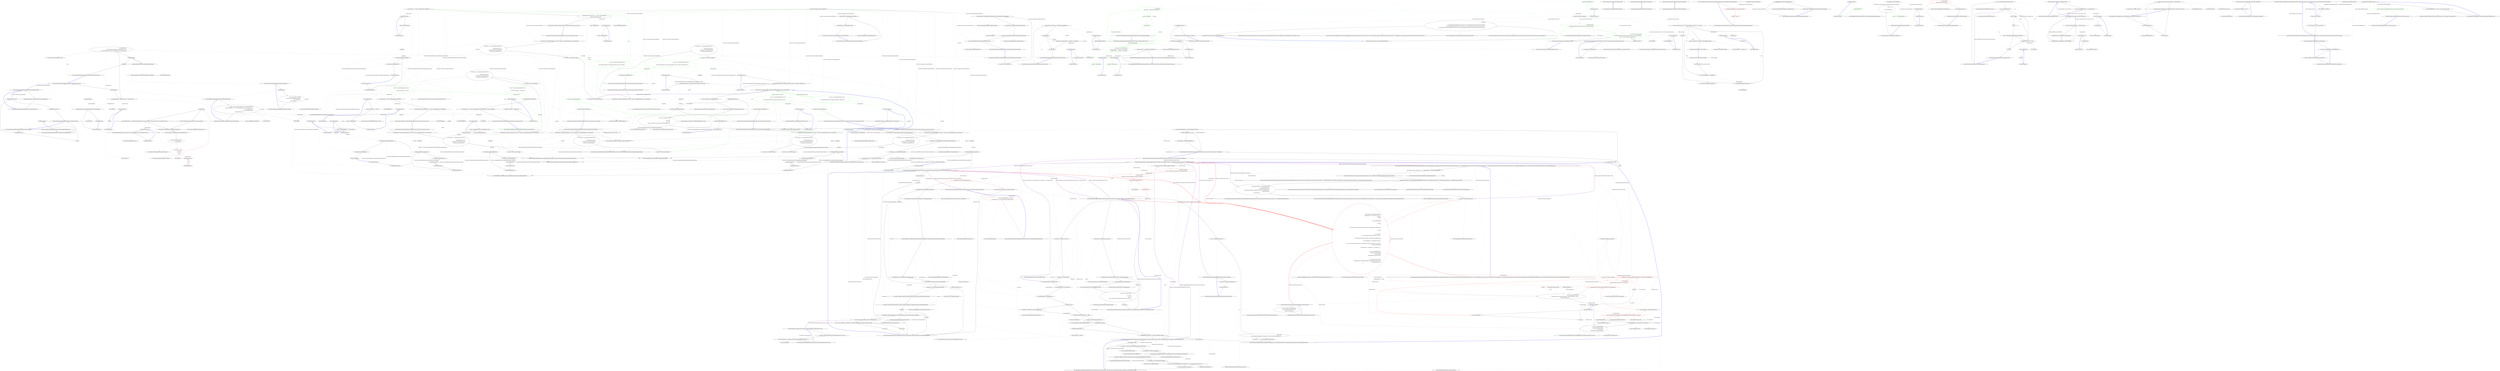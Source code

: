 digraph  {
n66 [label=existingAssemblyPaths, span=""];
n67 [label=assembly, span=""];
n0 [label="Entry Nancy.Bootstrapper.AppDomainAssemblyTypeScanner.AppDomainAssemblyTypeScanner()", span="15-15", cluster="Nancy.Bootstrapper.AppDomainAssemblyTypeScanner.AppDomainAssemblyTypeScanner()"];
n1 [label="LoadNancyAssemblies()", span="17-17", cluster="Nancy.Bootstrapper.AppDomainAssemblyTypeScanner.AppDomainAssemblyTypeScanner()"];
n2 [label="Exit Nancy.Bootstrapper.AppDomainAssemblyTypeScanner.AppDomainAssemblyTypeScanner()", span="15-15", cluster="Nancy.Bootstrapper.AppDomainAssemblyTypeScanner.AppDomainAssemblyTypeScanner()"];
n3 [label="Entry Nancy.Bootstrapper.AppDomainAssemblyTypeScanner.LoadNancyAssemblies()", span="146-146", cluster="Nancy.Bootstrapper.AppDomainAssemblyTypeScanner.LoadNancyAssemblies()"];
n4 [label="Entry Nancy.Bootstrapper.AppDomainAssemblyTypeScanner.LoadAssemblies(string)", span="88-88", cluster="Nancy.Bootstrapper.AppDomainAssemblyTypeScanner.LoadAssemblies(string)"];
n5 [label="LoadAssemblies(AppDomain.CurrentDomain.BaseDirectory, wildcardFilename)", span="90-90", cluster="Nancy.Bootstrapper.AppDomainAssemblyTypeScanner.LoadAssemblies(string)"];
n6 [label="Exit Nancy.Bootstrapper.AppDomainAssemblyTypeScanner.LoadAssemblies(string)", span="88-88", cluster="Nancy.Bootstrapper.AppDomainAssemblyTypeScanner.LoadAssemblies(string)"];
n7 [label="Entry Nancy.Bootstrapper.AppDomainAssemblyTypeScanner.LoadAssemblies(string, string)", span="99-99", cluster="Nancy.Bootstrapper.AppDomainAssemblyTypeScanner.LoadAssemblies(string, string)"];
n8 [label="UpdateAssemblies()", span="101-101", cluster="Nancy.Bootstrapper.AppDomainAssemblyTypeScanner.LoadAssemblies(string, string)"];
n10 [label="var unloadedAssemblies =\r\n                Directory.GetFiles(containingDirectory, wildcardFilename).Where(\r\n                    f => !existingAssemblyPaths.Contains(f, StringComparer.InvariantCultureIgnoreCase))", span="105-107", cluster="Nancy.Bootstrapper.AppDomainAssemblyTypeScanner.LoadAssemblies(string, string)"];
n9 [label="var existingAssemblyPaths = assemblies.Select(a => a.Location).ToArray()", span="103-103", cluster="Nancy.Bootstrapper.AppDomainAssemblyTypeScanner.LoadAssemblies(string, string)"];
n15 [label="Entry Nancy.Bootstrapper.AppDomainAssemblyTypeScanner.UpdateAssemblies()", span="134-134", cluster="Nancy.Bootstrapper.AppDomainAssemblyTypeScanner.UpdateAssemblies()"];
n16 [label="Entry Unk.Select", span="", cluster="Unk.Select"];
n17 [label="Entry Unk.ToArray", span="", cluster="Unk.ToArray"];
n23 [label="Entry lambda expression", span="103-103", cluster="lambda expression"];
n27 [label="!existingAssemblyPaths.Contains(f, StringComparer.InvariantCultureIgnoreCase)", span="107-107", cluster="lambda expression"];
n11 [label=unloadedAssemblies, span="109-109", cluster="Nancy.Bootstrapper.AppDomainAssemblyTypeScanner.LoadAssemblies(string, string)"];
n18 [label="Entry System.IO.Directory.GetFiles(string, string)", span="0-0", cluster="System.IO.Directory.GetFiles(string, string)"];
n19 [label="Entry Unk.Where", span="", cluster="Unk.Where"];
n26 [label="Entry lambda expression", span="107-107", cluster="lambda expression"];
n12 [label="Assembly.Load(AssemblyName.GetAssemblyName(unloadedAssembly))", span="111-111", cluster="Nancy.Bootstrapper.AppDomainAssemblyTypeScanner.LoadAssemblies(string, string)"];
n13 [label="UpdateTypes()", span="114-114", cluster="Nancy.Bootstrapper.AppDomainAssemblyTypeScanner.LoadAssemblies(string, string)"];
n20 [label="Entry Unk.GetAssemblyName", span="", cluster="Unk.GetAssemblyName"];
n21 [label="Entry System.Reflection.Assembly.Load(System.Reflection.AssemblyName)", span="0-0", cluster="System.Reflection.Assembly.Load(System.Reflection.AssemblyName)"];
n14 [label="Exit Nancy.Bootstrapper.AppDomainAssemblyTypeScanner.LoadAssemblies(string, string)", span="99-99", cluster="Nancy.Bootstrapper.AppDomainAssemblyTypeScanner.LoadAssemblies(string, string)"];
n22 [label="Entry Nancy.Bootstrapper.AppDomainAssemblyTypeScanner.UpdateTypes()", span="121-121", cluster="Nancy.Bootstrapper.AppDomainAssemblyTypeScanner.UpdateTypes()"];
n24 [label="a.Location", span="103-103", cluster="lambda expression"];
n25 [label="Exit lambda expression", span="103-103", cluster="lambda expression"];
n28 [label="Exit lambda expression", span="107-107", cluster="lambda expression"];
n29 [label="Entry Unk.Contains", span="", cluster="Unk.Contains"];
n30 [label="UpdateAssemblies()", span="123-123", cluster="Nancy.Bootstrapper.AppDomainAssemblyTypeScanner.UpdateTypes()"];
n31 [label="types = (from assembly in assemblies\r\n                     from type in assembly.SafeGetExportedTypes()\r\n                     where !type.IsAbstract\r\n                     select type).ToArray()", span="125-128", cluster="Nancy.Bootstrapper.AppDomainAssemblyTypeScanner.UpdateTypes()"];
n32 [label="Exit Nancy.Bootstrapper.AppDomainAssemblyTypeScanner.UpdateTypes()", span="121-121", cluster="Nancy.Bootstrapper.AppDomainAssemblyTypeScanner.UpdateTypes()"];
n33 [label="Entry System.Reflection.Assembly.SafeGetExportedTypes()", span="17-17", cluster="System.Reflection.Assembly.SafeGetExportedTypes()"];
n34 [label="assemblies = (from assembly in AppDomain.CurrentDomain.GetAssemblies()\r\n                          where IgnoredAssemblies != null ? !IgnoredAssemblies.Any(asm => asm(assembly)) : true\r\n                          where !assembly.IsDynamic\r\n                          where !assembly.ReflectionOnly\r\n                          select assembly).ToArray()", span="136-140", cluster="Nancy.Bootstrapper.AppDomainAssemblyTypeScanner.UpdateAssemblies()"];
n35 [label="Exit Nancy.Bootstrapper.AppDomainAssemblyTypeScanner.UpdateAssemblies()", span="134-134", cluster="Nancy.Bootstrapper.AppDomainAssemblyTypeScanner.UpdateAssemblies()"];
n36 [label="Entry System.AppDomain.GetAssemblies()", span="0-0", cluster="System.AppDomain.GetAssemblies()"];
n37 [label="Entry Unk.Any", span="", cluster="Unk.Any"];
n38 [label="Entry lambda expression", span="137-137", cluster="lambda expression"];
n39 [label="asm(assembly)", span="137-137", cluster="lambda expression"];
n40 [label="Exit lambda expression", span="137-137", cluster="lambda expression"];
n41 [label="Entry System.Func<T, TResult>.Invoke(T)", span="0-0", cluster="System.Func<T, TResult>.Invoke(T)"];
n42 [label=nancyAssembliesLoaded, span="148-148", cluster="Nancy.Bootstrapper.AppDomainAssemblyTypeScanner.LoadNancyAssemblies()"];
n43 [label="return;", span="150-150", cluster="Nancy.Bootstrapper.AppDomainAssemblyTypeScanner.LoadNancyAssemblies()"];
n44 [label="LoadAssemblies(@''Nancy*.dll'')", span="153-153", cluster="Nancy.Bootstrapper.AppDomainAssemblyTypeScanner.LoadNancyAssemblies()"];
n45 [label="nancyAssembliesLoaded = true", span="155-155", cluster="Nancy.Bootstrapper.AppDomainAssemblyTypeScanner.LoadNancyAssemblies()"];
n46 [label="Exit Nancy.Bootstrapper.AppDomainAssemblyTypeScanner.LoadNancyAssemblies()", span="146-146", cluster="Nancy.Bootstrapper.AppDomainAssemblyTypeScanner.LoadNancyAssemblies()"];
n47 [label="Entry Nancy.Bootstrapper.AppDomainAssemblyTypeScanner.TypesOf<TType>(bool)", span="164-164", cluster="Nancy.Bootstrapper.AppDomainAssemblyTypeScanner.TypesOf<TType>(bool)"];
n48 [label="var returnTypes = Types.Where(t => typeof(TType).IsAssignableFrom(t))", span="166-166", cluster="Nancy.Bootstrapper.AppDomainAssemblyTypeScanner.TypesOf<TType>(bool)"];
n49 [label=excludeInternalTypes, span="168-168", cluster="Nancy.Bootstrapper.AppDomainAssemblyTypeScanner.TypesOf<TType>(bool)"];
n53 [label="Entry lambda expression", span="166-166", cluster="lambda expression"];
n50 [label="returnTypes = returnTypes.Where(t => t.Assembly != nancyAssembly)", span="170-170", cluster="Nancy.Bootstrapper.AppDomainAssemblyTypeScanner.TypesOf<TType>(bool)"];
n51 [label="return returnTypes;", span="173-173", cluster="Nancy.Bootstrapper.AppDomainAssemblyTypeScanner.TypesOf<TType>(bool)"];
n57 [label="Entry lambda expression", span="170-170", cluster="lambda expression"];
n52 [label="Exit Nancy.Bootstrapper.AppDomainAssemblyTypeScanner.TypesOf<TType>(bool)", span="164-164", cluster="Nancy.Bootstrapper.AppDomainAssemblyTypeScanner.TypesOf<TType>(bool)"];
n54 [label="typeof(TType).IsAssignableFrom(t)", span="166-166", cluster="lambda expression"];
n55 [label="Exit lambda expression", span="166-166", cluster="lambda expression"];
n56 [label="Entry System.Type.IsAssignableFrom(System.Type)", span="0-0", cluster="System.Type.IsAssignableFrom(System.Type)"];
n58 [label="t.Assembly != nancyAssembly", span="170-170", cluster="lambda expression"];
n59 [label="Exit lambda expression", span="170-170", cluster="lambda expression"];
n60 [label="Entry Nancy.Bootstrapper.AppDomainAssemblyTypeScannerExtensions.NotOfType<TType>(System.Collections.Generic.IEnumerable<System.Type>)", span="179-179", cluster="Nancy.Bootstrapper.AppDomainAssemblyTypeScannerExtensions.NotOfType<TType>(System.Collections.Generic.IEnumerable<System.Type>)"];
n61 [label="return types.Where(t => !typeof(TType).IsAssignableFrom(t));", span="181-181", cluster="Nancy.Bootstrapper.AppDomainAssemblyTypeScannerExtensions.NotOfType<TType>(System.Collections.Generic.IEnumerable<System.Type>)"];
n62 [label="Exit Nancy.Bootstrapper.AppDomainAssemblyTypeScannerExtensions.NotOfType<TType>(System.Collections.Generic.IEnumerable<System.Type>)", span="179-179", cluster="Nancy.Bootstrapper.AppDomainAssemblyTypeScannerExtensions.NotOfType<TType>(System.Collections.Generic.IEnumerable<System.Type>)"];
n63 [label="Entry lambda expression", span="181-181", cluster="lambda expression"];
n64 [label="!typeof(TType).IsAssignableFrom(t)", span="181-181", cluster="lambda expression"];
n65 [label="Exit lambda expression", span="181-181", cluster="lambda expression"];
d61 [label="var returnTypes = \r\n                Types.Where(t => typeof(TType).IsAssignableFrom(t))", span="185-186", cluster="Nancy.Bootstrapper.AppDomainAssemblyTypeScanner.TypesOf<TType>(Nancy.Bootstrapper.ScanMode)", color=green, community=0];
d60 [label="Entry Nancy.Bootstrapper.AppDomainAssemblyTypeScanner.TypesOf<TType>(Nancy.Bootstrapper.ScanMode)", span="183-183", cluster="Nancy.Bootstrapper.AppDomainAssemblyTypeScanner.TypesOf<TType>(Nancy.Bootstrapper.ScanMode)"];
d62 [label="mode == ScanMode.All", span="188-188", cluster="Nancy.Bootstrapper.AppDomainAssemblyTypeScanner.TypesOf<TType>(Nancy.Bootstrapper.ScanMode)", color=green, community=0];
d66 [label="Entry lambda expression", span="186-186", cluster="lambda expression"];
d63 [label="return returnTypes;", span="190-190", cluster="Nancy.Bootstrapper.AppDomainAssemblyTypeScanner.TypesOf<TType>(Nancy.Bootstrapper.ScanMode)", color=green, community=0];
d64 [label="return (mode == ScanMode.OnlyNancy) ?\r\n                returnTypes.Where(t => t.Assembly == nancyAssembly) :\r\n                returnTypes.Where(t => t.Assembly != nancyAssembly);", span="193-195", cluster="Nancy.Bootstrapper.AppDomainAssemblyTypeScanner.TypesOf<TType>(Nancy.Bootstrapper.ScanMode)", color=green, community=1];
d65 [label="Exit Nancy.Bootstrapper.AppDomainAssemblyTypeScanner.TypesOf<TType>(Nancy.Bootstrapper.ScanMode)", span="183-183", cluster="Nancy.Bootstrapper.AppDomainAssemblyTypeScanner.TypesOf<TType>(Nancy.Bootstrapper.ScanMode)"];
d69 [label="Entry lambda expression", span="194-194", cluster="lambda expression"];
d72 [label="Entry lambda expression", span="195-195", cluster="lambda expression"];
d67 [label="typeof(TType).IsAssignableFrom(t)", span="186-186", cluster="lambda expression", color=green, community=0];
d68 [label="Exit lambda expression", span="186-186", cluster="lambda expression"];
d70 [label="t.Assembly == nancyAssembly", span="194-194", cluster="lambda expression", color=green, community=0];
d71 [label="Exit lambda expression", span="194-194", cluster="lambda expression"];
d73 [label="t.Assembly != nancyAssembly", span="195-195", cluster="lambda expression", color=green, community=0];
d74 [label="Exit lambda expression", span="195-195", cluster="lambda expression"];
m0_0 [label="Entry Nancy.Diagnostics.DiagnosticModule.DiagnosticModule()", span="4-4", cluster="Nancy.Diagnostics.DiagnosticModule.DiagnosticModule()", file="DiagnosticModule.cs"];
m0_1 [label="Exit Nancy.Diagnostics.DiagnosticModule.DiagnosticModule()", span="4-4", cluster="Nancy.Diagnostics.DiagnosticModule.DiagnosticModule()", file="DiagnosticModule.cs"];
m0_2 [label="Entry Nancy.Diagnostics.DiagnosticModule.DiagnosticModule(string)", span="8-8", cluster="Nancy.Diagnostics.DiagnosticModule.DiagnosticModule(string)", file="DiagnosticModule.cs"];
m0_3 [label="Exit Nancy.Diagnostics.DiagnosticModule.DiagnosticModule(string)", span="8-8", cluster="Nancy.Diagnostics.DiagnosticModule.DiagnosticModule(string)", file="DiagnosticModule.cs"];
m1_0 [label="Entry Nancy.Diagnostics.DiagnosticsConfiguration.DiagnosticsConfiguration()", span="10-10", cluster="Nancy.Diagnostics.DiagnosticsConfiguration.DiagnosticsConfiguration()", file="DiagnosticsConfiguration.cs"];
m1_1 [label="Exit Nancy.Diagnostics.DiagnosticsConfiguration.DiagnosticsConfiguration()", span="10-10", cluster="Nancy.Diagnostics.DiagnosticsConfiguration.DiagnosticsConfiguration()", file="DiagnosticsConfiguration.cs"];
m1_2 [label="Entry Nancy.Diagnostics.DiagnosticsConfiguration.DiagnosticsConfiguration(Nancy.Cryptography.CryptographyConfiguration)", span="14-14", cluster="Nancy.Diagnostics.DiagnosticsConfiguration.DiagnosticsConfiguration(Nancy.Cryptography.CryptographyConfiguration)", file="DiagnosticsConfiguration.cs"];
m1_3 [label="this.CryptographyConfiguration = cryptographyConfiguration", span="16-16", cluster="Nancy.Diagnostics.DiagnosticsConfiguration.DiagnosticsConfiguration(Nancy.Cryptography.CryptographyConfiguration)", color=red, community=0, file="DiagnosticsConfiguration.cs"];
m1_4 [label="this.Path = ''/_Nancy''", span="17-17", cluster="Nancy.Diagnostics.DiagnosticsConfiguration.DiagnosticsConfiguration(Nancy.Cryptography.CryptographyConfiguration)", color=red, community=0, file="DiagnosticsConfiguration.cs"];
m1_5 [label="Exit Nancy.Diagnostics.DiagnosticsConfiguration.DiagnosticsConfiguration(Nancy.Cryptography.CryptographyConfiguration)", span="14-14", cluster="Nancy.Diagnostics.DiagnosticsConfiguration.DiagnosticsConfiguration(Nancy.Cryptography.CryptographyConfiguration)", file="DiagnosticsConfiguration.cs"];
m1_6 [label="Nancy.Diagnostics.DiagnosticsConfiguration", span="", file="DiagnosticsConfiguration.cs"];
m2_154 [label="Entry Nancy.Diagnostics.DiagnosticsSession.GenerateRandomSalt()", span="15-15", cluster="Nancy.Diagnostics.DiagnosticsSession.GenerateRandomSalt()", file="DiagnosticsHook.cs"];
m2_0 [label="Entry Nancy.Diagnostics.DiagnosticsHook.Enable(Nancy.Diagnostics.DiagnosticsConfiguration, Nancy.Bootstrapper.IPipelines, System.Collections.Generic.IEnumerable<Nancy.Diagnostics.IDiagnosticsProvider>, Nancy.IRootPathProvider, System.Collections.Generic.IEnumerable<Nancy.ISerializer>, Nancy.Diagnostics.IRequestTracing, Nancy.Bootstrapper.NancyInternalConfiguration, Nancy.ModelBinding.IModelBinderLocator, System.Collections.Generic.IEnumerable<Nancy.Responses.Negotiation.IResponseProcessor>)", span="22-22", cluster="Nancy.Diagnostics.DiagnosticsHook.Enable(Nancy.Diagnostics.DiagnosticsConfiguration, Nancy.Bootstrapper.IPipelines, System.Collections.Generic.IEnumerable<Nancy.Diagnostics.IDiagnosticsProvider>, Nancy.IRootPathProvider, System.Collections.Generic.IEnumerable<Nancy.ISerializer>, Nancy.Diagnostics.IRequestTracing, Nancy.Bootstrapper.NancyInternalConfiguration, Nancy.ModelBinding.IModelBinderLocator, System.Collections.Generic.IEnumerable<Nancy.Responses.Negotiation.IResponseProcessor>)", file="DiagnosticsHook.cs"];
m2_1 [label="var keyGenerator = new DefaultModuleKeyGenerator()", span="24-24", cluster="Nancy.Diagnostics.DiagnosticsHook.Enable(Nancy.Diagnostics.DiagnosticsConfiguration, Nancy.Bootstrapper.IPipelines, System.Collections.Generic.IEnumerable<Nancy.Diagnostics.IDiagnosticsProvider>, Nancy.IRootPathProvider, System.Collections.Generic.IEnumerable<Nancy.ISerializer>, Nancy.Diagnostics.IRequestTracing, Nancy.Bootstrapper.NancyInternalConfiguration, Nancy.ModelBinding.IModelBinderLocator, System.Collections.Generic.IEnumerable<Nancy.Responses.Negotiation.IResponseProcessor>)", file="DiagnosticsHook.cs"];
m2_2 [label="var diagnosticsModuleCatalog = new DiagnosticsModuleCatalog(keyGenerator, providers, rootPathProvider, requestTracing, configuration, diagnosticsConfiguration)", span="25-25", cluster="Nancy.Diagnostics.DiagnosticsHook.Enable(Nancy.Diagnostics.DiagnosticsConfiguration, Nancy.Bootstrapper.IPipelines, System.Collections.Generic.IEnumerable<Nancy.Diagnostics.IDiagnosticsProvider>, Nancy.IRootPathProvider, System.Collections.Generic.IEnumerable<Nancy.ISerializer>, Nancy.Diagnostics.IRequestTracing, Nancy.Bootstrapper.NancyInternalConfiguration, Nancy.ModelBinding.IModelBinderLocator, System.Collections.Generic.IEnumerable<Nancy.Responses.Negotiation.IResponseProcessor>)", file="DiagnosticsHook.cs"];
m2_4 [label="var diagnosticsRouteResolver = new DefaultRouteResolver(\r\n                diagnosticsModuleCatalog,\r\n                new DefaultRoutePatternMatcher(),\r\n                new DiagnosticsModuleBuilder(rootPathProvider, serializers, modelBinderLocator),\r\n                diagnosticsRouteCache,\r\n                responseProcessors)", span="29-34", cluster="Nancy.Diagnostics.DiagnosticsHook.Enable(Nancy.Diagnostics.DiagnosticsConfiguration, Nancy.Bootstrapper.IPipelines, System.Collections.Generic.IEnumerable<Nancy.Diagnostics.IDiagnosticsProvider>, Nancy.IRootPathProvider, System.Collections.Generic.IEnumerable<Nancy.ISerializer>, Nancy.Diagnostics.IRequestTracing, Nancy.Bootstrapper.NancyInternalConfiguration, Nancy.ModelBinding.IModelBinderLocator, System.Collections.Generic.IEnumerable<Nancy.Responses.Negotiation.IResponseProcessor>)", file="DiagnosticsHook.cs"];
m2_6 [label="pipelines.BeforeRequest.AddItemToStartOfPipeline(\r\n                new PipelineItem<Func<NancyContext, Response>>(\r\n                    PipelineKey,\r\n                    ctx =>\r\n                    {\r\n                        if (!ctx.ControlPanelEnabled)\r\n                        {\r\n                            return null;\r\n                        }\r\n\r\n                        if (!ctx.Request.Path.StartsWith(diagnosticsConfiguration.Path, StringComparison.OrdinalIgnoreCase))\r\n                        {\r\n                            return null;\r\n                        }\r\n\r\n                        var resourcePrefix =\r\n                            string.Concat(diagnosticsConfiguration.Path, ''/Resources/'');\r\n\r\n                        if (ctx.Request.Path.StartsWith(resourcePrefix, StringComparison.OrdinalIgnoreCase))\r\n                        {\r\n                            var resourceNamespace = ''Nancy.Diagnostics.Resources'';\r\n\r\n                            var path = Path.GetDirectoryName(ctx.Request.Url.Path.Replace(resourcePrefix, string.Empty)) ?? string.Empty;\r\n                            if (!string.IsNullOrEmpty(path))\r\n                            {\r\n                                resourceNamespace += string.Format(''.{0}'', path.Replace('\\', '.'));\r\n                            }\r\n\r\n                            return new EmbeddedFileResponse(\r\n                                typeof(DiagnosticsHook).Assembly,\r\n                                resourceNamespace,\r\n                                Path.GetFileName(ctx.Request.Url.Path));\r\n                        }\r\n\r\n                        return diagnosticsConfiguration.Valid\r\n                                   ? ExecuteDiagnostics(ctx, diagnosticsRouteResolver, diagnosticsConfiguration, serializer)\r\n                                   : GetDiagnosticsHelpView(ctx);\r\n                    }))", span="38-75", cluster="Nancy.Diagnostics.DiagnosticsHook.Enable(Nancy.Diagnostics.DiagnosticsConfiguration, Nancy.Bootstrapper.IPipelines, System.Collections.Generic.IEnumerable<Nancy.Diagnostics.IDiagnosticsProvider>, Nancy.IRootPathProvider, System.Collections.Generic.IEnumerable<Nancy.ISerializer>, Nancy.Diagnostics.IRequestTracing, Nancy.Bootstrapper.NancyInternalConfiguration, Nancy.ModelBinding.IModelBinderLocator, System.Collections.Generic.IEnumerable<Nancy.Responses.Negotiation.IResponseProcessor>)", color=red, community=0, file="DiagnosticsHook.cs"];
m2_3 [label="var diagnosticsRouteCache = new RouteCache(diagnosticsModuleCatalog, keyGenerator, new DefaultNancyContextFactory(), new DefaultRouteSegmentExtractor(), new DefaultRouteDescriptionProvider())", span="27-27", cluster="Nancy.Diagnostics.DiagnosticsHook.Enable(Nancy.Diagnostics.DiagnosticsConfiguration, Nancy.Bootstrapper.IPipelines, System.Collections.Generic.IEnumerable<Nancy.Diagnostics.IDiagnosticsProvider>, Nancy.IRootPathProvider, System.Collections.Generic.IEnumerable<Nancy.ISerializer>, Nancy.Diagnostics.IRequestTracing, Nancy.Bootstrapper.NancyInternalConfiguration, Nancy.ModelBinding.IModelBinderLocator, System.Collections.Generic.IEnumerable<Nancy.Responses.Negotiation.IResponseProcessor>)", file="DiagnosticsHook.cs"];
m2_5 [label="var serializer = new DefaultObjectSerializer()", span="36-36", cluster="Nancy.Diagnostics.DiagnosticsHook.Enable(Nancy.Diagnostics.DiagnosticsConfiguration, Nancy.Bootstrapper.IPipelines, System.Collections.Generic.IEnumerable<Nancy.Diagnostics.IDiagnosticsProvider>, Nancy.IRootPathProvider, System.Collections.Generic.IEnumerable<Nancy.ISerializer>, Nancy.Diagnostics.IRequestTracing, Nancy.Bootstrapper.NancyInternalConfiguration, Nancy.ModelBinding.IModelBinderLocator, System.Collections.Generic.IEnumerable<Nancy.Responses.Negotiation.IResponseProcessor>)", file="DiagnosticsHook.cs"];
m2_7 [label="Exit Nancy.Diagnostics.DiagnosticsHook.Enable(Nancy.Diagnostics.DiagnosticsConfiguration, Nancy.Bootstrapper.IPipelines, System.Collections.Generic.IEnumerable<Nancy.Diagnostics.IDiagnosticsProvider>, Nancy.IRootPathProvider, System.Collections.Generic.IEnumerable<Nancy.ISerializer>, Nancy.Diagnostics.IRequestTracing, Nancy.Bootstrapper.NancyInternalConfiguration, Nancy.ModelBinding.IModelBinderLocator, System.Collections.Generic.IEnumerable<Nancy.Responses.Negotiation.IResponseProcessor>)", span="22-22", cluster="Nancy.Diagnostics.DiagnosticsHook.Enable(Nancy.Diagnostics.DiagnosticsConfiguration, Nancy.Bootstrapper.IPipelines, System.Collections.Generic.IEnumerable<Nancy.Diagnostics.IDiagnosticsProvider>, Nancy.IRootPathProvider, System.Collections.Generic.IEnumerable<Nancy.ISerializer>, Nancy.Diagnostics.IRequestTracing, Nancy.Bootstrapper.NancyInternalConfiguration, Nancy.ModelBinding.IModelBinderLocator, System.Collections.Generic.IEnumerable<Nancy.Responses.Negotiation.IResponseProcessor>)", file="DiagnosticsHook.cs"];
m2_79 [label="Entry Nancy.Diagnostics.DiagnosticsHook.GetSession(Nancy.NancyContext, Nancy.Diagnostics.DiagnosticsConfiguration, Nancy.DefaultObjectSerializer)", span="168-168", cluster="Nancy.Diagnostics.DiagnosticsHook.GetSession(Nancy.NancyContext, Nancy.Diagnostics.DiagnosticsConfiguration, Nancy.DefaultObjectSerializer)", file="DiagnosticsHook.cs"];
m2_108 [label="context.Request == null", span="170-170", cluster="Nancy.Diagnostics.DiagnosticsHook.GetSession(Nancy.NancyContext, Nancy.Diagnostics.DiagnosticsConfiguration, Nancy.DefaultObjectSerializer)", file="DiagnosticsHook.cs"];
m2_110 [label="IsLoginRequest(context, diagnosticsConfiguration)", span="175-175", cluster="Nancy.Diagnostics.DiagnosticsHook.GetSession(Nancy.NancyContext, Nancy.Diagnostics.DiagnosticsConfiguration, Nancy.DefaultObjectSerializer)", color=red, community=0, file="DiagnosticsHook.cs"];
m2_111 [label="return ProcessLogin(context, diagnosticsConfiguration, serializer);", span="177-177", cluster="Nancy.Diagnostics.DiagnosticsHook.GetSession(Nancy.NancyContext, Nancy.Diagnostics.DiagnosticsConfiguration, Nancy.DefaultObjectSerializer)", file="DiagnosticsHook.cs"];
m2_112 [label="!context.Request.Cookies.ContainsKey(DiagsCookieName)", span="180-180", cluster="Nancy.Diagnostics.DiagnosticsHook.GetSession(Nancy.NancyContext, Nancy.Diagnostics.DiagnosticsConfiguration, Nancy.DefaultObjectSerializer)", file="DiagnosticsHook.cs"];
m2_114 [label="var encryptedValue = HttpUtility.UrlDecode(context.Request.Cookies[DiagsCookieName])", span="185-185", cluster="Nancy.Diagnostics.DiagnosticsHook.GetSession(Nancy.NancyContext, Nancy.Diagnostics.DiagnosticsConfiguration, Nancy.DefaultObjectSerializer)", file="DiagnosticsHook.cs"];
m2_115 [label="var hmacStringLength = Base64Helpers.GetBase64Length(diagnosticsConfiguration.CryptographyConfiguration.HmacProvider.HmacLength)", span="186-186", cluster="Nancy.Diagnostics.DiagnosticsHook.GetSession(Nancy.NancyContext, Nancy.Diagnostics.DiagnosticsConfiguration, Nancy.DefaultObjectSerializer)", file="DiagnosticsHook.cs"];
m2_119 [label="var newHmac = diagnosticsConfiguration.CryptographyConfiguration.HmacProvider.GenerateHmac(encryptedSession)", span="191-191", cluster="Nancy.Diagnostics.DiagnosticsHook.GetSession(Nancy.NancyContext, Nancy.Diagnostics.DiagnosticsConfiguration, Nancy.DefaultObjectSerializer)", file="DiagnosticsHook.cs"];
m2_120 [label="var hmacValid = HmacComparer.Compare(newHmac, hmacBytes, diagnosticsConfiguration.CryptographyConfiguration.HmacProvider.HmacLength)", span="192-192", cluster="Nancy.Diagnostics.DiagnosticsHook.GetSession(Nancy.NancyContext, Nancy.Diagnostics.DiagnosticsConfiguration, Nancy.DefaultObjectSerializer)", file="DiagnosticsHook.cs"];
m2_123 [label="var decryptedValue = diagnosticsConfiguration.CryptographyConfiguration.EncryptionProvider.Decrypt(encryptedSession)", span="199-199", cluster="Nancy.Diagnostics.DiagnosticsHook.GetSession(Nancy.NancyContext, Nancy.Diagnostics.DiagnosticsConfiguration, Nancy.DefaultObjectSerializer)", file="DiagnosticsHook.cs"];
m2_124 [label="var session = serializer.Deserialize(decryptedValue) as DiagnosticsSession", span="200-200", cluster="Nancy.Diagnostics.DiagnosticsHook.GetSession(Nancy.NancyContext, Nancy.Diagnostics.DiagnosticsConfiguration, Nancy.DefaultObjectSerializer)", file="DiagnosticsHook.cs"];
m2_125 [label="session == null || session.Expiry < DateTime.Now || !SessionPasswordValid(session, diagnosticsConfiguration.Password)", span="202-202", cluster="Nancy.Diagnostics.DiagnosticsHook.GetSession(Nancy.NancyContext, Nancy.Diagnostics.DiagnosticsConfiguration, Nancy.DefaultObjectSerializer)", file="DiagnosticsHook.cs"];
m2_109 [label="return null;", span="172-172", cluster="Nancy.Diagnostics.DiagnosticsHook.GetSession(Nancy.NancyContext, Nancy.Diagnostics.DiagnosticsConfiguration, Nancy.DefaultObjectSerializer)", file="DiagnosticsHook.cs"];
m2_113 [label="return null;", span="182-182", cluster="Nancy.Diagnostics.DiagnosticsHook.GetSession(Nancy.NancyContext, Nancy.Diagnostics.DiagnosticsConfiguration, Nancy.DefaultObjectSerializer)", file="DiagnosticsHook.cs"];
m2_116 [label="var encryptedSession = encryptedValue.Substring(hmacStringLength)", span="187-187", cluster="Nancy.Diagnostics.DiagnosticsHook.GetSession(Nancy.NancyContext, Nancy.Diagnostics.DiagnosticsConfiguration, Nancy.DefaultObjectSerializer)", file="DiagnosticsHook.cs"];
m2_117 [label="var hmacString = encryptedValue.Substring(0, hmacStringLength)", span="188-188", cluster="Nancy.Diagnostics.DiagnosticsHook.GetSession(Nancy.NancyContext, Nancy.Diagnostics.DiagnosticsConfiguration, Nancy.DefaultObjectSerializer)", file="DiagnosticsHook.cs"];
m2_118 [label="var hmacBytes = Convert.FromBase64String(hmacString)", span="190-190", cluster="Nancy.Diagnostics.DiagnosticsHook.GetSession(Nancy.NancyContext, Nancy.Diagnostics.DiagnosticsConfiguration, Nancy.DefaultObjectSerializer)", file="DiagnosticsHook.cs"];
m2_121 [label="!hmacValid", span="194-194", cluster="Nancy.Diagnostics.DiagnosticsHook.GetSession(Nancy.NancyContext, Nancy.Diagnostics.DiagnosticsConfiguration, Nancy.DefaultObjectSerializer)", file="DiagnosticsHook.cs"];
m2_122 [label="return null;", span="196-196", cluster="Nancy.Diagnostics.DiagnosticsHook.GetSession(Nancy.NancyContext, Nancy.Diagnostics.DiagnosticsConfiguration, Nancy.DefaultObjectSerializer)", file="DiagnosticsHook.cs"];
m2_127 [label="return session;", span="207-207", cluster="Nancy.Diagnostics.DiagnosticsHook.GetSession(Nancy.NancyContext, Nancy.Diagnostics.DiagnosticsConfiguration, Nancy.DefaultObjectSerializer)", file="DiagnosticsHook.cs"];
m2_126 [label="return null;", span="204-204", cluster="Nancy.Diagnostics.DiagnosticsHook.GetSession(Nancy.NancyContext, Nancy.Diagnostics.DiagnosticsConfiguration, Nancy.DefaultObjectSerializer)", file="DiagnosticsHook.cs"];
m2_128 [label="Exit Nancy.Diagnostics.DiagnosticsHook.GetSession(Nancy.NancyContext, Nancy.Diagnostics.DiagnosticsConfiguration, Nancy.DefaultObjectSerializer)", span="168-168", cluster="Nancy.Diagnostics.DiagnosticsHook.GetSession(Nancy.NancyContext, Nancy.Diagnostics.DiagnosticsConfiguration, Nancy.DefaultObjectSerializer)", file="DiagnosticsHook.cs"];
m2_102 [label="Entry System.DateTime.AddMinutes(double)", span="0-0", cluster="System.DateTime.AddMinutes(double)", file="DiagnosticsHook.cs"];
m2_139 [label="Entry Nancy.Diagnostics.DiagnosticsHook.SessionPasswordValid(Nancy.Diagnostics.DiagnosticsSession, string)", span="210-210", cluster="Nancy.Diagnostics.DiagnosticsHook.SessionPasswordValid(Nancy.Diagnostics.DiagnosticsSession, string)", file="DiagnosticsHook.cs"];
m2_140 [label="var newHash = DiagnosticsSession.GenerateSaltedHash(realPassword, session.Salt)", span="212-212", cluster="Nancy.Diagnostics.DiagnosticsHook.SessionPasswordValid(Nancy.Diagnostics.DiagnosticsSession, string)", file="DiagnosticsHook.cs"];
m2_141 [label="return (newHash.Length == session.Hash.Length && newHash.SequenceEqual(session.Hash));", span="214-214", cluster="Nancy.Diagnostics.DiagnosticsHook.SessionPasswordValid(Nancy.Diagnostics.DiagnosticsSession, string)", file="DiagnosticsHook.cs"];
m2_142 [label="Exit Nancy.Diagnostics.DiagnosticsHook.SessionPasswordValid(Nancy.Diagnostics.DiagnosticsSession, string)", span="210-210", cluster="Nancy.Diagnostics.DiagnosticsHook.SessionPasswordValid(Nancy.Diagnostics.DiagnosticsSession, string)", file="DiagnosticsHook.cs"];
m2_51 [label="Entry Nancy.Diagnostics.DiagnosticsViewRenderer.DiagnosticsViewRenderer(Nancy.NancyContext)", span="15-15", cluster="Nancy.Diagnostics.DiagnosticsViewRenderer.DiagnosticsViewRenderer(Nancy.NancyContext)", file="DiagnosticsHook.cs"];
m2_107 [label="Entry string.Format(string, object, object)", span="0-0", cluster="string.Format(string, object, object)", file="DiagnosticsHook.cs"];
m2_43 [label="Entry Nancy.Diagnostics.DiagnosticsHook.ExecuteDiagnostics(Nancy.NancyContext, Nancy.Routing.IRouteResolver, Nancy.Diagnostics.DiagnosticsConfiguration, Nancy.DefaultObjectSerializer)", span="97-97", cluster="Nancy.Diagnostics.DiagnosticsHook.ExecuteDiagnostics(Nancy.NancyContext, Nancy.Routing.IRouteResolver, Nancy.Diagnostics.DiagnosticsConfiguration, Nancy.DefaultObjectSerializer)", file="DiagnosticsHook.cs"];
m2_56 [label="var session = GetSession(ctx, diagnosticsConfiguration, serializer)", span="99-99", cluster="Nancy.Diagnostics.DiagnosticsHook.ExecuteDiagnostics(Nancy.NancyContext, Nancy.Routing.IRouteResolver, Nancy.Diagnostics.DiagnosticsConfiguration, Nancy.DefaultObjectSerializer)", file="DiagnosticsHook.cs"];
m2_57 [label="ctx.Request.Url.BasePath =\r\n                string.Concat(ctx.Request.Url.BasePath, diagnosticsConfiguration.Path)", span="101-102", cluster="Nancy.Diagnostics.DiagnosticsHook.ExecuteDiagnostics(Nancy.NancyContext, Nancy.Routing.IRouteResolver, Nancy.Diagnostics.DiagnosticsConfiguration, Nancy.DefaultObjectSerializer)", color=red, community=1, file="DiagnosticsHook.cs"];
m2_58 [label="ctx.Request.Url.Path =\r\n                ctx.Request.Url.Path.Substring(diagnosticsConfiguration.Path.Length)", span="104-105", cluster="Nancy.Diagnostics.DiagnosticsHook.ExecuteDiagnostics(Nancy.NancyContext, Nancy.Routing.IRouteResolver, Nancy.Diagnostics.DiagnosticsConfiguration, Nancy.DefaultObjectSerializer)", color=red, community=1, file="DiagnosticsHook.cs"];
m2_59 [label="ctx.Request.Url.Path.Length.Equals(0)", span="107-107", cluster="Nancy.Diagnostics.DiagnosticsHook.ExecuteDiagnostics(Nancy.NancyContext, Nancy.Routing.IRouteResolver, Nancy.Diagnostics.DiagnosticsConfiguration, Nancy.DefaultObjectSerializer)", color=red, community=0, file="DiagnosticsHook.cs"];
m2_60 [label="ctx.Request.Url.Path = ''/''", span="109-109", cluster="Nancy.Diagnostics.DiagnosticsHook.ExecuteDiagnostics(Nancy.NancyContext, Nancy.Routing.IRouteResolver, Nancy.Diagnostics.DiagnosticsConfiguration, Nancy.DefaultObjectSerializer)", color=red, community=0, file="DiagnosticsHook.cs"];
m2_62 [label="var view = GetDiagnosticsLoginView(ctx)", span="114-114", cluster="Nancy.Diagnostics.DiagnosticsHook.ExecuteDiagnostics(Nancy.NancyContext, Nancy.Routing.IRouteResolver, Nancy.Diagnostics.DiagnosticsConfiguration, Nancy.DefaultObjectSerializer)", file="DiagnosticsHook.cs"];
m2_65 [label="var resolveResult = routeResolver.Resolve(ctx)", span="122-122", cluster="Nancy.Diagnostics.DiagnosticsHook.ExecuteDiagnostics(Nancy.NancyContext, Nancy.Routing.IRouteResolver, Nancy.Diagnostics.DiagnosticsConfiguration, Nancy.DefaultObjectSerializer)", file="DiagnosticsHook.cs"];
m2_66 [label="ctx.Parameters = resolveResult.Item2", span="124-124", cluster="Nancy.Diagnostics.DiagnosticsHook.ExecuteDiagnostics(Nancy.NancyContext, Nancy.Routing.IRouteResolver, Nancy.Diagnostics.DiagnosticsConfiguration, Nancy.DefaultObjectSerializer)", file="DiagnosticsHook.cs"];
m2_69 [label="ExecuteRoutePreReq(ctx, resolveResultPreReq)", span="127-127", cluster="Nancy.Diagnostics.DiagnosticsHook.ExecuteDiagnostics(Nancy.NancyContext, Nancy.Routing.IRouteResolver, Nancy.Diagnostics.DiagnosticsConfiguration, Nancy.DefaultObjectSerializer)", file="DiagnosticsHook.cs"];
m2_70 [label="ctx.Response == null", span="129-129", cluster="Nancy.Diagnostics.DiagnosticsHook.ExecuteDiagnostics(Nancy.NancyContext, Nancy.Routing.IRouteResolver, Nancy.Diagnostics.DiagnosticsConfiguration, Nancy.DefaultObjectSerializer)", file="DiagnosticsHook.cs"];
m2_71 [label="ctx.Response = resolveResult.Item1.Invoke(resolveResult.Item2)", span="131-131", cluster="Nancy.Diagnostics.DiagnosticsHook.ExecuteDiagnostics(Nancy.NancyContext, Nancy.Routing.IRouteResolver, Nancy.Diagnostics.DiagnosticsConfiguration, Nancy.DefaultObjectSerializer)", file="DiagnosticsHook.cs"];
m2_72 [label="ctx.Request.Method.ToUpperInvariant() == ''HEAD''", span="134-134", cluster="Nancy.Diagnostics.DiagnosticsHook.ExecuteDiagnostics(Nancy.NancyContext, Nancy.Routing.IRouteResolver, Nancy.Diagnostics.DiagnosticsConfiguration, Nancy.DefaultObjectSerializer)", file="DiagnosticsHook.cs"];
m2_73 [label="ctx.Response = new HeadResponse(ctx.Response)", span="136-136", cluster="Nancy.Diagnostics.DiagnosticsHook.ExecuteDiagnostics(Nancy.NancyContext, Nancy.Routing.IRouteResolver, Nancy.Diagnostics.DiagnosticsConfiguration, Nancy.DefaultObjectSerializer)", file="DiagnosticsHook.cs"];
m2_75 [label="resolveResultPostReq.Invoke(ctx)", span="141-141", cluster="Nancy.Diagnostics.DiagnosticsHook.ExecuteDiagnostics(Nancy.NancyContext, Nancy.Routing.IRouteResolver, Nancy.Diagnostics.DiagnosticsConfiguration, Nancy.DefaultObjectSerializer)", file="DiagnosticsHook.cs"];
m2_76 [label="AddUpdateSessionCookie(session, ctx, diagnosticsConfiguration, serializer)", span="144-144", cluster="Nancy.Diagnostics.DiagnosticsHook.ExecuteDiagnostics(Nancy.NancyContext, Nancy.Routing.IRouteResolver, Nancy.Diagnostics.DiagnosticsConfiguration, Nancy.DefaultObjectSerializer)", file="DiagnosticsHook.cs"];
m2_77 [label="return ctx.Response;", span="146-146", cluster="Nancy.Diagnostics.DiagnosticsHook.ExecuteDiagnostics(Nancy.NancyContext, Nancy.Routing.IRouteResolver, Nancy.Diagnostics.DiagnosticsConfiguration, Nancy.DefaultObjectSerializer)", file="DiagnosticsHook.cs"];
m2_61 [label="session == null", span="112-112", cluster="Nancy.Diagnostics.DiagnosticsHook.ExecuteDiagnostics(Nancy.NancyContext, Nancy.Routing.IRouteResolver, Nancy.Diagnostics.DiagnosticsConfiguration, Nancy.DefaultObjectSerializer)", file="DiagnosticsHook.cs"];
m2_63 [label="view.AddCookie(\r\n                    new NancyCookie(DiagsCookieName, String.Empty, true) { Expires = DateTime.Now.AddDays(-1) })", span="116-117", cluster="Nancy.Diagnostics.DiagnosticsHook.ExecuteDiagnostics(Nancy.NancyContext, Nancy.Routing.IRouteResolver, Nancy.Diagnostics.DiagnosticsConfiguration, Nancy.DefaultObjectSerializer)", file="DiagnosticsHook.cs"];
m2_64 [label="return view;", span="119-119", cluster="Nancy.Diagnostics.DiagnosticsHook.ExecuteDiagnostics(Nancy.NancyContext, Nancy.Routing.IRouteResolver, Nancy.Diagnostics.DiagnosticsConfiguration, Nancy.DefaultObjectSerializer)", file="DiagnosticsHook.cs"];
m2_67 [label="var resolveResultPreReq = resolveResult.Item3", span="125-125", cluster="Nancy.Diagnostics.DiagnosticsHook.ExecuteDiagnostics(Nancy.NancyContext, Nancy.Routing.IRouteResolver, Nancy.Diagnostics.DiagnosticsConfiguration, Nancy.DefaultObjectSerializer)", file="DiagnosticsHook.cs"];
m2_68 [label="var resolveResultPostReq = resolveResult.Item4", span="126-126", cluster="Nancy.Diagnostics.DiagnosticsHook.ExecuteDiagnostics(Nancy.NancyContext, Nancy.Routing.IRouteResolver, Nancy.Diagnostics.DiagnosticsConfiguration, Nancy.DefaultObjectSerializer)", file="DiagnosticsHook.cs"];
m2_74 [label="resolveResultPostReq != null", span="139-139", cluster="Nancy.Diagnostics.DiagnosticsHook.ExecuteDiagnostics(Nancy.NancyContext, Nancy.Routing.IRouteResolver, Nancy.Diagnostics.DiagnosticsConfiguration, Nancy.DefaultObjectSerializer)", file="DiagnosticsHook.cs"];
m2_78 [label="Exit Nancy.Diagnostics.DiagnosticsHook.ExecuteDiagnostics(Nancy.NancyContext, Nancy.Routing.IRouteResolver, Nancy.Diagnostics.DiagnosticsConfiguration, Nancy.DefaultObjectSerializer)", span="97-97", cluster="Nancy.Diagnostics.DiagnosticsHook.ExecuteDiagnostics(Nancy.NancyContext, Nancy.Routing.IRouteResolver, Nancy.Diagnostics.DiagnosticsConfiguration, Nancy.DefaultObjectSerializer)", file="DiagnosticsHook.cs"];
m2_8 [label="Entry Nancy.Bootstrapper.DefaultModuleKeyGenerator.DefaultModuleKeyGenerator()", span="7-7", cluster="Nancy.Bootstrapper.DefaultModuleKeyGenerator.DefaultModuleKeyGenerator()", file="DiagnosticsHook.cs"];
m2_12 [label="Entry Nancy.Routing.DefaultRouteSegmentExtractor.DefaultRouteSegmentExtractor()", span="7-7", cluster="Nancy.Routing.DefaultRouteSegmentExtractor.DefaultRouteSegmentExtractor()", file="DiagnosticsHook.cs"];
m2_89 [label="Entry Nancy.HeadResponse.HeadResponse(Nancy.Response)", span="13-13", cluster="Nancy.HeadResponse.HeadResponse(Nancy.Response)", file="DiagnosticsHook.cs"];
m2_41 [label="Entry Nancy.Responses.EmbeddedFileResponse.EmbeddedFileResponse(System.Reflection.Assembly, string, string)", span="18-18", cluster="Nancy.Responses.EmbeddedFileResponse.EmbeddedFileResponse(System.Reflection.Assembly, string, string)", file="DiagnosticsHook.cs"];
m2_42 [label="Entry System.IO.Path.GetFileName(string)", span="0-0", cluster="System.IO.Path.GetFileName(string)", file="DiagnosticsHook.cs"];
m2_133 [label="Entry Nancy.Cryptography.Base64Helpers.GetBase64Length(int)", span="11-11", cluster="Nancy.Cryptography.Base64Helpers.GetBase64Length(int)", file="DiagnosticsHook.cs"];
m2_10 [label="Entry Nancy.Routing.RouteCache.RouteCache(Nancy.INancyModuleCatalog, Nancy.Bootstrapper.IModuleKeyGenerator, Nancy.INancyContextFactory, Nancy.Routing.IRouteSegmentExtractor, Nancy.Routing.IRouteDescriptionProvider)", span="23-23", cluster="Nancy.Routing.RouteCache.RouteCache(Nancy.INancyModuleCatalog, Nancy.Bootstrapper.IModuleKeyGenerator, Nancy.INancyContextFactory, Nancy.Routing.IRouteSegmentExtractor, Nancy.Routing.IRouteDescriptionProvider)", file="DiagnosticsHook.cs"];
m2_40 [label="Entry string.Format(string, object)", span="0-0", cluster="string.Format(string, object)", file="DiagnosticsHook.cs"];
m2_52 [label="Entry Nancy.Diagnostics.DiagnosticsHook.GetDiagnosticsLoginView(Nancy.NancyContext)", span="90-90", cluster="Nancy.Diagnostics.DiagnosticsHook.GetDiagnosticsLoginView(Nancy.NancyContext)", file="DiagnosticsHook.cs"];
m2_53 [label="var renderer = new DiagnosticsViewRenderer(ctx)", span="92-92", cluster="Nancy.Diagnostics.DiagnosticsHook.GetDiagnosticsLoginView(Nancy.NancyContext)", file="DiagnosticsHook.cs"];
m2_54 [label="return renderer[''login''];", span="94-94", cluster="Nancy.Diagnostics.DiagnosticsHook.GetDiagnosticsLoginView(Nancy.NancyContext)", file="DiagnosticsHook.cs"];
m2_55 [label="Exit Nancy.Diagnostics.DiagnosticsHook.GetDiagnosticsLoginView(Nancy.NancyContext)", span="90-90", cluster="Nancy.Diagnostics.DiagnosticsHook.GetDiagnosticsLoginView(Nancy.NancyContext)", file="DiagnosticsHook.cs"];
m2_82 [label="Entry Nancy.Cookies.NancyCookie.NancyCookie(string, string, bool)", span="15-15", cluster="Nancy.Cookies.NancyCookie.NancyCookie(string, string, bool)", file="DiagnosticsHook.cs"];
m2_138 [label="Entry Nancy.DefaultObjectSerializer.Deserialize(string)", span="38-38", cluster="Nancy.DefaultObjectSerializer.Deserialize(string)", file="DiagnosticsHook.cs"];
m2_36 [label="Entry string.Replace(string, string)", span="0-0", cluster="string.Replace(string, string)", file="DiagnosticsHook.cs"];
m2_132 [label="Entry Nancy.Helpers.HttpUtility.UrlDecode(string)", span="103-103", cluster="Nancy.Helpers.HttpUtility.UrlDecode(string)", file="DiagnosticsHook.cs"];
m2_37 [label="Entry System.IO.Path.GetDirectoryName(string)", span="0-0", cluster="System.IO.Path.GetDirectoryName(string)", file="DiagnosticsHook.cs"];
m2_39 [label="Entry string.Replace(char, char)", span="0-0", cluster="string.Replace(char, char)", file="DiagnosticsHook.cs"];
m2_17 [label="Entry Nancy.DefaultObjectSerializer.DefaultObjectSerializer()", span="7-7", cluster="Nancy.DefaultObjectSerializer.DefaultObjectSerializer()", file="DiagnosticsHook.cs"];
m2_88 [label="Entry string.ToUpperInvariant()", span="0-0", cluster="string.ToUpperInvariant()", file="DiagnosticsHook.cs"];
m2_129 [label="Entry Nancy.Diagnostics.DiagnosticsHook.IsLoginRequest(Nancy.NancyContext, Nancy.Diagnostics.DiagnosticsConfiguration)", span="238-238", cluster="Nancy.Diagnostics.DiagnosticsHook.IsLoginRequest(Nancy.NancyContext, Nancy.Diagnostics.DiagnosticsConfiguration)", file="DiagnosticsHook.cs"];
m2_156 [label="return context.Request.Method == ''POST'' && \r\n                context.Request.Path == string.Concat(diagnosticsConfiguration.Path);", span="240-241", cluster="Nancy.Diagnostics.DiagnosticsHook.IsLoginRequest(Nancy.NancyContext, Nancy.Diagnostics.DiagnosticsConfiguration)", color=red, community=0, file="DiagnosticsHook.cs"];
m2_157 [label="Exit Nancy.Diagnostics.DiagnosticsHook.IsLoginRequest(Nancy.NancyContext, Nancy.Diagnostics.DiagnosticsConfiguration)", span="238-238", cluster="Nancy.Diagnostics.DiagnosticsHook.IsLoginRequest(Nancy.NancyContext, Nancy.Diagnostics.DiagnosticsConfiguration)", file="DiagnosticsHook.cs"];
m2_130 [label="Entry Nancy.Diagnostics.DiagnosticsHook.ProcessLogin(Nancy.NancyContext, Nancy.Diagnostics.DiagnosticsConfiguration, Nancy.DefaultObjectSerializer)", span="217-217", cluster="Nancy.Diagnostics.DiagnosticsHook.ProcessLogin(Nancy.NancyContext, Nancy.Diagnostics.DiagnosticsConfiguration, Nancy.DefaultObjectSerializer)", file="DiagnosticsHook.cs"];
m2_145 [label="string password = context.Request.Form.Password", span="219-219", cluster="Nancy.Diagnostics.DiagnosticsHook.ProcessLogin(Nancy.NancyContext, Nancy.Diagnostics.DiagnosticsConfiguration, Nancy.DefaultObjectSerializer)", file="DiagnosticsHook.cs"];
m2_146 [label="!string.Equals(password, diagnosticsConfiguration.Password, StringComparison.Ordinal)", span="221-221", cluster="Nancy.Diagnostics.DiagnosticsHook.ProcessLogin(Nancy.NancyContext, Nancy.Diagnostics.DiagnosticsConfiguration, Nancy.DefaultObjectSerializer)", file="DiagnosticsHook.cs"];
m2_149 [label="var hash = DiagnosticsSession.GenerateSaltedHash(password, salt)", span="227-227", cluster="Nancy.Diagnostics.DiagnosticsHook.ProcessLogin(Nancy.NancyContext, Nancy.Diagnostics.DiagnosticsConfiguration, Nancy.DefaultObjectSerializer)", file="DiagnosticsHook.cs"];
m2_147 [label="return null;", span="223-223", cluster="Nancy.Diagnostics.DiagnosticsHook.ProcessLogin(Nancy.NancyContext, Nancy.Diagnostics.DiagnosticsConfiguration, Nancy.DefaultObjectSerializer)", file="DiagnosticsHook.cs"];
m2_148 [label="var salt = DiagnosticsSession.GenerateRandomSalt()", span="226-226", cluster="Nancy.Diagnostics.DiagnosticsHook.ProcessLogin(Nancy.NancyContext, Nancy.Diagnostics.DiagnosticsConfiguration, Nancy.DefaultObjectSerializer)", file="DiagnosticsHook.cs"];
m2_150 [label="var session = new DiagnosticsSession\r\n            {\r\n                Hash = hash,\r\n                Salt = salt,\r\n                Expiry = DateTime.Now.AddMinutes(DiagnosticsSessionTimeoutMinutes),\r\n            }", span="228-233", cluster="Nancy.Diagnostics.DiagnosticsHook.ProcessLogin(Nancy.NancyContext, Nancy.Diagnostics.DiagnosticsConfiguration, Nancy.DefaultObjectSerializer)", file="DiagnosticsHook.cs"];
m2_151 [label="return session;", span="235-235", cluster="Nancy.Diagnostics.DiagnosticsHook.ProcessLogin(Nancy.NancyContext, Nancy.Diagnostics.DiagnosticsConfiguration, Nancy.DefaultObjectSerializer)", file="DiagnosticsHook.cs"];
m2_152 [label="Exit Nancy.Diagnostics.DiagnosticsHook.ProcessLogin(Nancy.NancyContext, Nancy.Diagnostics.DiagnosticsConfiguration, Nancy.DefaultObjectSerializer)", span="217-217", cluster="Nancy.Diagnostics.DiagnosticsHook.ProcessLogin(Nancy.NancyContext, Nancy.Diagnostics.DiagnosticsConfiguration, Nancy.DefaultObjectSerializer)", file="DiagnosticsHook.cs"];
m2_19 [label="Entry Nancy.NamedPipelineBase<TDelegate>.AddItemToStartOfPipeline(Nancy.PipelineItem<TDelegate>, bool)", span="58-58", cluster="Nancy.NamedPipelineBase<TDelegate>.AddItemToStartOfPipeline(Nancy.PipelineItem<TDelegate>, bool)", file="DiagnosticsHook.cs"];
m2_48 [label="Entry Nancy.NamedPipelineBase<TDelegate>.RemoveByName(string)", span="196-196", cluster="Nancy.NamedPipelineBase<TDelegate>.RemoveByName(string)", file="DiagnosticsHook.cs"];
m2_18 [label="Entry Nancy.PipelineItem<TDelegate>.PipelineItem(string, TDelegate)", span="10-10", cluster="Nancy.PipelineItem<TDelegate>.PipelineItem(string, TDelegate)", file="DiagnosticsHook.cs"];
m2_86 [label="Entry Nancy.Diagnostics.DiagnosticsHook.ExecuteRoutePreReq(Nancy.NancyContext, System.Func<Nancy.NancyContext, Nancy.Response>)", span="244-244", cluster="Nancy.Diagnostics.DiagnosticsHook.ExecuteRoutePreReq(Nancy.NancyContext, System.Func<Nancy.NancyContext, Nancy.Response>)", file="DiagnosticsHook.cs"];
m2_159 [label="resolveResultPreReq == null", span="246-246", cluster="Nancy.Diagnostics.DiagnosticsHook.ExecuteRoutePreReq(Nancy.NancyContext, System.Func<Nancy.NancyContext, Nancy.Response>)", file="DiagnosticsHook.cs"];
m2_161 [label="var resolveResultPreReqResponse = resolveResultPreReq.Invoke(context)", span="251-251", cluster="Nancy.Diagnostics.DiagnosticsHook.ExecuteRoutePreReq(Nancy.NancyContext, System.Func<Nancy.NancyContext, Nancy.Response>)", file="DiagnosticsHook.cs"];
m2_163 [label="context.Response = resolveResultPreReqResponse", span="255-255", cluster="Nancy.Diagnostics.DiagnosticsHook.ExecuteRoutePreReq(Nancy.NancyContext, System.Func<Nancy.NancyContext, Nancy.Response>)", file="DiagnosticsHook.cs"];
m2_160 [label="return;", span="248-248", cluster="Nancy.Diagnostics.DiagnosticsHook.ExecuteRoutePreReq(Nancy.NancyContext, System.Func<Nancy.NancyContext, Nancy.Response>)", file="DiagnosticsHook.cs"];
m2_162 [label="resolveResultPreReqResponse != null", span="253-253", cluster="Nancy.Diagnostics.DiagnosticsHook.ExecuteRoutePreReq(Nancy.NancyContext, System.Func<Nancy.NancyContext, Nancy.Response>)", file="DiagnosticsHook.cs"];
m2_164 [label="Exit Nancy.Diagnostics.DiagnosticsHook.ExecuteRoutePreReq(Nancy.NancyContext, System.Func<Nancy.NancyContext, Nancy.Response>)", span="244-244", cluster="Nancy.Diagnostics.DiagnosticsHook.ExecuteRoutePreReq(Nancy.NancyContext, System.Func<Nancy.NancyContext, Nancy.Response>)", file="DiagnosticsHook.cs"];
m2_90 [label="Entry System.Action<T>.Invoke(T)", span="0-0", cluster="System.Action<T>.Invoke(T)", file="DiagnosticsHook.cs"];
m2_106 [label="Entry System.Convert.ToBase64String(byte[])", span="0-0", cluster="System.Convert.ToBase64String(byte[])", file="DiagnosticsHook.cs"];
m2_155 [label="Entry Nancy.Diagnostics.DiagnosticsSession.DiagnosticsSession()", span="7-7", cluster="Nancy.Diagnostics.DiagnosticsSession.DiagnosticsSession()", file="DiagnosticsHook.cs"];
m2_134 [label="Entry string.Substring(int, int)", span="0-0", cluster="string.Substring(int, int)", file="DiagnosticsHook.cs"];
m2_15 [label="Entry Nancy.Routing.DefaultRoutePatternMatcher.DefaultRoutePatternMatcher()", span="13-13", cluster="Nancy.Routing.DefaultRoutePatternMatcher.DefaultRoutePatternMatcher()", file="DiagnosticsHook.cs"];
m2_83 [label="Entry System.DateTime.AddDays(double)", span="0-0", cluster="System.DateTime.AddDays(double)", file="DiagnosticsHook.cs"];
m2_34 [label="Entry string.StartsWith(string, System.StringComparison)", span="0-0", cluster="string.StartsWith(string, System.StringComparison)", file="DiagnosticsHook.cs"];
m2_9 [label="Entry Nancy.Diagnostics.DiagnosticsModuleCatalog.DiagnosticsModuleCatalog(Nancy.Bootstrapper.IModuleKeyGenerator, System.Collections.Generic.IEnumerable<Nancy.Diagnostics.IDiagnosticsProvider>, Nancy.IRootPathProvider, Nancy.Diagnostics.IRequestTracing, Nancy.Bootstrapper.NancyInternalConfiguration, Nancy.Diagnostics.DiagnosticsConfiguration)", span="13-13", cluster="Nancy.Diagnostics.DiagnosticsModuleCatalog.DiagnosticsModuleCatalog(Nancy.Bootstrapper.IModuleKeyGenerator, System.Collections.Generic.IEnumerable<Nancy.Diagnostics.IDiagnosticsProvider>, Nancy.IRootPathProvider, Nancy.Diagnostics.IRequestTracing, Nancy.Bootstrapper.NancyInternalConfiguration, Nancy.Diagnostics.DiagnosticsConfiguration)", file="DiagnosticsHook.cs"];
m2_11 [label="Entry Nancy.DefaultNancyContextFactory.DefaultNancyContextFactory()", span="5-5", cluster="Nancy.DefaultNancyContextFactory.DefaultNancyContextFactory()", file="DiagnosticsHook.cs"];
m2_136 [label="Entry Nancy.Cryptography.HmacComparer.Compare(byte[], byte[], int)", span="15-15", cluster="Nancy.Cryptography.HmacComparer.Compare(byte[], byte[], int)", file="DiagnosticsHook.cs"];
m2_104 [label="Entry Nancy.Cryptography.IEncryptionProvider.Encrypt(string)", span="12-12", cluster="Nancy.Cryptography.IEncryptionProvider.Encrypt(string)", file="DiagnosticsHook.cs"];
m2_137 [label="Entry Nancy.Cryptography.IEncryptionProvider.Decrypt(string)", span="19-19", cluster="Nancy.Cryptography.IEncryptionProvider.Decrypt(string)", file="DiagnosticsHook.cs"];
m2_144 [label="Entry Unk.SequenceEqual", span="", cluster="Unk.SequenceEqual", file="DiagnosticsHook.cs"];
m2_13 [label="Entry Nancy.Routing.DefaultRouteDescriptionProvider.DefaultRouteDescriptionProvider()", span="11-11", cluster="Nancy.Routing.DefaultRouteDescriptionProvider.DefaultRouteDescriptionProvider()", file="DiagnosticsHook.cs"];
m2_38 [label="Entry string.IsNullOrEmpty(string)", span="0-0", cluster="string.IsNullOrEmpty(string)", file="DiagnosticsHook.cs"];
m2_105 [label="Entry Nancy.Cryptography.IHmacProvider.GenerateHmac(string)", span="17-17", cluster="Nancy.Cryptography.IHmacProvider.GenerateHmac(string)", file="DiagnosticsHook.cs"];
m2_35 [label="Entry string.Concat(string, string)", span="0-0", cluster="string.Concat(string, string)", file="DiagnosticsHook.cs"];
m2_103 [label="Entry Nancy.DefaultObjectSerializer.Serialize(object)", span="14-14", cluster="Nancy.DefaultObjectSerializer.Serialize(object)", file="DiagnosticsHook.cs"];
m2_91 [label="Entry Nancy.Diagnostics.DiagnosticsHook.AddUpdateSessionCookie(Nancy.Diagnostics.DiagnosticsSession, Nancy.NancyContext, Nancy.Diagnostics.DiagnosticsConfiguration, Nancy.DefaultObjectSerializer)", span="149-149", cluster="Nancy.Diagnostics.DiagnosticsHook.AddUpdateSessionCookie(Nancy.Diagnostics.DiagnosticsSession, Nancy.NancyContext, Nancy.Diagnostics.DiagnosticsConfiguration, Nancy.DefaultObjectSerializer)", file="DiagnosticsHook.cs"];
m2_92 [label="context.Response == null", span="151-151", cluster="Nancy.Diagnostics.DiagnosticsHook.AddUpdateSessionCookie(Nancy.Diagnostics.DiagnosticsSession, Nancy.NancyContext, Nancy.Diagnostics.DiagnosticsConfiguration, Nancy.DefaultObjectSerializer)", file="DiagnosticsHook.cs"];
m2_94 [label="session.Expiry = DateTime.Now.AddMinutes(DiagnosticsSessionTimeoutMinutes)", span="156-156", cluster="Nancy.Diagnostics.DiagnosticsHook.AddUpdateSessionCookie(Nancy.Diagnostics.DiagnosticsSession, Nancy.NancyContext, Nancy.Diagnostics.DiagnosticsConfiguration, Nancy.DefaultObjectSerializer)", file="DiagnosticsHook.cs"];
m2_95 [label="var serializedSession = serializer.Serialize(session)", span="157-157", cluster="Nancy.Diagnostics.DiagnosticsHook.AddUpdateSessionCookie(Nancy.Diagnostics.DiagnosticsSession, Nancy.NancyContext, Nancy.Diagnostics.DiagnosticsConfiguration, Nancy.DefaultObjectSerializer)", file="DiagnosticsHook.cs"];
m2_96 [label="var encryptedSession = diagnosticsConfiguration.CryptographyConfiguration.EncryptionProvider.Encrypt(serializedSession)", span="159-159", cluster="Nancy.Diagnostics.DiagnosticsHook.AddUpdateSessionCookie(Nancy.Diagnostics.DiagnosticsSession, Nancy.NancyContext, Nancy.Diagnostics.DiagnosticsConfiguration, Nancy.DefaultObjectSerializer)", file="DiagnosticsHook.cs"];
m2_97 [label="var hmacBytes = diagnosticsConfiguration.CryptographyConfiguration.HmacProvider.GenerateHmac(encryptedSession)", span="160-160", cluster="Nancy.Diagnostics.DiagnosticsHook.AddUpdateSessionCookie(Nancy.Diagnostics.DiagnosticsSession, Nancy.NancyContext, Nancy.Diagnostics.DiagnosticsConfiguration, Nancy.DefaultObjectSerializer)", file="DiagnosticsHook.cs"];
m2_100 [label="context.Response.AddCookie(cookie)", span="165-165", cluster="Nancy.Diagnostics.DiagnosticsHook.AddUpdateSessionCookie(Nancy.Diagnostics.DiagnosticsSession, Nancy.NancyContext, Nancy.Diagnostics.DiagnosticsConfiguration, Nancy.DefaultObjectSerializer)", file="DiagnosticsHook.cs"];
m2_93 [label="return;", span="153-153", cluster="Nancy.Diagnostics.DiagnosticsHook.AddUpdateSessionCookie(Nancy.Diagnostics.DiagnosticsSession, Nancy.NancyContext, Nancy.Diagnostics.DiagnosticsConfiguration, Nancy.DefaultObjectSerializer)", file="DiagnosticsHook.cs"];
m2_99 [label="var cookie = new NancyCookie(DiagsCookieName, String.Format(''{1}{0}'', encryptedSession, hmacString), true)", span="163-163", cluster="Nancy.Diagnostics.DiagnosticsHook.AddUpdateSessionCookie(Nancy.Diagnostics.DiagnosticsSession, Nancy.NancyContext, Nancy.Diagnostics.DiagnosticsConfiguration, Nancy.DefaultObjectSerializer)", file="DiagnosticsHook.cs"];
m2_98 [label="var hmacString = Convert.ToBase64String(hmacBytes)", span="161-161", cluster="Nancy.Diagnostics.DiagnosticsHook.AddUpdateSessionCookie(Nancy.Diagnostics.DiagnosticsSession, Nancy.NancyContext, Nancy.Diagnostics.DiagnosticsConfiguration, Nancy.DefaultObjectSerializer)", file="DiagnosticsHook.cs"];
m2_101 [label="Exit Nancy.Diagnostics.DiagnosticsHook.AddUpdateSessionCookie(Nancy.Diagnostics.DiagnosticsSession, Nancy.NancyContext, Nancy.Diagnostics.DiagnosticsConfiguration, Nancy.DefaultObjectSerializer)", span="149-149", cluster="Nancy.Diagnostics.DiagnosticsHook.AddUpdateSessionCookie(Nancy.Diagnostics.DiagnosticsSession, Nancy.NancyContext, Nancy.Diagnostics.DiagnosticsConfiguration, Nancy.DefaultObjectSerializer)", file="DiagnosticsHook.cs"];
m2_131 [label="Entry System.Collections.Generic.IDictionary<TKey, TValue>.ContainsKey(TKey)", span="0-0", cluster="System.Collections.Generic.IDictionary<TKey, TValue>.ContainsKey(TKey)", file="DiagnosticsHook.cs"];
m2_16 [label="Entry Nancy.Diagnostics.DiagnosticsModuleBuilder.DiagnosticsModuleBuilder(Nancy.IRootPathProvider, System.Collections.Generic.IEnumerable<Nancy.ISerializer>, Nancy.ModelBinding.IModelBinderLocator)", span="13-13", cluster="Nancy.Diagnostics.DiagnosticsModuleBuilder.DiagnosticsModuleBuilder(Nancy.IRootPathProvider, System.Collections.Generic.IEnumerable<Nancy.ISerializer>, Nancy.ModelBinding.IModelBinderLocator)", file="DiagnosticsHook.cs"];
m2_20 [label="Entry lambda expression", span="41-75", cluster="lambda expression", file="DiagnosticsHook.cs"];
m2_23 [label="!ctx.Request.Path.StartsWith(diagnosticsConfiguration.Path, StringComparison.OrdinalIgnoreCase)", span="48-48", cluster="lambda expression", color=red, community=0, file="DiagnosticsHook.cs"];
m2_25 [label="var resourcePrefix =\r\n                            string.Concat(diagnosticsConfiguration.Path, ''/Resources/'')", span="53-54", cluster="lambda expression", color=red, community=1, file="DiagnosticsHook.cs"];
m2_32 [label="return diagnosticsConfiguration.Valid\r\n                                   ? ExecuteDiagnostics(ctx, diagnosticsRouteResolver, diagnosticsConfiguration, serializer)\r\n                                   : GetDiagnosticsHelpView(ctx);", span="72-74", cluster="lambda expression", file="DiagnosticsHook.cs"];
m2_21 [label="!ctx.ControlPanelEnabled", span="43-43", cluster="lambda expression", file="DiagnosticsHook.cs"];
m2_26 [label="ctx.Request.Path.StartsWith(resourcePrefix, StringComparison.OrdinalIgnoreCase)", span="56-56", cluster="lambda expression", color=red, community=0, file="DiagnosticsHook.cs"];
m2_28 [label="var path = Path.GetDirectoryName(ctx.Request.Url.Path.Replace(resourcePrefix, string.Empty)) ?? string.Empty", span="60-60", cluster="lambda expression", color=red, community=0, file="DiagnosticsHook.cs"];
m2_31 [label="return new EmbeddedFileResponse(\r\n                                typeof(DiagnosticsHook).Assembly,\r\n                                resourceNamespace,\r\n                                Path.GetFileName(ctx.Request.Url.Path));", span="66-69", cluster="lambda expression", file="DiagnosticsHook.cs"];
m2_22 [label="return null;", span="45-45", cluster="lambda expression", file="DiagnosticsHook.cs"];
m2_24 [label="return null;", span="50-50", cluster="lambda expression", file="DiagnosticsHook.cs"];
m2_27 [label="var resourceNamespace = ''Nancy.Diagnostics.Resources''", span="58-58", cluster="lambda expression", file="DiagnosticsHook.cs"];
m2_30 [label="resourceNamespace += string.Format(''.{0}'', path.Replace('\\', '.'))", span="63-63", cluster="lambda expression", file="DiagnosticsHook.cs"];
m2_29 [label="!string.IsNullOrEmpty(path)", span="61-61", cluster="lambda expression", file="DiagnosticsHook.cs"];
m2_33 [label="Exit lambda expression", span="41-75", cluster="lambda expression", file="DiagnosticsHook.cs"];
m2_135 [label="Entry System.Convert.FromBase64String(string)", span="0-0", cluster="System.Convert.FromBase64String(string)", file="DiagnosticsHook.cs"];
m2_81 [label="Entry int.Equals(int)", span="0-0", cluster="int.Equals(int)", file="DiagnosticsHook.cs"];
m2_153 [label="Entry string.Equals(string, string, System.StringComparison)", span="0-0", cluster="string.Equals(string, string, System.StringComparison)", file="DiagnosticsHook.cs"];
m2_87 [label="Entry Nancy.Routing.Route.Invoke(Nancy.DynamicDictionary)", span="54-54", cluster="Nancy.Routing.Route.Invoke(Nancy.DynamicDictionary)", file="DiagnosticsHook.cs"];
m2_158 [label="Entry string.Concat(params string[])", span="0-0", cluster="string.Concat(params string[])", file="DiagnosticsHook.cs"];
m2_14 [label="Entry Nancy.Routing.DefaultRouteResolver.DefaultRouteResolver(Nancy.INancyModuleCatalog, Nancy.Routing.IRoutePatternMatcher, Nancy.Routing.INancyModuleBuilder, Nancy.Routing.IRouteCache, System.Collections.Generic.IEnumerable<Nancy.Responses.Negotiation.IResponseProcessor>)", span="29-29", cluster="Nancy.Routing.DefaultRouteResolver.DefaultRouteResolver(Nancy.INancyModuleCatalog, Nancy.Routing.IRoutePatternMatcher, Nancy.Routing.INancyModuleBuilder, Nancy.Routing.IRouteCache, System.Collections.Generic.IEnumerable<Nancy.Responses.Negotiation.IResponseProcessor>)", file="DiagnosticsHook.cs"];
m2_84 [label="Entry Nancy.Response.AddCookie(Nancy.Cookies.INancyCookie)", span="72-72", cluster="Nancy.Response.AddCookie(Nancy.Cookies.INancyCookie)", file="DiagnosticsHook.cs"];
m2_45 [label="Entry Nancy.Diagnostics.DiagnosticsHook.Disable(Nancy.Bootstrapper.IPipelines)", span="78-78", cluster="Nancy.Diagnostics.DiagnosticsHook.Disable(Nancy.Bootstrapper.IPipelines)", file="DiagnosticsHook.cs"];
m2_46 [label="pipelines.BeforeRequest.RemoveByName(PipelineKey)", span="80-80", cluster="Nancy.Diagnostics.DiagnosticsHook.Disable(Nancy.Bootstrapper.IPipelines)", file="DiagnosticsHook.cs"];
m2_47 [label="Exit Nancy.Diagnostics.DiagnosticsHook.Disable(Nancy.Bootstrapper.IPipelines)", span="78-78", cluster="Nancy.Diagnostics.DiagnosticsHook.Disable(Nancy.Bootstrapper.IPipelines)", file="DiagnosticsHook.cs"];
m2_143 [label="Entry Nancy.Diagnostics.DiagnosticsSession.GenerateSaltedHash(string, byte[])", span="44-44", cluster="Nancy.Diagnostics.DiagnosticsSession.GenerateSaltedHash(string, byte[])", file="DiagnosticsHook.cs"];
m2_44 [label="Entry Nancy.Diagnostics.DiagnosticsHook.GetDiagnosticsHelpView(Nancy.NancyContext)", span="83-83", cluster="Nancy.Diagnostics.DiagnosticsHook.GetDiagnosticsHelpView(Nancy.NancyContext)", file="DiagnosticsHook.cs"];
m2_49 [label="return (StaticConfiguration.IsRunningDebug)\r\n                       ? new DiagnosticsViewRenderer(ctx)[''help'']\r\n                       : HttpStatusCode.NotFound;", span="85-87", cluster="Nancy.Diagnostics.DiagnosticsHook.GetDiagnosticsHelpView(Nancy.NancyContext)", file="DiagnosticsHook.cs"];
m2_50 [label="Exit Nancy.Diagnostics.DiagnosticsHook.GetDiagnosticsHelpView(Nancy.NancyContext)", span="83-83", cluster="Nancy.Diagnostics.DiagnosticsHook.GetDiagnosticsHelpView(Nancy.NancyContext)", file="DiagnosticsHook.cs"];
m2_80 [label="Entry string.Substring(int)", span="0-0", cluster="string.Substring(int)", file="DiagnosticsHook.cs"];
m2_85 [label="Entry Nancy.Routing.IRouteResolver.Resolve(Nancy.NancyContext)", span="15-15", cluster="Nancy.Routing.IRouteResolver.Resolve(Nancy.NancyContext)", file="DiagnosticsHook.cs"];
m2_166 [label="Nancy.Diagnostics.DiagnosticsConfiguration", span="", file="DiagnosticsHook.cs"];
m2_167 [label=diagnosticsRouteResolver, span="", file="DiagnosticsHook.cs"];
m2_168 [label=serializer, span="", file="DiagnosticsHook.cs"];
m3_122 [label="Entry Nancy.Tests.Unit.Diagnostics.DiagnosticsHookFixture.Should_use_rolling_expiry_for_auth_cookie()", span="219-219", cluster="Nancy.Tests.Unit.Diagnostics.DiagnosticsHookFixture.Should_use_rolling_expiry_for_auth_cookie()", file="DiagnosticsHookFixture.cs"];
m3_123 [label="var diagsConfig = new DiagnosticsConfiguration { Password = ''password'', CryptographyConfiguration = this.cryptoConfig }", span="222-222", cluster="Nancy.Tests.Unit.Diagnostics.DiagnosticsHookFixture.Should_use_rolling_expiry_for_auth_cookie()", file="DiagnosticsHookFixture.cs"];
m3_124 [label="var bootstrapper = new ConfigurableBootstrapper(with =>\r\n            {\r\n                with.EnableAutoRegistration();\r\n                with.DiagnosticsConfiguration(diagsConfig);\r\n                with.Diagnostics<DefaultDiagnostics>();\r\n            })", span="224-229", cluster="Nancy.Tests.Unit.Diagnostics.DiagnosticsHookFixture.Should_use_rolling_expiry_for_auth_cookie()", file="DiagnosticsHookFixture.cs"];
m3_127 [label="var result = browser.Get(diagsConfig.Path, with =>\r\n            {\r\n                with.Cookie(DiagsCookieName, this.GetSessionCookieValue(''password'', expiryDate));\r\n            })", span="235-238", cluster="Nancy.Tests.Unit.Diagnostics.DiagnosticsHookFixture.Should_use_rolling_expiry_for_auth_cookie()", color=green, community=0, file="DiagnosticsHookFixture.cs"];
m3_125 [label="var browser = new Browser(bootstrapper)", span="231-231", cluster="Nancy.Tests.Unit.Diagnostics.DiagnosticsHookFixture.Should_use_rolling_expiry_for_auth_cookie()", file="DiagnosticsHookFixture.cs"];
m3_126 [label="var expiryDate = DateTime.Now.AddMinutes(5)", span="232-232", cluster="Nancy.Tests.Unit.Diagnostics.DiagnosticsHookFixture.Should_use_rolling_expiry_for_auth_cookie()", file="DiagnosticsHookFixture.cs"];
m3_129 [label="this.DecodeCookie(result.Cookies.First(c => c.Name == DiagsCookieName))\r\n                .Expiry.ShouldNotEqual(expiryDate)", span="242-243", cluster="Nancy.Tests.Unit.Diagnostics.DiagnosticsHookFixture.Should_use_rolling_expiry_for_auth_cookie()", file="DiagnosticsHookFixture.cs"];
m3_128 [label="result.Cookies.Any(c => c.Name == DiagsCookieName).ShouldBeTrue()", span="241-241", cluster="Nancy.Tests.Unit.Diagnostics.DiagnosticsHookFixture.Should_use_rolling_expiry_for_auth_cookie()", file="DiagnosticsHookFixture.cs"];
m3_130 [label="Exit Nancy.Tests.Unit.Diagnostics.DiagnosticsHookFixture.Should_use_rolling_expiry_for_auth_cookie()", span="219-219", cluster="Nancy.Tests.Unit.Diagnostics.DiagnosticsHookFixture.Should_use_rolling_expiry_for_auth_cookie()", file="DiagnosticsHookFixture.cs"];
m3_156 [label="Entry Nancy.Diagnostics.DiagnosticsSession.GenerateRandomSalt()", span="15-15", cluster="Nancy.Diagnostics.DiagnosticsSession.GenerateRandomSalt()", file="DiagnosticsHookFixture.cs"];
m3_5 [label="Entry Nancy.Tests.Unit.Diagnostics.DiagnosticsHookFixture.Should_return_login_page_with_no_auth_cookie()", span="70-70", cluster="Nancy.Tests.Unit.Diagnostics.DiagnosticsHookFixture.Should_return_login_page_with_no_auth_cookie()", file="DiagnosticsHookFixture.cs"];
m3_6 [label="var diagsConfig = new DiagnosticsConfiguration { Password = ''password'', CryptographyConfiguration = this.cryptoConfig }", span="73-73", cluster="Nancy.Tests.Unit.Diagnostics.DiagnosticsHookFixture.Should_return_login_page_with_no_auth_cookie()", file="DiagnosticsHookFixture.cs"];
m3_7 [label="var bootstrapper = new ConfigurableBootstrapper(with =>\r\n            {\r\n                with.EnableAutoRegistration();\r\n                with.DiagnosticsConfiguration(diagsConfig);\r\n                with.Diagnostics<DefaultDiagnostics>();\r\n            })", span="75-80", cluster="Nancy.Tests.Unit.Diagnostics.DiagnosticsHookFixture.Should_return_login_page_with_no_auth_cookie()", file="DiagnosticsHookFixture.cs"];
m3_9 [label="var result = browser.Get(diagsConfig.Path)", span="85-85", cluster="Nancy.Tests.Unit.Diagnostics.DiagnosticsHookFixture.Should_return_login_page_with_no_auth_cookie()", color=green, community=0, file="DiagnosticsHookFixture.cs"];
m3_8 [label="var browser = new Browser(bootstrapper)", span="82-82", cluster="Nancy.Tests.Unit.Diagnostics.DiagnosticsHookFixture.Should_return_login_page_with_no_auth_cookie()", file="DiagnosticsHookFixture.cs"];
m3_10 [label="result.Body[''#login''].ShouldExistOnce()", span="88-88", cluster="Nancy.Tests.Unit.Diagnostics.DiagnosticsHookFixture.Should_return_login_page_with_no_auth_cookie()", file="DiagnosticsHookFixture.cs"];
m3_11 [label="Exit Nancy.Tests.Unit.Diagnostics.DiagnosticsHookFixture.Should_return_login_page_with_no_auth_cookie()", span="70-70", cluster="Nancy.Tests.Unit.Diagnostics.DiagnosticsHookFixture.Should_return_login_page_with_no_auth_cookie()", file="DiagnosticsHookFixture.cs"];
m3_15 [label="Entry Nancy.Testing.Browser.Get(string, System.Action<Nancy.Testing.BrowserContext>)", span="59-59", cluster="Nancy.Testing.Browser.Get(string, System.Action<Nancy.Testing.BrowserContext>)", file="DiagnosticsHookFixture.cs"];
m3_57 [label="Entry System.DateTime.AddMinutes(double)", span="0-0", cluster="System.DateTime.AddMinutes(double)", file="DiagnosticsHookFixture.cs"];
m3_163 [label="Entry string.Format(string, object, object)", span="0-0", cluster="string.Format(string, object, object)", file="DiagnosticsHookFixture.cs"];
m3_25 [label="Entry Nancy.Tests.Unit.Diagnostics.DiagnosticsHookFixture.Should_return_main_page_with_valid_auth_cookie()", span="92-92", cluster="Nancy.Tests.Unit.Diagnostics.DiagnosticsHookFixture.Should_return_main_page_with_valid_auth_cookie()", file="DiagnosticsHookFixture.cs"];
m3_26 [label="var diagsConfig = new DiagnosticsConfiguration { Password = ''password'', CryptographyConfiguration = this.cryptoConfig }", span="95-95", cluster="Nancy.Tests.Unit.Diagnostics.DiagnosticsHookFixture.Should_return_main_page_with_valid_auth_cookie()", file="DiagnosticsHookFixture.cs"];
m3_27 [label="var bootstrapper = new ConfigurableBootstrapper(with =>\r\n            {\r\n                with.EnableAutoRegistration();\r\n                with.DiagnosticsConfiguration(diagsConfig);\r\n                with.Diagnostics<DefaultDiagnostics>();\r\n            })", span="97-102", cluster="Nancy.Tests.Unit.Diagnostics.DiagnosticsHookFixture.Should_return_main_page_with_valid_auth_cookie()", file="DiagnosticsHookFixture.cs"];
m3_29 [label="var result = browser.Get(diagsConfig.Path, with =>\r\n                {\r\n                    with.Cookie(DiagsCookieName, this.GetSessionCookieValue(''password''));\r\n                })", span="107-110", cluster="Nancy.Tests.Unit.Diagnostics.DiagnosticsHookFixture.Should_return_main_page_with_valid_auth_cookie()", color=green, community=0, file="DiagnosticsHookFixture.cs"];
m3_28 [label="var browser = new Browser(bootstrapper)", span="104-104", cluster="Nancy.Tests.Unit.Diagnostics.DiagnosticsHookFixture.Should_return_main_page_with_valid_auth_cookie()", file="DiagnosticsHookFixture.cs"];
m3_30 [label="result.Body[''#infoBox''].ShouldExistOnce()", span="113-113", cluster="Nancy.Tests.Unit.Diagnostics.DiagnosticsHookFixture.Should_return_main_page_with_valid_auth_cookie()", file="DiagnosticsHookFixture.cs"];
m3_31 [label="Exit Nancy.Tests.Unit.Diagnostics.DiagnosticsHookFixture.Should_return_main_page_with_valid_auth_cookie()", span="92-92", cluster="Nancy.Tests.Unit.Diagnostics.DiagnosticsHookFixture.Should_return_main_page_with_valid_auth_cookie()", file="DiagnosticsHookFixture.cs"];
m3_92 [label="Entry Nancy.Testing.BrowserContext.FormValue(string, string)", span="86-86", cluster="Nancy.Testing.BrowserContext.FormValue(string, string)", file="DiagnosticsHookFixture.cs"];
m3_81 [label="Entry Nancy.Testing.Browser.Post(string, System.Action<Nancy.Testing.BrowserContext>)", span="103-103", cluster="Nancy.Testing.Browser.Post(string, System.Action<Nancy.Testing.BrowserContext>)", file="DiagnosticsHookFixture.cs"];
m3_171 [label="Entry Nancy.Cryptography.Base64Helpers.GetBase64Length(int)", span="11-11", cluster="Nancy.Cryptography.Base64Helpers.GetBase64Length(int)", file="DiagnosticsHookFixture.cs"];
m3_22 [label="Entry Nancy.Testing.ConfigurableBootstrapper.ConfigurableBoostrapperConfigurator.EnableAutoRegistration()", span="717-717", cluster="Nancy.Testing.ConfigurableBootstrapper.ConfigurableBoostrapperConfigurator.EnableAutoRegistration()", file="DiagnosticsHookFixture.cs"];
m3_16 [label="Entry Nancy.Testing.QueryWrapper.ShouldExistOnce()", span="45-45", cluster="Nancy.Testing.QueryWrapper.ShouldExistOnce()", file="DiagnosticsHookFixture.cs"];
m3_159 [label="Entry Nancy.IObjectSerializer.Serialize(object)", span="12-12", cluster="Nancy.IObjectSerializer.Serialize(object)", file="DiagnosticsHookFixture.cs"];
m3_132 [label="Entry object.ShouldNotEqual(object)", span="120-120", cluster="object.ShouldNotEqual(object)", file="DiagnosticsHookFixture.cs"];
m3_12 [label="Entry Nancy.Diagnostics.DiagnosticsConfiguration.DiagnosticsConfiguration()", span="10-10", cluster="Nancy.Diagnostics.DiagnosticsConfiguration.DiagnosticsConfiguration()", file="DiagnosticsHookFixture.cs"];
m3_4 [label="Entry Nancy.DefaultObjectSerializer.DefaultObjectSerializer()", span="7-7", cluster="Nancy.DefaultObjectSerializer.DefaultObjectSerializer()", file="DiagnosticsHookFixture.cs"];
m3_41 [label="Entry Nancy.Testing.BrowserContext.Cookie(string, string)", span="107-107", cluster="Nancy.Testing.BrowserContext.Cookie(string, string)", file="DiagnosticsHookFixture.cs"];
m3_23 [label="Entry Nancy.Testing.ConfigurableBootstrapper.ConfigurableBoostrapperConfigurator.DiagnosticsConfiguration(Nancy.Diagnostics.DiagnosticsConfiguration)", span="1474-1474", cluster="Nancy.Testing.ConfigurableBootstrapper.ConfigurableBoostrapperConfigurator.DiagnosticsConfiguration(Nancy.Diagnostics.DiagnosticsConfiguration)", file="DiagnosticsHookFixture.cs"];
m3_83 [label="Entry bool.ShouldBeFalse()", span="90-90", cluster="bool.ShouldBeFalse()", file="DiagnosticsHookFixture.cs"];
m3_158 [label="Entry Nancy.Diagnostics.DiagnosticsSession.DiagnosticsSession()", span="7-7", cluster="Nancy.Diagnostics.DiagnosticsSession.DiagnosticsSession()", file="DiagnosticsHookFixture.cs"];
m3_162 [label="Entry System.Convert.ToBase64String(byte[])", span="0-0", cluster="System.Convert.ToBase64String(byte[])", file="DiagnosticsHookFixture.cs"];
m3_131 [label="Entry Unk.DecodeCookie", span="", cluster="Unk.DecodeCookie", file="DiagnosticsHookFixture.cs"];
m3_173 [label="Entry Nancy.Cryptography.IEncryptionProvider.Decrypt(string)", span="19-19", cluster="Nancy.Cryptography.IEncryptionProvider.Decrypt(string)", file="DiagnosticsHookFixture.cs"];
m3_105 [label="Entry bool.ShouldBeTrue()", span="85-85", cluster="bool.ShouldBeTrue()", file="DiagnosticsHookFixture.cs"];
m3_160 [label="Entry Nancy.Cryptography.IEncryptionProvider.Encrypt(string)", span="12-12", cluster="Nancy.Cryptography.IEncryptionProvider.Encrypt(string)", file="DiagnosticsHookFixture.cs"];
m3_24 [label="Entry Nancy.Testing.ConfigurableBootstrapper.ConfigurableBoostrapperConfigurator.Diagnostics<T>()", span="1498-1498", cluster="Nancy.Testing.ConfigurableBootstrapper.ConfigurableBoostrapperConfigurator.Diagnostics<T>()", file="DiagnosticsHookFixture.cs"];
m3_96 [label="Entry string.IsNullOrEmpty(string)", span="0-0", cluster="string.IsNullOrEmpty(string)", file="DiagnosticsHookFixture.cs"];
m3_161 [label="Entry Nancy.Cryptography.IHmacProvider.GenerateHmac(string)", span="17-17", cluster="Nancy.Cryptography.IHmacProvider.GenerateHmac(string)", file="DiagnosticsHookFixture.cs"];
m3_58 [label="Entry Nancy.Tests.Unit.Diagnostics.DiagnosticsHookFixture.Should_return_login_page_with_auth_cookie_with_incorrect_password()", span="142-142", cluster="Nancy.Tests.Unit.Diagnostics.DiagnosticsHookFixture.Should_return_login_page_with_auth_cookie_with_incorrect_password()", file="DiagnosticsHookFixture.cs"];
m3_59 [label="var diagsConfig = new DiagnosticsConfiguration { Password = ''password'', CryptographyConfiguration = this.cryptoConfig }", span="145-145", cluster="Nancy.Tests.Unit.Diagnostics.DiagnosticsHookFixture.Should_return_login_page_with_auth_cookie_with_incorrect_password()", file="DiagnosticsHookFixture.cs"];
m3_60 [label="var bootstrapper = new ConfigurableBootstrapper(with =>\r\n            {\r\n                with.EnableAutoRegistration();\r\n                with.DiagnosticsConfiguration(diagsConfig);\r\n                with.Diagnostics<DefaultDiagnostics>();\r\n            })", span="147-152", cluster="Nancy.Tests.Unit.Diagnostics.DiagnosticsHookFixture.Should_return_login_page_with_auth_cookie_with_incorrect_password()", file="DiagnosticsHookFixture.cs"];
m3_62 [label="var result = browser.Get(diagsConfig.Path, with =>\r\n            {\r\n                with.Cookie(DiagsCookieName, this.GetSessionCookieValue(''wrongPassword''));\r\n            })", span="157-160", cluster="Nancy.Tests.Unit.Diagnostics.DiagnosticsHookFixture.Should_return_login_page_with_auth_cookie_with_incorrect_password()", color=green, community=0, file="DiagnosticsHookFixture.cs"];
m3_61 [label="var browser = new Browser(bootstrapper)", span="154-154", cluster="Nancy.Tests.Unit.Diagnostics.DiagnosticsHookFixture.Should_return_login_page_with_auth_cookie_with_incorrect_password()", file="DiagnosticsHookFixture.cs"];
m3_63 [label="result.Body[''#login''].ShouldExistOnce()", span="163-163", cluster="Nancy.Tests.Unit.Diagnostics.DiagnosticsHookFixture.Should_return_login_page_with_auth_cookie_with_incorrect_password()", file="DiagnosticsHookFixture.cs"];
m3_64 [label="Exit Nancy.Tests.Unit.Diagnostics.DiagnosticsHookFixture.Should_return_login_page_with_auth_cookie_with_incorrect_password()", span="142-142", cluster="Nancy.Tests.Unit.Diagnostics.DiagnosticsHookFixture.Should_return_login_page_with_auth_cookie_with_incorrect_password()", file="DiagnosticsHookFixture.cs"];
m3_0 [label="Entry Nancy.Tests.Unit.Diagnostics.DiagnosticsHookFixture.DiagnosticsHookFixture()", span="18-18", cluster="Nancy.Tests.Unit.Diagnostics.DiagnosticsHookFixture.DiagnosticsHookFixture()", file="DiagnosticsHookFixture.cs"];
m3_1 [label="this.cryptoConfig = CryptographyConfiguration.Default", span="20-20", cluster="Nancy.Tests.Unit.Diagnostics.DiagnosticsHookFixture.DiagnosticsHookFixture()", file="DiagnosticsHookFixture.cs"];
m3_2 [label="this.objectSerializer = new DefaultObjectSerializer()", span="21-21", cluster="Nancy.Tests.Unit.Diagnostics.DiagnosticsHookFixture.DiagnosticsHookFixture()", file="DiagnosticsHookFixture.cs"];
m3_3 [label="Exit Nancy.Tests.Unit.Diagnostics.DiagnosticsHookFixture.DiagnosticsHookFixture()", span="18-18", cluster="Nancy.Tests.Unit.Diagnostics.DiagnosticsHookFixture.DiagnosticsHookFixture()", file="DiagnosticsHookFixture.cs"];
m3_133 [label="Entry lambda expression", span="224-229", cluster="lambda expression", file="DiagnosticsHookFixture.cs"];
m3_19 [label="with.DiagnosticsConfiguration(diagsConfig)", span="78-78", cluster="lambda expression", file="DiagnosticsHookFixture.cs"];
m3_18 [label="with.EnableAutoRegistration()", span="77-77", cluster="lambda expression", file="DiagnosticsHookFixture.cs"];
m3_20 [label="with.Diagnostics<DefaultDiagnostics>()", span="79-79", cluster="lambda expression", file="DiagnosticsHookFixture.cs"];
m3_17 [label="Entry lambda expression", span="75-80", cluster="lambda expression", file="DiagnosticsHookFixture.cs"];
m3_21 [label="Exit lambda expression", span="75-80", cluster="lambda expression", file="DiagnosticsHookFixture.cs"];
m3_34 [label="with.DiagnosticsConfiguration(diagsConfig)", span="100-100", cluster="lambda expression", file="DiagnosticsHookFixture.cs"];
m3_33 [label="with.EnableAutoRegistration()", span="99-99", cluster="lambda expression", file="DiagnosticsHookFixture.cs"];
m3_35 [label="with.Diagnostics<DefaultDiagnostics>()", span="101-101", cluster="lambda expression", file="DiagnosticsHookFixture.cs"];
m3_37 [label="Entry lambda expression", span="107-110", cluster="lambda expression", file="DiagnosticsHookFixture.cs"];
m3_32 [label="Entry lambda expression", span="97-102", cluster="lambda expression", file="DiagnosticsHookFixture.cs"];
m3_36 [label="Exit lambda expression", span="97-102", cluster="lambda expression", file="DiagnosticsHookFixture.cs"];
m3_38 [label="with.Cookie(DiagsCookieName, this.GetSessionCookieValue(''password''))", span="109-109", cluster="lambda expression", file="DiagnosticsHookFixture.cs"];
m3_39 [label="Exit lambda expression", span="107-110", cluster="lambda expression", file="DiagnosticsHookFixture.cs"];
m3_51 [label="with.DiagnosticsConfiguration(diagsConfig)", span="125-125", cluster="lambda expression", file="DiagnosticsHookFixture.cs"];
m3_50 [label="with.EnableAutoRegistration()", span="124-124", cluster="lambda expression", file="DiagnosticsHookFixture.cs"];
m3_52 [label="with.Diagnostics<DefaultDiagnostics>()", span="126-126", cluster="lambda expression", file="DiagnosticsHookFixture.cs"];
m3_54 [label="Entry lambda expression", span="132-135", cluster="lambda expression", file="DiagnosticsHookFixture.cs"];
m3_49 [label="Entry lambda expression", span="122-127", cluster="lambda expression", file="DiagnosticsHookFixture.cs"];
m3_53 [label="Exit lambda expression", span="122-127", cluster="lambda expression", file="DiagnosticsHookFixture.cs"];
m3_55 [label="with.Cookie(DiagsCookieName, this.GetSessionCookieValue(''password'', DateTime.Now.AddMinutes(-10)))", span="134-134", cluster="lambda expression", file="DiagnosticsHookFixture.cs"];
m3_56 [label="Exit lambda expression", span="132-135", cluster="lambda expression", file="DiagnosticsHookFixture.cs"];
m3_67 [label="with.DiagnosticsConfiguration(diagsConfig)", span="150-150", cluster="lambda expression", file="DiagnosticsHookFixture.cs"];
m3_66 [label="with.EnableAutoRegistration()", span="149-149", cluster="lambda expression", file="DiagnosticsHookFixture.cs"];
m3_68 [label="with.Diagnostics<DefaultDiagnostics>()", span="151-151", cluster="lambda expression", file="DiagnosticsHookFixture.cs"];
m3_70 [label="Entry lambda expression", span="157-160", cluster="lambda expression", file="DiagnosticsHookFixture.cs"];
m3_65 [label="Entry lambda expression", span="147-152", cluster="lambda expression", file="DiagnosticsHookFixture.cs"];
m3_69 [label="Exit lambda expression", span="147-152", cluster="lambda expression", file="DiagnosticsHookFixture.cs"];
m3_71 [label="with.Cookie(DiagsCookieName, this.GetSessionCookieValue(''wrongPassword''))", span="159-159", cluster="lambda expression", file="DiagnosticsHookFixture.cs"];
m3_72 [label="Exit lambda expression", span="157-160", cluster="lambda expression", file="DiagnosticsHookFixture.cs"];
m3_86 [label="with.DiagnosticsConfiguration(diagsConfig)", span="175-175", cluster="lambda expression", file="DiagnosticsHookFixture.cs"];
m3_85 [label="with.EnableAutoRegistration()", span="174-174", cluster="lambda expression", file="DiagnosticsHookFixture.cs"];
m3_87 [label="with.Diagnostics<DefaultDiagnostics>()", span="176-176", cluster="lambda expression", file="DiagnosticsHookFixture.cs"];
m3_89 [label="Entry lambda expression", span="182-185", cluster="lambda expression", file="DiagnosticsHookFixture.cs"];
m3_93 [label="Entry lambda expression", span="189-189", cluster="lambda expression", file="DiagnosticsHookFixture.cs"];
m3_84 [label="Entry lambda expression", span="172-177", cluster="lambda expression", file="DiagnosticsHookFixture.cs"];
m3_88 [label="Exit lambda expression", span="172-177", cluster="lambda expression", file="DiagnosticsHookFixture.cs"];
m3_90 [label="with.FormValue(''Password'', ''wrongpassword'')", span="184-184", cluster="lambda expression", file="DiagnosticsHookFixture.cs"];
m3_91 [label="Exit lambda expression", span="182-185", cluster="lambda expression", file="DiagnosticsHookFixture.cs"];
m3_94 [label="c.Name == DiagsCookieName && !string.IsNullOrEmpty(c.Value)", span="189-189", cluster="lambda expression", file="DiagnosticsHookFixture.cs"];
m3_95 [label="Exit lambda expression", span="189-189", cluster="lambda expression", file="DiagnosticsHookFixture.cs"];
m3_110 [label="with.DiagnosticsConfiguration(diagsConfig)", span="201-201", cluster="lambda expression", file="DiagnosticsHookFixture.cs"];
m3_109 [label="with.EnableAutoRegistration()", span="200-200", cluster="lambda expression", file="DiagnosticsHookFixture.cs"];
m3_111 [label="with.Diagnostics<DefaultDiagnostics>()", span="202-202", cluster="lambda expression", file="DiagnosticsHookFixture.cs"];
m3_113 [label="Entry lambda expression", span="208-211", cluster="lambda expression", file="DiagnosticsHookFixture.cs"];
m3_116 [label="Entry lambda expression", span="214-214", cluster="lambda expression", file="DiagnosticsHookFixture.cs"];
m3_119 [label="Entry lambda expression", span="215-215", cluster="lambda expression", file="DiagnosticsHookFixture.cs"];
m3_108 [label="Entry lambda expression", span="198-203", cluster="lambda expression", file="DiagnosticsHookFixture.cs"];
m3_112 [label="Exit lambda expression", span="198-203", cluster="lambda expression", file="DiagnosticsHookFixture.cs"];
m3_114 [label="with.FormValue(''Password'', ''password'')", span="210-210", cluster="lambda expression", file="DiagnosticsHookFixture.cs"];
m3_115 [label="Exit lambda expression", span="208-211", cluster="lambda expression", file="DiagnosticsHookFixture.cs"];
m3_117 [label="c.Name == DiagsCookieName", span="214-214", cluster="lambda expression", file="DiagnosticsHookFixture.cs"];
m3_118 [label="Exit lambda expression", span="214-214", cluster="lambda expression", file="DiagnosticsHookFixture.cs"];
m3_120 [label="c.Name == DiagsCookieName", span="215-215", cluster="lambda expression", file="DiagnosticsHookFixture.cs"];
m3_121 [label="Exit lambda expression", span="215-215", cluster="lambda expression", file="DiagnosticsHookFixture.cs"];
m3_135 [label="with.DiagnosticsConfiguration(diagsConfig)", span="227-227", cluster="lambda expression", file="DiagnosticsHookFixture.cs"];
m3_134 [label="with.EnableAutoRegistration()", span="226-226", cluster="lambda expression", file="DiagnosticsHookFixture.cs"];
m3_136 [label="with.Diagnostics<DefaultDiagnostics>()", span="228-228", cluster="lambda expression", file="DiagnosticsHookFixture.cs"];
m3_139 [label="with.Cookie(DiagsCookieName, this.GetSessionCookieValue(''password'', expiryDate))", span="237-237", cluster="lambda expression", file="DiagnosticsHookFixture.cs"];
m3_138 [label="Entry lambda expression", span="235-238", cluster="lambda expression", file="DiagnosticsHookFixture.cs"];
m3_141 [label="Entry lambda expression", span="241-241", cluster="lambda expression", file="DiagnosticsHookFixture.cs"];
m3_144 [label="Entry lambda expression", span="242-242", cluster="lambda expression", file="DiagnosticsHookFixture.cs"];
m3_137 [label="Exit lambda expression", span="224-229", cluster="lambda expression", file="DiagnosticsHookFixture.cs"];
m3_140 [label="Exit lambda expression", span="235-238", cluster="lambda expression", file="DiagnosticsHookFixture.cs"];
m3_142 [label="c.Name == DiagsCookieName", span="241-241", cluster="lambda expression", file="DiagnosticsHookFixture.cs"];
m3_143 [label="Exit lambda expression", span="241-241", cluster="lambda expression", file="DiagnosticsHookFixture.cs"];
m3_145 [label="c.Name == DiagsCookieName", span="242-242", cluster="lambda expression", file="DiagnosticsHookFixture.cs"];
m3_146 [label="Exit lambda expression", span="242-242", cluster="lambda expression", file="DiagnosticsHookFixture.cs"];
m3_106 [label="Entry Unk.First", span="", cluster="Unk.First", file="DiagnosticsHookFixture.cs"];
m3_174 [label="Entry Nancy.IObjectSerializer.Deserialize(string)", span="19-19", cluster="Nancy.IObjectSerializer.Deserialize(string)", file="DiagnosticsHookFixture.cs"];
m3_42 [label="Entry Nancy.Tests.Unit.Diagnostics.DiagnosticsHookFixture.Should_return_login_page_with_expired_auth_cookie()", span="117-117", cluster="Nancy.Tests.Unit.Diagnostics.DiagnosticsHookFixture.Should_return_login_page_with_expired_auth_cookie()", file="DiagnosticsHookFixture.cs"];
m3_43 [label="var diagsConfig = new DiagnosticsConfiguration { Password = ''password'', CryptographyConfiguration = this.cryptoConfig }", span="120-120", cluster="Nancy.Tests.Unit.Diagnostics.DiagnosticsHookFixture.Should_return_login_page_with_expired_auth_cookie()", file="DiagnosticsHookFixture.cs"];
m3_44 [label="var bootstrapper = new ConfigurableBootstrapper(with =>\r\n            {\r\n                with.EnableAutoRegistration();\r\n                with.DiagnosticsConfiguration(diagsConfig);\r\n                with.Diagnostics<DefaultDiagnostics>();\r\n            })", span="122-127", cluster="Nancy.Tests.Unit.Diagnostics.DiagnosticsHookFixture.Should_return_login_page_with_expired_auth_cookie()", file="DiagnosticsHookFixture.cs"];
m3_46 [label="var result = browser.Get(diagsConfig.Path, with =>\r\n            {\r\n                with.Cookie(DiagsCookieName, this.GetSessionCookieValue(''password'', DateTime.Now.AddMinutes(-10)));\r\n            })", span="132-135", cluster="Nancy.Tests.Unit.Diagnostics.DiagnosticsHookFixture.Should_return_login_page_with_expired_auth_cookie()", color=green, community=0, file="DiagnosticsHookFixture.cs"];
m3_45 [label="var browser = new Browser(bootstrapper)", span="129-129", cluster="Nancy.Tests.Unit.Diagnostics.DiagnosticsHookFixture.Should_return_login_page_with_expired_auth_cookie()", file="DiagnosticsHookFixture.cs"];
m3_47 [label="result.Body[''#login''].ShouldExistOnce()", span="138-138", cluster="Nancy.Tests.Unit.Diagnostics.DiagnosticsHookFixture.Should_return_login_page_with_expired_auth_cookie()", file="DiagnosticsHookFixture.cs"];
m3_48 [label="Exit Nancy.Tests.Unit.Diagnostics.DiagnosticsHookFixture.Should_return_login_page_with_expired_auth_cookie()", span="117-117", cluster="Nancy.Tests.Unit.Diagnostics.DiagnosticsHookFixture.Should_return_login_page_with_expired_auth_cookie()", file="DiagnosticsHookFixture.cs"];
m3_107 [label="Entry Unk.IsNullOrEmpty", span="", cluster="Unk.IsNullOrEmpty", file="DiagnosticsHookFixture.cs"];
m3_13 [label="Entry Nancy.Testing.ConfigurableBootstrapper.ConfigurableBootstrapper(System.Action<Nancy.Testing.ConfigurableBootstrapper.ConfigurableBoostrapperConfigurator>)", span="53-53", cluster="Nancy.Testing.ConfigurableBootstrapper.ConfigurableBootstrapper(System.Action<Nancy.Testing.ConfigurableBootstrapper.ConfigurableBoostrapperConfigurator>)", file="DiagnosticsHookFixture.cs"];
m3_73 [label="Entry Nancy.Tests.Unit.Diagnostics.DiagnosticsHookFixture.Should_not_accept_invalid_password()", span="167-167", cluster="Nancy.Tests.Unit.Diagnostics.DiagnosticsHookFixture.Should_not_accept_invalid_password()", file="DiagnosticsHookFixture.cs"];
m3_74 [label="var diagsConfig = new DiagnosticsConfiguration { Password = ''password'', CryptographyConfiguration = this.cryptoConfig }", span="170-170", cluster="Nancy.Tests.Unit.Diagnostics.DiagnosticsHookFixture.Should_not_accept_invalid_password()", file="DiagnosticsHookFixture.cs"];
m3_75 [label="var bootstrapper = new ConfigurableBootstrapper(with =>\r\n            {\r\n                with.EnableAutoRegistration();\r\n                with.DiagnosticsConfiguration(diagsConfig);\r\n                with.Diagnostics<DefaultDiagnostics>();\r\n            })", span="172-177", cluster="Nancy.Tests.Unit.Diagnostics.DiagnosticsHookFixture.Should_not_accept_invalid_password()", file="DiagnosticsHookFixture.cs"];
m3_77 [label="var result = browser.Post(diagsConfig.Path, with =>\r\n            {\r\n                with.FormValue(''Password'', ''wrongpassword'');\r\n            })", span="182-185", cluster="Nancy.Tests.Unit.Diagnostics.DiagnosticsHookFixture.Should_not_accept_invalid_password()", color=green, community=0, file="DiagnosticsHookFixture.cs"];
m3_76 [label="var browser = new Browser(bootstrapper)", span="179-179", cluster="Nancy.Tests.Unit.Diagnostics.DiagnosticsHookFixture.Should_not_accept_invalid_password()", file="DiagnosticsHookFixture.cs"];
m3_78 [label="result.Body[''#login''].ShouldExistOnce()", span="188-188", cluster="Nancy.Tests.Unit.Diagnostics.DiagnosticsHookFixture.Should_not_accept_invalid_password()", file="DiagnosticsHookFixture.cs"];
m3_79 [label="result.Cookies.Any(c => c.Name == DiagsCookieName && !string.IsNullOrEmpty(c.Value)).ShouldBeFalse()", span="189-189", cluster="Nancy.Tests.Unit.Diagnostics.DiagnosticsHookFixture.Should_not_accept_invalid_password()", file="DiagnosticsHookFixture.cs"];
m3_80 [label="Exit Nancy.Tests.Unit.Diagnostics.DiagnosticsHookFixture.Should_not_accept_invalid_password()", span="167-167", cluster="Nancy.Tests.Unit.Diagnostics.DiagnosticsHookFixture.Should_not_accept_invalid_password()", file="DiagnosticsHookFixture.cs"];
m3_157 [label="Entry Nancy.Diagnostics.DiagnosticsSession.GenerateSaltedHash(string, byte[])", span="44-44", cluster="Nancy.Diagnostics.DiagnosticsSession.GenerateSaltedHash(string, byte[])", file="DiagnosticsHookFixture.cs"];
m3_97 [label="Entry Nancy.Tests.Unit.Diagnostics.DiagnosticsHookFixture.Should_set_login_cookie_when_password_correct()", span="193-193", cluster="Nancy.Tests.Unit.Diagnostics.DiagnosticsHookFixture.Should_set_login_cookie_when_password_correct()", file="DiagnosticsHookFixture.cs"];
m3_98 [label="var diagsConfig = new DiagnosticsConfiguration { Password = ''password'', CryptographyConfiguration = this.cryptoConfig }", span="196-196", cluster="Nancy.Tests.Unit.Diagnostics.DiagnosticsHookFixture.Should_set_login_cookie_when_password_correct()", file="DiagnosticsHookFixture.cs"];
m3_99 [label="var bootstrapper = new ConfigurableBootstrapper(with =>\r\n            {\r\n                with.EnableAutoRegistration();\r\n                with.DiagnosticsConfiguration(diagsConfig);\r\n                with.Diagnostics<DefaultDiagnostics>();\r\n            })", span="198-203", cluster="Nancy.Tests.Unit.Diagnostics.DiagnosticsHookFixture.Should_set_login_cookie_when_password_correct()", file="DiagnosticsHookFixture.cs"];
m3_101 [label="var result = browser.Post(diagsConfig.Path, with =>\r\n            {\r\n                with.FormValue(''Password'', ''password'');\r\n            })", span="208-211", cluster="Nancy.Tests.Unit.Diagnostics.DiagnosticsHookFixture.Should_set_login_cookie_when_password_correct()", color=green, community=0, file="DiagnosticsHookFixture.cs"];
m3_100 [label="var browser = new Browser(bootstrapper)", span="205-205", cluster="Nancy.Tests.Unit.Diagnostics.DiagnosticsHookFixture.Should_set_login_cookie_when_password_correct()", file="DiagnosticsHookFixture.cs"];
m3_102 [label="result.Cookies.Any(c => c.Name == DiagsCookieName).ShouldBeTrue()", span="214-214", cluster="Nancy.Tests.Unit.Diagnostics.DiagnosticsHookFixture.Should_set_login_cookie_when_password_correct()", file="DiagnosticsHookFixture.cs"];
m3_103 [label="string.IsNullOrEmpty(result.Cookies.First(c => c.Name == DiagsCookieName).Value).ShouldBeFalse()", span="215-215", cluster="Nancy.Tests.Unit.Diagnostics.DiagnosticsHookFixture.Should_set_login_cookie_when_password_correct()", file="DiagnosticsHookFixture.cs"];
m3_104 [label="Exit Nancy.Tests.Unit.Diagnostics.DiagnosticsHookFixture.Should_set_login_cookie_when_password_correct()", span="193-193", cluster="Nancy.Tests.Unit.Diagnostics.DiagnosticsHookFixture.Should_set_login_cookie_when_password_correct()", file="DiagnosticsHookFixture.cs"];
m3_164 [label="Entry Nancy.Tests.Unit.Diagnostics.DiagnosticsHookFixture.DecodeCookie(Nancy.Cookies.INancyCookie)", span="266-266", cluster="Nancy.Tests.Unit.Diagnostics.DiagnosticsHookFixture.DecodeCookie(Nancy.Cookies.INancyCookie)", file="DiagnosticsHookFixture.cs"];
m3_165 [label="var cookieValue = nancyCookie.Value", span="268-268", cluster="Nancy.Tests.Unit.Diagnostics.DiagnosticsHookFixture.DecodeCookie(Nancy.Cookies.INancyCookie)", file="DiagnosticsHookFixture.cs"];
m3_166 [label="var hmacStringLength = Base64Helpers.GetBase64Length(this.cryptoConfig.HmacProvider.HmacLength)", span="269-269", cluster="Nancy.Tests.Unit.Diagnostics.DiagnosticsHookFixture.DecodeCookie(Nancy.Cookies.INancyCookie)", file="DiagnosticsHookFixture.cs"];
m3_167 [label="var encryptedSession = cookieValue.Substring(hmacStringLength)", span="270-270", cluster="Nancy.Tests.Unit.Diagnostics.DiagnosticsHookFixture.DecodeCookie(Nancy.Cookies.INancyCookie)", file="DiagnosticsHookFixture.cs"];
m3_168 [label="var decrypted = this.cryptoConfig.EncryptionProvider.Decrypt(encryptedSession)", span="271-271", cluster="Nancy.Tests.Unit.Diagnostics.DiagnosticsHookFixture.DecodeCookie(Nancy.Cookies.INancyCookie)", file="DiagnosticsHookFixture.cs"];
m3_169 [label="return this.objectSerializer.Deserialize(decrypted) as DiagnosticsSession;", span="273-273", cluster="Nancy.Tests.Unit.Diagnostics.DiagnosticsHookFixture.DecodeCookie(Nancy.Cookies.INancyCookie)", file="DiagnosticsHookFixture.cs"];
m3_170 [label="Exit Nancy.Tests.Unit.Diagnostics.DiagnosticsHookFixture.DecodeCookie(Nancy.Cookies.INancyCookie)", span="266-266", cluster="Nancy.Tests.Unit.Diagnostics.DiagnosticsHookFixture.DecodeCookie(Nancy.Cookies.INancyCookie)", file="DiagnosticsHookFixture.cs"];
m3_40 [label="Entry Nancy.Tests.Unit.Diagnostics.DiagnosticsHookFixture.GetSessionCookieValue(string, System.DateTime?)", span="246-246", cluster="Nancy.Tests.Unit.Diagnostics.DiagnosticsHookFixture.GetSessionCookieValue(string, System.DateTime?)", file="DiagnosticsHookFixture.cs"];
m3_147 [label="var salt = DiagnosticsSession.GenerateRandomSalt()", span="248-248", cluster="Nancy.Tests.Unit.Diagnostics.DiagnosticsHookFixture.GetSessionCookieValue(string, System.DateTime?)", file="DiagnosticsHookFixture.cs"];
m3_148 [label="var hash = DiagnosticsSession.GenerateSaltedHash(password, salt)", span="249-249", cluster="Nancy.Tests.Unit.Diagnostics.DiagnosticsHookFixture.GetSessionCookieValue(string, System.DateTime?)", file="DiagnosticsHookFixture.cs"];
m3_149 [label="var session = new DiagnosticsSession\r\n                {\r\n                    Hash = hash,\r\n                    Salt = salt,\r\n                    Expiry = expiry.HasValue ? expiry.Value : DateTime.Now.AddMinutes(15),\r\n                }", span="250-255", cluster="Nancy.Tests.Unit.Diagnostics.DiagnosticsHookFixture.GetSessionCookieValue(string, System.DateTime?)", file="DiagnosticsHookFixture.cs"];
m3_150 [label="var serializedSession = this.objectSerializer.Serialize(session)", span="257-257", cluster="Nancy.Tests.Unit.Diagnostics.DiagnosticsHookFixture.GetSessionCookieValue(string, System.DateTime?)", file="DiagnosticsHookFixture.cs"];
m3_151 [label="var encryptedSession = this.cryptoConfig.EncryptionProvider.Encrypt(serializedSession)", span="259-259", cluster="Nancy.Tests.Unit.Diagnostics.DiagnosticsHookFixture.GetSessionCookieValue(string, System.DateTime?)", file="DiagnosticsHookFixture.cs"];
m3_152 [label="var hmacBytes = this.cryptoConfig.HmacProvider.GenerateHmac(encryptedSession)", span="260-260", cluster="Nancy.Tests.Unit.Diagnostics.DiagnosticsHookFixture.GetSessionCookieValue(string, System.DateTime?)", file="DiagnosticsHookFixture.cs"];
m3_154 [label="return String.Format(''{1}{0}'', encryptedSession, hmacString);", span="263-263", cluster="Nancy.Tests.Unit.Diagnostics.DiagnosticsHookFixture.GetSessionCookieValue(string, System.DateTime?)", file="DiagnosticsHookFixture.cs"];
m3_153 [label="var hmacString = Convert.ToBase64String(hmacBytes)", span="261-261", cluster="Nancy.Tests.Unit.Diagnostics.DiagnosticsHookFixture.GetSessionCookieValue(string, System.DateTime?)", file="DiagnosticsHookFixture.cs"];
m3_155 [label="Exit Nancy.Tests.Unit.Diagnostics.DiagnosticsHookFixture.GetSessionCookieValue(string, System.DateTime?)", span="246-246", cluster="Nancy.Tests.Unit.Diagnostics.DiagnosticsHookFixture.GetSessionCookieValue(string, System.DateTime?)", file="DiagnosticsHookFixture.cs"];
m3_172 [label="Entry string.Substring(int)", span="0-0", cluster="string.Substring(int)", file="DiagnosticsHookFixture.cs"];
m3_14 [label="Entry Nancy.Testing.Browser.Browser(Nancy.Bootstrapper.INancyBootstrapper)", span="35-35", cluster="Nancy.Testing.Browser.Browser(Nancy.Bootstrapper.INancyBootstrapper)", file="DiagnosticsHookFixture.cs"];
m3_175 [label="Nancy.Tests.Unit.Diagnostics.DiagnosticsHookFixture", span="", file="DiagnosticsHookFixture.cs"];
m3_176 [label=diagsConfig, span="", file="DiagnosticsHookFixture.cs"];
m3_177 [label=diagsConfig, span="", file="DiagnosticsHookFixture.cs"];
m3_178 [label=diagsConfig, span="", file="DiagnosticsHookFixture.cs"];
m3_179 [label=diagsConfig, span="", file="DiagnosticsHookFixture.cs"];
m3_180 [label=diagsConfig, span="", file="DiagnosticsHookFixture.cs"];
m3_181 [label=diagsConfig, span="", file="DiagnosticsHookFixture.cs"];
m3_182 [label=diagsConfig, span="", file="DiagnosticsHookFixture.cs"];
m3_183 [label=expiryDate, span="", file="DiagnosticsHookFixture.cs"];
m4_7 [label="Entry lambda expression", span="11-11", cluster="lambda expression", file="MainModule.cs"];
m4_4 [label="Entry lambda expression", span="6-9", cluster="lambda expression", file="MainModule.cs"];
m4_5 [label="return View[''Dashboard''];", span="8-8", cluster="lambda expression", file="MainModule.cs"];
m4_6 [label="Exit lambda expression", span="6-9", cluster="lambda expression", file="MainModule.cs"];
m4_8 [label="Response.AsRedirect(''~/'')", span="11-11", cluster="lambda expression", color=green, community=0, file="MainModule.cs"];
m4_9 [label="Exit lambda expression", span="11-11", cluster="lambda expression", file="MainModule.cs"];
m4_0 [label="Entry Nancy.Diagnostics.Modules.MainModule.MainModule()", span="4-4", cluster="Nancy.Diagnostics.Modules.MainModule.MainModule()", file="MainModule.cs"];
m4_1 [label="Get[''/''] = _ =>\r\n            {\r\n                return View[''Dashboard''];\r\n            }", span="6-9", cluster="Nancy.Diagnostics.Modules.MainModule.MainModule()", file="MainModule.cs"];
m4_2 [label="Post[''/''] = _ => Response.AsRedirect(''~/'')", span="11-11", cluster="Nancy.Diagnostics.Modules.MainModule.MainModule()", color=green, community=0, file="MainModule.cs"];
m4_3 [label="Exit Nancy.Diagnostics.Modules.MainModule.MainModule()", span="4-4", cluster="Nancy.Diagnostics.Modules.MainModule.MainModule()", file="MainModule.cs"];
m4_10 [label="Entry Nancy.IResponseFormatter.AsRedirect(string, Nancy.Responses.RedirectResponse.RedirectType)", span="62-62", cluster="Nancy.IResponseFormatter.AsRedirect(string, Nancy.Responses.RedirectResponse.RedirectType)", file="MainModule.cs"];
m4_11 [label="Nancy.Diagnostics.Modules.MainModule", span="", file="MainModule.cs"];
m5_21 [label="Entry Nancy.Conventions.IConvention.Validate(Nancy.Conventions.NancyConventions)", span="20-20", cluster="Nancy.Conventions.IConvention.Validate(Nancy.Conventions.NancyConventions)", file="NancyConventions.cs"];
m5_29 [label="Entry Nancy.Conventions.ViewLocationConventions.ViewLocationConventions(System.Collections.Generic.IEnumerable<System.Func<string, object, Nancy.ViewEngines.ViewLocationContext, string>>)", span="17-17", cluster="Nancy.Conventions.ViewLocationConventions.ViewLocationConventions(System.Collections.Generic.IEnumerable<System.Func<string, object, Nancy.ViewEngines.ViewLocationContext, string>>)", file="NancyConventions.cs"];
m5_41 [label="Entry System.Activator.CreateInstance(System.Type)", span="0-0", cluster="System.Activator.CreateInstance(System.Type)", file="NancyConventions.cs"];
m5_37 [label="Entry Nancy.Conventions.IConvention.Initialise(Nancy.Conventions.NancyConventions)", span="13-13", cluster="Nancy.Conventions.IConvention.Initialise(Nancy.Conventions.NancyConventions)", file="NancyConventions.cs"];
m5_25 [label="Entry Nancy.Conventions.NancyConventions.GetInstanceRegistrations()", span="67-67", cluster="Nancy.Conventions.NancyConventions.GetInstanceRegistrations()", file="NancyConventions.cs"];
m5_26 [label="return new[]\r\n            {\r\n                new InstanceRegistration(typeof(ViewLocationConventions), new ViewLocationConventions(this.ViewLocationConventions)),\r\n                new InstanceRegistration(typeof(StaticContentsConventions), new StaticContentsConventions(this.StaticContentsConventions)), \r\n                new InstanceRegistration(typeof(AcceptHeaderCoercionConventions), new AcceptHeaderCoercionConventions(this.AcceptHeaderCoercionConventions)), \r\n            };", span="69-74", cluster="Nancy.Conventions.NancyConventions.GetInstanceRegistrations()", file="NancyConventions.cs"];
m5_27 [label="Exit Nancy.Conventions.NancyConventions.GetInstanceRegistrations()", span="67-67", cluster="Nancy.Conventions.NancyConventions.GetInstanceRegistrations()", file="NancyConventions.cs"];
m5_12 [label="Entry System.Text.StringBuilder.StringBuilder()", span="0-0", cluster="System.Text.StringBuilder.StringBuilder()", file="NancyConventions.cs"];
m5_17 [label="Entry System.Text.StringBuilder.ToString()", span="0-0", cluster="System.Text.StringBuilder.ToString()", file="NancyConventions.cs"];
m5_4 [label="Entry Nancy.Conventions.NancyConventions.Validate()", span="49-49", cluster="Nancy.Conventions.NancyConventions.Validate()", file="NancyConventions.cs"];
m5_5 [label="var isValid = true", span="51-51", cluster="Nancy.Conventions.NancyConventions.Validate()", file="NancyConventions.cs"];
m5_6 [label="var errorMessageBuilder = new StringBuilder()", span="52-52", cluster="Nancy.Conventions.NancyConventions.Validate()", file="NancyConventions.cs"];
m5_10 [label="return new Tuple<bool, string>(isValid, errorMessageBuilder.ToString());", span="60-60", cluster="Nancy.Conventions.NancyConventions.Validate()", file="NancyConventions.cs"];
m5_7 [label="this.conventions.Select(convention => convention.Validate(this)).Where(result => !result.Item1)", span="54-54", cluster="Nancy.Conventions.NancyConventions.Validate()", file="NancyConventions.cs"];
m5_9 [label="errorMessageBuilder.AppendLine(result.Item2)", span="57-57", cluster="Nancy.Conventions.NancyConventions.Validate()", file="NancyConventions.cs"];
m5_8 [label="isValid = false", span="56-56", cluster="Nancy.Conventions.NancyConventions.Validate()", file="NancyConventions.cs"];
m5_11 [label="Exit Nancy.Conventions.NancyConventions.Validate()", span="49-49", cluster="Nancy.Conventions.NancyConventions.Validate()", file="NancyConventions.cs"];
m5_14 [label="Entry Unk.Where", span="", cluster="Unk.Where", file="NancyConventions.cs"];
m5_15 [label="Entry Unk.AppendLine", span="", cluster="Unk.AppendLine", file="NancyConventions.cs"];
m5_16 [label="Entry System.Tuple<T1, T2>.Tuple(T1, T2)", span="0-0", cluster="System.Tuple<T1, T2>.Tuple(T1, T2)", file="NancyConventions.cs"];
m5_31 [label="Entry Nancy.Conventions.AcceptHeaderCoercionConventions.AcceptHeaderCoercionConventions(System.Collections.Generic.IList<System.Func<System.Collections.Generic.IEnumerable<System.Tuple<string, decimal>>, Nancy.NancyContext, System.Collections.Generic.IEnumerable<System.Tuple<string, decimal>>>>)", span="13-13", cluster="Nancy.Conventions.AcceptHeaderCoercionConventions.AcceptHeaderCoercionConventions(System.Collections.Generic.IList<System.Func<System.Collections.Generic.IEnumerable<System.Tuple<string, decimal>>, Nancy.NancyContext, System.Collections.Generic.IEnumerable<System.Tuple<string, decimal>>>>)", file="NancyConventions.cs"];
m5_28 [label="Entry Nancy.Bootstrapper.InstanceRegistration.InstanceRegistration(System.Type, object)", span="14-14", cluster="Nancy.Bootstrapper.InstanceRegistration.InstanceRegistration(System.Type, object)", file="NancyConventions.cs"];
m5_3 [label="Entry Nancy.Conventions.NancyConventions.BuildDefaultConventions()", span="81-81", cluster="Nancy.Conventions.NancyConventions.BuildDefaultConventions()", file="NancyConventions.cs"];
m5_32 [label="var defaultConventions =\r\n                AppDomainAssemblyTypeScanner.TypesOf<IConvention>(ScanMode.OnlyNancy)", span="83-84", cluster="Nancy.Conventions.NancyConventions.BuildDefaultConventions()", color=green, community=1, file="NancyConventions.cs"];
m5_33 [label="this.conventions = defaultConventions\r\n                .Union(AppDomainAssemblyTypeScanner.TypesOf<IConvention>(ScanMode.ExcludeNancy))\r\n                .Select(t => (IConvention)Activator.CreateInstance(t))", span="86-88", cluster="Nancy.Conventions.NancyConventions.BuildDefaultConventions()", file="NancyConventions.cs", color=green, community=1];
m5_34 [label="convention.Initialise(this)", span="89-89", cluster="Nancy.Conventions.NancyConventions.BuildDefaultConventions()", file="NancyConventions.cs"];
m5_35 [label="Exit Nancy.Conventions.NancyConventions.BuildDefaultConventions()", span="81-81", cluster="Nancy.Conventions.NancyConventions.BuildDefaultConventions()", file="NancyConventions.cs"];
m5_38 [label="Entry System.Collections.Generic.IEnumerable<TSource>.Union<TSource>(System.Collections.Generic.IEnumerable<TSource>)", span="0-0", cluster="System.Collections.Generic.IEnumerable<TSource>.Union<TSource>(System.Collections.Generic.IEnumerable<TSource>)", file="NancyConventions.cs"];
m5_18 [label="Entry lambda expression", span="54-54", cluster="lambda expression", file="NancyConventions.cs"];
m5_22 [label="Entry lambda expression", span="54-54", cluster="lambda expression", file="NancyConventions.cs"];
m5_19 [label="convention.Validate(this)", span="54-54", cluster="lambda expression", file="NancyConventions.cs"];
m5_20 [label="Exit lambda expression", span="54-54", cluster="lambda expression", file="NancyConventions.cs"];
m5_23 [label="!result.Item1", span="54-54", cluster="lambda expression", file="NancyConventions.cs"];
m5_24 [label="Exit lambda expression", span="54-54", cluster="lambda expression", file="NancyConventions.cs"];
m5_39 [label="(IConvention)Activator.CreateInstance(t)", span="85-85", cluster="lambda expression", file="NancyConventions.cs"];
m5_40 [label="Exit lambda expression", span="85-85", cluster="lambda expression", file="NancyConventions.cs"];
m5_13 [label="Entry Unk.Select", span="", cluster="Unk.Select", file="NancyConventions.cs"];
m5_30 [label="Entry Nancy.Conventions.StaticContentsConventions.StaticContentsConventions(System.Collections.Generic.IEnumerable<System.Func<Nancy.NancyContext, string, Nancy.Response>>)", span="13-13", cluster="Nancy.Conventions.StaticContentsConventions.StaticContentsConventions(System.Collections.Generic.IEnumerable<System.Func<Nancy.NancyContext, string, Nancy.Response>>)", file="NancyConventions.cs"];
m5_36 [label="Entry Nancy.Bootstrapper.AppDomainAssemblyTypeScanner.TypesOf<TType>(bool)", span="164-164", cluster="Nancy.Bootstrapper.AppDomainAssemblyTypeScanner.TypesOf<TType>(bool)", file="NancyConventions.cs"];
m5_0 [label="Entry Nancy.Conventions.NancyConventions.NancyConventions()", span="23-23", cluster="Nancy.Conventions.NancyConventions.NancyConventions()", file="NancyConventions.cs"];
m5_1 [label="this.BuildDefaultConventions()", span="25-25", cluster="Nancy.Conventions.NancyConventions.NancyConventions()", file="NancyConventions.cs"];
m5_2 [label="Exit Nancy.Conventions.NancyConventions.NancyConventions()", span="23-23", cluster="Nancy.Conventions.NancyConventions.NancyConventions()", file="NancyConventions.cs"];
m5_42 [label="Nancy.Conventions.NancyConventions", span="", file="NancyConventions.cs"];
m6_24 [label="Entry System.Text.RegularExpressions.Regex.Match(string)", span="0-0", cluster="System.Text.RegularExpressions.Regex.Match(string)", file="NancyEngine.cs"];
m6_35 [label="Entry Nancy.Helpers.HttpUtility.ParseQueryString(string)", span="682-682", cluster="Nancy.Helpers.HttpUtility.ParseQueryString(string)", file="NancyEngine.cs"];
m6_8 [label="Entry System.Collections.IEnumerable.Cast<TResult>()", span="0-0", cluster="System.Collections.IEnumerable.Cast<TResult>()", file="NancyEngine.cs"];
m6_49 [label="Entry Nancy.Extensions.StringExtensions.ToPascalCase(string)", span="102-102", cluster="Nancy.Extensions.StringExtensions.ToPascalCase(string)", file="NancyEngine.cs"];
m6_50 [label="return value.ConvertFirstCharacter(x => x.ToUpperInvariant());", span="104-104", cluster="Nancy.Extensions.StringExtensions.ToPascalCase(string)", file="NancyEngine.cs"];
m6_51 [label="Exit Nancy.Extensions.StringExtensions.ToPascalCase(string)", span="102-102", cluster="Nancy.Extensions.StringExtensions.ToPascalCase(string)", file="NancyEngine.cs"];
m6_63 [label="Entry System.Func<T, TResult>.Invoke(T)", span="0-0", cluster="System.Func<T, TResult>.Invoke(T)", file="NancyEngine.cs"];
m6_55 [label="Entry string.ToUpperInvariant()", span="0-0", cluster="string.ToUpperInvariant()", file="NancyEngine.cs"];
m6_0 [label="Entry Nancy.Extensions.StringExtensions.GetParameterDetails(string)", span="28-28", cluster="Nancy.Extensions.StringExtensions.GetParameterDetails(string)", file="NancyEngine.cs"];
m6_1 [label="var matches = ParameterExpression\r\n                .Matches(segment)", span="30-31", cluster="Nancy.Extensions.StringExtensions.GetParameterDetails(string)", file="NancyEngine.cs"];
m6_2 [label="var nameMatch = matches\r\n                .Cast<Match>()\r\n                .Select(x => x)\r\n                .ToList()", span="33-36", cluster="Nancy.Extensions.StringExtensions.GetParameterDetails(string)", color=red, community=0, file="NancyEngine.cs"];
m6_3 [label="nameMatch.Any()", span="38-38", cluster="Nancy.Extensions.StringExtensions.GetParameterDetails(string)", file="NancyEngine.cs"];
m6_4 [label="return nameMatch.Select(x => new ParameterSegmentInformation(x.Groups[''name''].Value, x.Groups[''default''].Value, x.Groups[''default''].Success));", span="40-40", cluster="Nancy.Extensions.StringExtensions.GetParameterDetails(string)", file="NancyEngine.cs"];
m6_5 [label="throw new FormatException(''The segment did not contain any parameters.'');", span="43-43", cluster="Nancy.Extensions.StringExtensions.GetParameterDetails(string)", file="NancyEngine.cs"];
m6_6 [label="Exit Nancy.Extensions.StringExtensions.GetParameterDetails(string)", span="28-28", cluster="Nancy.Extensions.StringExtensions.GetParameterDetails(string)", file="NancyEngine.cs"];
m6_41 [label="Entry Nancy.Extensions.StringExtensions.ToCamelCase(string)", span="92-92", cluster="Nancy.Extensions.StringExtensions.ToCamelCase(string)", file="NancyEngine.cs"];
m6_42 [label="return value.ConvertFirstCharacter(x => x.ToLowerInvariant());", span="94-94", cluster="Nancy.Extensions.StringExtensions.ToCamelCase(string)", file="NancyEngine.cs"];
m6_43 [label="Exit Nancy.Extensions.StringExtensions.ToCamelCase(string)", span="92-92", cluster="Nancy.Extensions.StringExtensions.ToCamelCase(string)", file="NancyEngine.cs"];
m6_37 [label="Entry Unk.Where", span="", cluster="Unk.Where", file="NancyEngine.cs"];
m6_20 [label="Entry Nancy.Extensions.StringExtensions.IsParameterized(string)", span="53-53", cluster="Nancy.Extensions.StringExtensions.IsParameterized(string)", file="NancyEngine.cs"];
m6_21 [label="var parameterMatch =\r\n                ParameterExpression.Match(segment)", span="55-56", cluster="Nancy.Extensions.StringExtensions.IsParameterized(string)", color=red, community=0, file="NancyEngine.cs"];
m6_22 [label="return parameterMatch.Success;", span="58-58", cluster="Nancy.Extensions.StringExtensions.IsParameterized(string)", file="NancyEngine.cs"];
m6_23 [label="Exit Nancy.Extensions.StringExtensions.IsParameterized(string)", span="53-53", cluster="Nancy.Extensions.StringExtensions.IsParameterized(string)", file="NancyEngine.cs"];
m6_62 [label="Entry string.Substring(int, int)", span="0-0", cluster="string.Substring(int, int)", file="NancyEngine.cs"];
m6_7 [label="Entry System.Text.RegularExpressions.Regex.Matches(string)", span="0-0", cluster="System.Text.RegularExpressions.Regex.Matches(string)", file="NancyEngine.cs"];
m6_64 [label="Entry string.Substring(int)", span="0-0", cluster="string.Substring(int)", file="NancyEngine.cs"];
m6_12 [label="Entry System.FormatException.FormatException(string)", span="0-0", cluster="System.FormatException.FormatException(string)", file="NancyEngine.cs"];
m6_61 [label="Entry string.IsNullOrEmpty(string)", span="0-0", cluster="string.IsNullOrEmpty(string)", file="NancyEngine.cs"];
m6_65 [label="Entry string.Concat(string, string)", span="0-0", cluster="string.Concat(string, string)", file="NancyEngine.cs"];
m6_44 [label="Entry string.ConvertFirstCharacter(System.Func<string, string>)", span="107-107", cluster="string.ConvertFirstCharacter(System.Func<string, string>)", file="NancyEngine.cs"];
m6_48 [label="Entry string.ToLowerInvariant()", span="0-0", cluster="string.ToLowerInvariant()", file="NancyEngine.cs"];
m6_52 [label="Entry lambda expression", span="104-104", cluster="lambda expression", file="NancyEngine.cs"];
m6_13 [label="Entry lambda expression", span="35-35", cluster="lambda expression", file="NancyEngine.cs"];
m6_16 [label="Entry lambda expression", span="40-40", cluster="lambda expression", file="NancyEngine.cs"];
m6_14 [label=x, span="35-35", cluster="lambda expression", color=red, community=0, file="NancyEngine.cs"];
m6_15 [label="Exit lambda expression", span="35-35", cluster="lambda expression", file="NancyEngine.cs"];
m6_17 [label="new ParameterSegmentInformation(x.Groups[''name''].Value, x.Groups[''default''].Value, x.Groups[''default''].Success)", span="40-40", cluster="lambda expression", file="NancyEngine.cs"];
m6_18 [label="Exit lambda expression", span="40-40", cluster="lambda expression", file="NancyEngine.cs"];
m6_38 [label="Entry lambda expression", span="72-72", cluster="lambda expression", file="NancyEngine.cs"];
m6_39 [label="key != null", span="72-72", cluster="lambda expression", file="NancyEngine.cs"];
m6_40 [label="Exit lambda expression", span="72-72", cluster="lambda expression", file="NancyEngine.cs"];
m6_45 [label="Entry lambda expression", span="94-94", cluster="lambda expression", file="NancyEngine.cs"];
m6_46 [label="x.ToLowerInvariant()", span="94-94", cluster="lambda expression", file="NancyEngine.cs"];
m6_47 [label="Exit lambda expression", span="94-94", cluster="lambda expression", file="NancyEngine.cs"];
m6_53 [label="x.ToUpperInvariant()", span="104-104", cluster="lambda expression", file="NancyEngine.cs"];
m6_54 [label="Exit lambda expression", span="104-104", cluster="lambda expression", file="NancyEngine.cs"];
m6_9 [label="Entry Unk.Select", span="", cluster="Unk.Select", file="NancyEngine.cs"];
m6_25 [label="Entry Nancy.Extensions.StringExtensions.AsQueryDictionary(string)", span="66-66", cluster="Nancy.Extensions.StringExtensions.AsQueryDictionary(string)", file="NancyEngine.cs"];
m6_26 [label="var coll = HttpUtility.ParseQueryString(queryString)", span="68-68", cluster="Nancy.Extensions.StringExtensions.AsQueryDictionary(string)", file="NancyEngine.cs"];
m6_27 [label="var ret = new DynamicDictionary()", span="69-69", cluster="Nancy.Extensions.StringExtensions.AsQueryDictionary(string)", file="NancyEngine.cs"];
m6_29 [label="coll.AllKeys.Where(key => key != null)", span="72-72", cluster="Nancy.Extensions.StringExtensions.AsQueryDictionary(string)", file="NancyEngine.cs"];
m6_30 [label="ret[key] = coll[key]", span="74-74", cluster="Nancy.Extensions.StringExtensions.AsQueryDictionary(string)", file="NancyEngine.cs"];
m6_28 [label="var found = 0", span="71-71", cluster="Nancy.Extensions.StringExtensions.AsQueryDictionary(string)", file="NancyEngine.cs"];
m6_33 [label="return ret;", span="84-84", cluster="Nancy.Extensions.StringExtensions.AsQueryDictionary(string)", file="NancyEngine.cs"];
m6_31 [label="found++", span="76-76", cluster="Nancy.Extensions.StringExtensions.AsQueryDictionary(string)", file="NancyEngine.cs"];
m6_32 [label="found >= StaticConfiguration.RequestQueryFormMultipartLimit", span="78-78", cluster="Nancy.Extensions.StringExtensions.AsQueryDictionary(string)", file="NancyEngine.cs"];
m6_34 [label="Exit Nancy.Extensions.StringExtensions.AsQueryDictionary(string)", span="66-66", cluster="Nancy.Extensions.StringExtensions.AsQueryDictionary(string)", file="NancyEngine.cs"];
m6_10 [label="Entry Unk.ToList", span="", cluster="Unk.ToList", file="NancyEngine.cs"];
m6_56 [label="Entry Nancy.Extensions.StringExtensions.ConvertFirstCharacter(string, System.Func<string, string>)", span="107-107", cluster="Nancy.Extensions.StringExtensions.ConvertFirstCharacter(string, System.Func<string, string>)", file="NancyEngine.cs"];
m6_57 [label="string.IsNullOrEmpty(value)", span="109-109", cluster="Nancy.Extensions.StringExtensions.ConvertFirstCharacter(string, System.Func<string, string>)", file="NancyEngine.cs"];
m6_59 [label="return string.Concat(converter(value.Substring(0, 1)), value.Substring(1));", span="114-114", cluster="Nancy.Extensions.StringExtensions.ConvertFirstCharacter(string, System.Func<string, string>)", file="NancyEngine.cs"];
m6_58 [label="return string.Empty;", span="111-111", cluster="Nancy.Extensions.StringExtensions.ConvertFirstCharacter(string, System.Func<string, string>)", file="NancyEngine.cs"];
m6_60 [label="Exit Nancy.Extensions.StringExtensions.ConvertFirstCharacter(string, System.Func<string, string>)", span="107-107", cluster="Nancy.Extensions.StringExtensions.ConvertFirstCharacter(string, System.Func<string, string>)", file="NancyEngine.cs"];
m6_36 [label="Entry Nancy.DynamicDictionary.DynamicDictionary()", span="10-10", cluster="Nancy.DynamicDictionary.DynamicDictionary()", file="NancyEngine.cs"];
m6_19 [label="Entry ParameterSegmentInformation.cstr", span="", cluster="ParameterSegmentInformation.cstr", file="NancyEngine.cs"];
m7_9 [label="Entry Nancy.Diagnostics.TestingDiagnosticProvider.DiagObject.SayHello(string)", span="50-50", cluster="Nancy.Diagnostics.TestingDiagnosticProvider.DiagObject.SayHello(string)", file="NancyEngineFixture.cs"];
m7_10 [label="return string.Format(''Hello {0}!'', name);", span="52-52", cluster="Nancy.Diagnostics.TestingDiagnosticProvider.DiagObject.SayHello(string)", file="NancyEngineFixture.cs"];
m7_11 [label="Exit Nancy.Diagnostics.TestingDiagnosticProvider.DiagObject.SayHello(string)", span="50-50", cluster="Nancy.Diagnostics.TestingDiagnosticProvider.DiagObject.SayHello(string)", file="NancyEngineFixture.cs"];
m7_0 [label="Entry Nancy.ViewEngines.DefaultRenderContext.DefaultRenderContext(Nancy.ViewEngines.IViewResolver, Nancy.ViewEngines.IViewCache, Nancy.ViewEngines.ViewLocationContext)", span="19-19", cluster="Nancy.ViewEngines.DefaultRenderContext.DefaultRenderContext(Nancy.ViewEngines.IViewResolver, Nancy.ViewEngines.IViewCache, Nancy.ViewEngines.ViewLocationContext)", file="NancyEngineFixture.cs"];
m7_1 [label="this.viewResolver = viewResolver", span="21-21", cluster="Nancy.ViewEngines.DefaultRenderContext.DefaultRenderContext(Nancy.ViewEngines.IViewResolver, Nancy.ViewEngines.IViewCache, Nancy.ViewEngines.ViewLocationContext)", file="NancyEngineFixture.cs"];
m7_2 [label="this.viewCache = viewCache", span="22-22", cluster="Nancy.ViewEngines.DefaultRenderContext.DefaultRenderContext(Nancy.ViewEngines.IViewResolver, Nancy.ViewEngines.IViewCache, Nancy.ViewEngines.ViewLocationContext)", file="NancyEngineFixture.cs"];
m7_4 [label="Exit Nancy.ViewEngines.DefaultRenderContext.DefaultRenderContext(Nancy.ViewEngines.IViewResolver, Nancy.ViewEngines.IViewCache, Nancy.ViewEngines.ViewLocationContext)", span="19-19", cluster="Nancy.ViewEngines.DefaultRenderContext.DefaultRenderContext(Nancy.ViewEngines.IViewResolver, Nancy.ViewEngines.IViewCache, Nancy.ViewEngines.ViewLocationContext)", file="NancyEngineFixture.cs"];
m7_5 [label="Entry Nancy.ViewEngines.DefaultRenderContext.ParsePath(string)", span="32-32", cluster="Nancy.ViewEngines.DefaultRenderContext.ParsePath(string)", file="NancyEngineFixture.cs"];
m7_3 [label="this.viewLocationContext = viewLocationContext", span="23-23", cluster="Nancy.ViewEngines.DefaultRenderContext.DefaultRenderContext(Nancy.ViewEngines.IViewResolver, Nancy.ViewEngines.IViewCache, Nancy.ViewEngines.ViewLocationContext)", file="NancyEngineFixture.cs"];
m7_8 [label="Exit Nancy.Diagnostics.TestingDiagnosticProvider.DiagObject.StringReturnValue()", span="45-45", cluster="Nancy.Diagnostics.TestingDiagnosticProvider.DiagObject.StringReturnValue()", file="NancyEngineFixture.cs"];
m7_16 [label="Entry Nancy.ViewEngines.IViewResolver.GetViewLocation(string, dynamic, Nancy.ViewEngines.ViewLocationContext)", span="14-14", cluster="Nancy.ViewEngines.IViewResolver.GetViewLocation(string, dynamic, Nancy.ViewEngines.ViewLocationContext)", file="NancyEngineFixture.cs"];
m7_13 [label="Entry Nancy.ViewEngines.DefaultRenderContext.LocateView(string, dynamic)", span="62-62", cluster="Nancy.ViewEngines.DefaultRenderContext.LocateView(string, dynamic)", file="NancyEngineFixture.cs"];
m7_14 [label="return this.viewResolver.GetViewLocation(viewName, model, this.viewLocationContext);", span="64-64", cluster="Nancy.ViewEngines.DefaultRenderContext.LocateView(string, dynamic)", file="NancyEngineFixture.cs", color=green, community=0];
m7_15 [label="Exit Nancy.ViewEngines.DefaultRenderContext.LocateView(string, dynamic)", span="62-62", cluster="Nancy.ViewEngines.DefaultRenderContext.LocateView(string, dynamic)", file="NancyEngineFixture.cs"];
m7_6 [label="return this.viewLocationContext.Context.ToFullPath(input);", span="34-34", cluster="Nancy.ViewEngines.DefaultRenderContext.ParsePath(string)", file="NancyEngineFixture.cs"];
m7_7 [label="Exit Nancy.ViewEngines.DefaultRenderContext.ParsePath(string)", span="32-32", cluster="Nancy.ViewEngines.DefaultRenderContext.ParsePath(string)", file="NancyEngineFixture.cs"];
m7_12 [label="Entry string.Format(string, object)", span="0-0", cluster="string.Format(string, object)", file="NancyEngineFixture.cs"];
m7_17 [label="Nancy.ViewEngines.DefaultRenderContext", span="", cluster="Nancy.Diagnostics.TestingDiagnosticProvider.DiagObject.SayHelloWithAge2(string, int)", file="NancyEngineFixture.cs"];
m7_18 [label="return string.Format(''Hello {0}, you are {1} years old!'', myName, myAge);", span="80-80", cluster="Nancy.Diagnostics.TestingDiagnosticProvider.DiagObject.SayHelloWithAge2(string, int)", file="NancyEngineFixture.cs"];
m7_19 [label="Exit Nancy.Diagnostics.TestingDiagnosticProvider.DiagObject.SayHelloWithAge2(string, int)", span="78-78", cluster="Nancy.Diagnostics.TestingDiagnosticProvider.DiagObject.SayHelloWithAge2(string, int)", file="NancyEngineFixture.cs"];
m7_20 [label="Nancy.Diagnostics.TestingDiagnosticProvider", span="", file="NancyEngineFixture.cs"];
n66 -> n27  [key=1, style=dashed, color=darkseagreen4, label=existingAssemblyPaths];
n67 -> n39  [key=1, style=dashed, color=darkseagreen4, label=assembly];
n0 -> n1  [key=0, style=solid];
n1 -> n2  [key=0, style=solid];
n1 -> n3  [key=2, style=dotted];
n2 -> n0  [key=0, style=bold, color=blue];
n3 -> n42  [key=0, style=solid];
n4 -> n5  [key=0, style=solid];
n4 -> n44  [key=3, color=darkorchid, style=bold, label="Parameter variable string wildcardFilename"];
n5 -> n6  [key=0, style=solid];
n5 -> n7  [key=2, style=dotted];
n6 -> n4  [key=0, style=bold, color=blue];
n7 -> n8  [key=0, style=solid];
n7 -> n10  [key=1, style=dashed, color=darkseagreen4, label=string];
n7 -> n4  [key=3, color=darkorchid, style=bold, label="Parameter variable string wildcardFilename"];
n8 -> n9  [key=0, style=solid];
n8 -> n15  [key=2, style=dotted];
n10 -> n11  [key=0, style=solid];
n10 -> n18  [key=2, style=dotted];
n10 -> n19  [key=2, style=dotted];
n10 -> n26  [key=1, style=dashed, color=darkseagreen4, label="lambda expression"];
n9 -> n10  [key=0, style=solid];
n9 -> n16  [key=2, style=dotted];
n9 -> n17  [key=2, style=dotted];
n9 -> n23  [key=1, style=dashed, color=darkseagreen4, label="lambda expression"];
n9 -> n27  [key=1, style=dashed, color=darkseagreen4, label=existingAssemblyPaths];
n15 -> n34  [key=0, style=solid];
n23 -> n24  [key=0, style=solid];
n27 -> n28  [key=0, style=solid];
n27 -> n29  [key=2, style=dotted];
n11 -> n12  [key=0, style=solid];
n11 -> n13  [key=0, style=solid];
n26 -> n27  [key=0, style=solid];
n12 -> n11  [key=0, style=solid];
n12 -> n20  [key=2, style=dotted];
n12 -> n21  [key=2, style=dotted];
n13 -> n14  [key=0, style=solid];
n13 -> n22  [key=2, style=dotted];
n14 -> n7  [key=0, style=bold, color=blue];
n22 -> n30  [key=0, style=solid];
n24 -> n25  [key=0, style=solid];
n25 -> n23  [key=0, style=bold, color=blue];
n28 -> n26  [key=0, style=bold, color=blue];
n30 -> n31  [key=0, style=solid];
n30 -> n15  [key=2, style=dotted];
n31 -> n32  [key=0, style=solid];
n31 -> n33  [key=2, style=dotted];
n31 -> n17  [key=2, style=dotted];
n31 -> n31  [key=1, style=dashed, color=darkseagreen4, label=assembly];
n32 -> n22  [key=0, style=bold, color=blue];
n34 -> n35  [key=0, style=solid];
n34 -> n36  [key=2, style=dotted];
n34 -> n37  [key=2, style=dotted];
n34 -> n17  [key=2, style=dotted];
n34 -> n34  [key=1, style=dashed, color=darkseagreen4, label=assembly];
n34 -> n38  [key=1, style=dashed, color=darkseagreen4, label="lambda expression"];
n34 -> n39  [key=1, style=dashed, color=darkseagreen4, label=assembly];
n35 -> n15  [key=0, style=bold, color=blue];
n38 -> n39  [key=0, style=solid];
n39 -> n40  [key=0, style=solid];
n39 -> n41  [key=2, style=dotted];
n40 -> n38  [key=0, style=bold, color=blue];
n42 -> n43  [key=0, style=solid];
n42 -> n44  [key=0, style=solid];
n43 -> n46  [key=0, style=solid];
n44 -> n45  [key=0, style=solid];
n44 -> n4  [key=2, style=dotted];
n45 -> n46  [key=0, style=solid];
n46 -> n3  [key=0, style=bold, color=blue];
n47 -> n48  [key=0, style=solid];
n47 -> n49  [key=1, style=dashed, color=darkseagreen4, label=bool];
n48 -> n49  [key=0, style=solid];
n48 -> n19  [key=2, style=dotted];
n48 -> n53  [key=1, style=dashed, color=darkseagreen4, label="lambda expression"];
n48 -> n50  [key=1, style=dashed, color=darkseagreen4, label=returnTypes];
n48 -> n51  [key=1, style=dashed, color=darkseagreen4, label=returnTypes];
n49 -> n50  [key=0, style=solid];
n49 -> n51  [key=0, style=solid];
n53 -> n54  [key=0, style=solid];
n50 -> n51  [key=0, style=solid];
n50 -> n19  [key=2, style=dotted];
n50 -> n50  [key=1, style=dashed, color=darkseagreen4, label=returnTypes];
n50 -> n57  [key=1, style=dashed, color=darkseagreen4, label="lambda expression"];
n51 -> n52  [key=0, style=solid];
n57 -> n58  [key=0, style=solid];
n52 -> n47  [key=0, style=bold, color=blue];
n54 -> n55  [key=0, style=solid];
n54 -> n56  [key=2, style=dotted];
n55 -> n53  [key=0, style=bold, color=blue];
n58 -> n59  [key=0, style=solid];
n59 -> n57  [key=0, style=bold, color=blue];
n60 -> n61  [key=0, style=solid];
n61 -> n62  [key=0, style=solid];
n61 -> n19  [key=2, style=dotted];
n61 -> n63  [key=1, style=dashed, color=darkseagreen4, label="lambda expression"];
n62 -> n60  [key=0, style=bold, color=blue];
n63 -> n64  [key=0, style=solid];
n64 -> n65  [key=0, style=solid];
n64 -> n56  [key=2, style=dotted];
n65 -> n63  [key=0, style=bold, color=blue];
d61 -> d62  [key=0, style=solid, color=green];
d61 -> n19  [key=2, style=dotted, color=green];
d61 -> d66  [key=1, style=dashed, color=green, label="lambda expression"];
d61 -> d63  [key=1, style=dashed, color=green, label=returnTypes];
d61 -> d64  [key=1, style=dashed, color=green, label=returnTypes];
d60 -> d61  [key=0, style=solid, color=green];
d60 -> d62  [key=1, style=dashed, color=green, label="Nancy.Bootstrapper.ScanMode"];
d60 -> d64  [key=1, style=dashed, color=green, label="Nancy.Bootstrapper.ScanMode"];
d62 -> d63  [key=0, style=solid, color=green];
d62 -> d64  [key=0, style=solid, color=green];
d66 -> d67  [key=0, style=solid, color=green];
d63 -> d65  [key=0, style=solid, color=green];
d64 -> d65  [key=0, style=solid, color=green];
d64 -> n19  [key=2, style=dotted, color=green];
d64 -> d69  [key=1, style=dashed, color=green, label="lambda expression"];
d64 -> d72  [key=1, style=dashed, color=green, label="lambda expression"];
d65 -> d60  [key=0, style=bold, color=blue];
d69 -> d70  [key=0, style=solid, color=green];
d72 -> d73  [key=0, style=solid, color=green];
d67 -> d68  [key=0, style=solid, color=green];
d67 -> n56  [key=2, style=dotted, color=green];
d68 -> d66  [key=0, style=bold, color=blue];
d70 -> d71  [key=0, style=solid, color=green];
d71 -> d69  [key=0, style=bold, color=blue];
d73 -> d74  [key=0, style=solid, color=green];
d74 -> d72  [key=0, style=bold, color=blue];
m0_0 -> m0_1  [key=0, style=solid];
m0_1 -> m0_0  [key=0, style=bold, color=blue];
m0_2 -> m0_3  [key=0, style=solid];
m0_3 -> m0_2  [key=0, style=bold, color=blue];
m1_0 -> m1_1  [key=0, style=solid];
m1_1 -> m1_0  [key=0, style=bold, color=blue];
m1_2 -> m1_3  [key=0, style=solid, color=red];
m1_3 -> m1_4  [key=0, style=solid, color=red];
m1_4 -> m1_5  [key=0, style=solid, color=red];
m1_5 -> m1_2  [key=0, style=bold, color=blue];
m1_6 -> m1_3  [key=1, style=dashed, color=red, label="Nancy.Diagnostics.DiagnosticsConfiguration"];
m1_6 -> m1_4  [key=1, style=dashed, color=red, label="Nancy.Diagnostics.DiagnosticsConfiguration"];
m2_0 -> m2_1  [key=0, style=solid];
m2_0 -> m2_2  [key=1, style=dashed, color=darkseagreen4, label="Nancy.Diagnostics.DiagnosticsConfiguration"];
m2_0 -> m2_4  [key=1, style=dashed, color=darkseagreen4, label="Nancy.IRootPathProvider"];
m2_0 -> m2_6  [key=1, style=dashed, color=red, label="Nancy.Diagnostics.DiagnosticsConfiguration"];
m2_0 -> m2_23  [key=1, style=dashed, color=red, label="Nancy.Diagnostics.DiagnosticsConfiguration"];
m2_0 -> m2_25  [key=1, style=dashed, color=red, label="Nancy.Diagnostics.DiagnosticsConfiguration"];
m2_0 -> m2_32  [key=1, style=dashed, color=darkseagreen4, label="Nancy.Diagnostics.DiagnosticsConfiguration"];
m2_1 -> m2_2  [key=0, style=solid];
m2_1 -> m2_8  [key=2, style=dotted];
m2_1 -> m2_3  [key=1, style=dashed, color=darkseagreen4, label=keyGenerator];
m2_2 -> m2_3  [key=0, style=solid];
m2_2 -> m2_9  [key=2, style=dotted];
m2_2 -> m2_4  [key=1, style=dashed, color=darkseagreen4, label=diagnosticsModuleCatalog];
m2_4 -> m2_5  [key=0, style=solid];
m2_4 -> m2_14  [key=2, style=dotted];
m2_4 -> m2_15  [key=2, style=dotted];
m2_4 -> m2_16  [key=2, style=dotted];
m2_4 -> m2_6  [key=1, style=dashed, color=red, label=diagnosticsRouteResolver];
m2_4 -> m2_32  [key=1, style=dashed, color=darkseagreen4, label=diagnosticsRouteResolver];
m2_6 -> m2_7  [key=0, style=solid, color=red];
m2_6 -> m2_18  [key=2, style=dotted, color=red];
m2_6 -> m2_19  [key=2, style=dotted, color=red];
m2_6 -> m2_21  [key=1, style=dashed, color=red, label="Nancy.NancyContext"];
m2_6 -> m2_23  [key=1, style=dashed, color=red, label="Nancy.NancyContext"];
m2_6 -> m2_26  [key=1, style=dashed, color=red, label="Nancy.NancyContext"];
m2_6 -> m2_28  [key=1, style=dashed, color=red, label="Nancy.NancyContext"];
m2_6 -> m2_31  [key=1, style=dashed, color=red, label="Nancy.NancyContext"];
m2_6 -> m2_32  [key=1, style=dashed, color=red, label="Nancy.NancyContext"];
m2_6 -> m2_6  [key=3, color=red, style=bold, label="Local variable string resourceNamespace"];
m2_3 -> m2_4  [key=0, style=solid];
m2_3 -> m2_10  [key=2, style=dotted];
m2_3 -> m2_11  [key=2, style=dotted];
m2_3 -> m2_12  [key=2, style=dotted];
m2_3 -> m2_13  [key=2, style=dotted];
m2_5 -> m2_6  [key=0, style=solid, color=red];
m2_5 -> m2_17  [key=2, style=dotted];
m2_5 -> m2_32  [key=1, style=dashed, color=darkseagreen4, label=serializer];
m2_7 -> m2_0  [key=0, style=bold, color=blue];
m2_79 -> m2_108  [key=0, style=solid];
m2_79 -> m2_110  [key=1, style=dashed, color=red, label="Nancy.NancyContext"];
m2_79 -> m2_111  [key=1, style=dashed, color=darkseagreen4, label="Nancy.NancyContext"];
m2_79 -> m2_112  [key=1, style=dashed, color=darkseagreen4, label="Nancy.NancyContext"];
m2_79 -> m2_114  [key=1, style=dashed, color=darkseagreen4, label="Nancy.NancyContext"];
m2_79 -> m2_115  [key=1, style=dashed, color=darkseagreen4, label="Nancy.Diagnostics.DiagnosticsConfiguration"];
m2_79 -> m2_119  [key=1, style=dashed, color=darkseagreen4, label="Nancy.Diagnostics.DiagnosticsConfiguration"];
m2_79 -> m2_120  [key=1, style=dashed, color=darkseagreen4, label="Nancy.Diagnostics.DiagnosticsConfiguration"];
m2_79 -> m2_123  [key=1, style=dashed, color=darkseagreen4, label="Nancy.Diagnostics.DiagnosticsConfiguration"];
m2_79 -> m2_124  [key=1, style=dashed, color=darkseagreen4, label="Nancy.DefaultObjectSerializer"];
m2_79 -> m2_125  [key=1, style=dashed, color=darkseagreen4, label="Nancy.Diagnostics.DiagnosticsConfiguration"];
m2_79 -> m2_43  [key=3, color=darkorchid, style=bold, label="Parameter variable Nancy.DefaultObjectSerializer serializer"];
m2_79 -> m2_6  [key=3, color=red, style=bold, label="method methodReturn Nancy.Diagnostics.DiagnosticsSession GetSession"];
m2_79 -> m2_130  [key=3, color=darkorchid, style=bold, label="method methodReturn Nancy.Diagnostics.DiagnosticsSession GetSession"];
m2_108 -> m2_109  [key=0, style=solid];
m2_108 -> m2_110  [key=0, style=solid, color=red];
m2_110 -> m2_111  [key=0, style=solid, color=red];
m2_110 -> m2_112  [key=0, style=solid, color=red];
m2_110 -> m2_129  [key=2, style=dotted, color=red];
m2_111 -> m2_128  [key=0, style=solid];
m2_111 -> m2_130  [key=2, style=dotted];
m2_112 -> m2_113  [key=0, style=solid];
m2_112 -> m2_114  [key=0, style=solid];
m2_112 -> m2_131  [key=2, style=dotted];
m2_114 -> m2_115  [key=0, style=solid];
m2_114 -> m2_132  [key=2, style=dotted];
m2_114 -> m2_116  [key=1, style=dashed, color=darkseagreen4, label=encryptedValue];
m2_114 -> m2_117  [key=1, style=dashed, color=darkseagreen4, label=encryptedValue];
m2_115 -> m2_116  [key=0, style=solid];
m2_115 -> m2_133  [key=2, style=dotted];
m2_115 -> m2_117  [key=1, style=dashed, color=darkseagreen4, label=hmacStringLength];
m2_119 -> m2_120  [key=0, style=solid];
m2_119 -> m2_105  [key=2, style=dotted];
m2_120 -> m2_121  [key=0, style=solid];
m2_120 -> m2_136  [key=2, style=dotted];
m2_123 -> m2_124  [key=0, style=solid];
m2_123 -> m2_137  [key=2, style=dotted];
m2_124 -> m2_125  [key=0, style=solid];
m2_124 -> m2_138  [key=2, style=dotted];
m2_124 -> m2_127  [key=1, style=dashed, color=darkseagreen4, label=session];
m2_125 -> m2_126  [key=0, style=solid];
m2_125 -> m2_127  [key=0, style=solid];
m2_125 -> m2_139  [key=2, style=dotted];
m2_109 -> m2_128  [key=0, style=solid];
m2_113 -> m2_128  [key=0, style=solid];
m2_116 -> m2_117  [key=0, style=solid];
m2_116 -> m2_80  [key=2, style=dotted];
m2_116 -> m2_119  [key=1, style=dashed, color=darkseagreen4, label=encryptedSession];
m2_116 -> m2_123  [key=1, style=dashed, color=darkseagreen4, label=encryptedSession];
m2_117 -> m2_118  [key=0, style=solid];
m2_117 -> m2_134  [key=2, style=dotted];
m2_118 -> m2_119  [key=0, style=solid];
m2_118 -> m2_135  [key=2, style=dotted];
m2_118 -> m2_120  [key=1, style=dashed, color=darkseagreen4, label=hmacBytes];
m2_121 -> m2_122  [key=0, style=solid];
m2_121 -> m2_123  [key=0, style=solid];
m2_122 -> m2_128  [key=0, style=solid];
m2_127 -> m2_128  [key=0, style=solid];
m2_126 -> m2_128  [key=0, style=solid];
m2_128 -> m2_79  [key=0, style=bold, color=blue];
m2_139 -> m2_140  [key=0, style=solid];
m2_139 -> m2_141  [key=1, style=dashed, color=darkseagreen4, label="Nancy.Diagnostics.DiagnosticsSession"];
m2_139 -> m2_124  [key=3, color=darkorchid, style=bold, label="Parameter variable Nancy.Diagnostics.DiagnosticsSession session"];
m2_140 -> m2_141  [key=0, style=solid];
m2_140 -> m2_143  [key=2, style=dotted];
m2_141 -> m2_142  [key=0, style=solid];
m2_141 -> m2_144  [key=2, style=dotted];
m2_142 -> m2_139  [key=0, style=bold, color=blue];
m2_43 -> m2_56  [key=0, style=solid];
m2_43 -> m2_57  [key=1, style=dashed, color=red, label="Nancy.NancyContext"];
m2_43 -> m2_58  [key=1, style=dashed, color=red, label="Nancy.NancyContext"];
m2_43 -> m2_59  [key=1, style=dashed, color=red, label="Nancy.NancyContext"];
m2_43 -> m2_60  [key=1, style=dashed, color=red, label="Nancy.NancyContext"];
m2_43 -> m2_62  [key=1, style=dashed, color=darkseagreen4, label="Nancy.NancyContext"];
m2_43 -> m2_65  [key=1, style=dashed, color=darkseagreen4, label="Nancy.NancyContext"];
m2_43 -> m2_66  [key=1, style=dashed, color=darkseagreen4, label="Nancy.NancyContext"];
m2_43 -> m2_69  [key=1, style=dashed, color=darkseagreen4, label="Nancy.NancyContext"];
m2_43 -> m2_70  [key=1, style=dashed, color=darkseagreen4, label="Nancy.NancyContext"];
m2_43 -> m2_71  [key=1, style=dashed, color=darkseagreen4, label="Nancy.NancyContext"];
m2_43 -> m2_72  [key=1, style=dashed, color=darkseagreen4, label="Nancy.NancyContext"];
m2_43 -> m2_73  [key=1, style=dashed, color=darkseagreen4, label="Nancy.NancyContext"];
m2_43 -> m2_75  [key=1, style=dashed, color=darkseagreen4, label="Nancy.NancyContext"];
m2_43 -> m2_76  [key=1, style=dashed, color=darkseagreen4, label="Nancy.NancyContext"];
m2_43 -> m2_77  [key=1, style=dashed, color=darkseagreen4, label="Nancy.NancyContext"];
m2_43 -> m2_6  [key=3, color=red, style=bold, label="Parameter variable Nancy.NancyContext ctx"];
m2_43 -> m2_4  [key=3, color=darkorchid, style=bold, label="Parameter variable Nancy.Routing.IRouteResolver routeResolver"];
m2_43 -> m2_0  [key=3, color=darkorchid, style=bold, label="Parameter variable Nancy.Diagnostics.DiagnosticsConfiguration diagnosticsConfiguration"];
m2_43 -> m2_5  [key=3, color=darkorchid, style=bold, label="Parameter variable Nancy.DefaultObjectSerializer serializer"];
m2_56 -> m2_57  [key=0, style=solid, color=red];
m2_56 -> m2_79  [key=2, style=dotted];
m2_56 -> m2_61  [key=1, style=dashed, color=darkseagreen4, label=session];
m2_56 -> m2_76  [key=1, style=dashed, color=darkseagreen4, label=session];
m2_57 -> m2_58  [key=0, style=solid, color=red];
m2_57 -> m2_35  [key=2, style=dotted, color=red];
m2_58 -> m2_59  [key=0, style=solid, color=red];
m2_58 -> m2_80  [key=2, style=dotted, color=red];
m2_59 -> m2_60  [key=0, style=solid, color=red];
m2_59 -> m2_61  [key=0, style=solid, color=red];
m2_59 -> m2_81  [key=2, style=dotted, color=red];
m2_60 -> m2_61  [key=0, style=solid, color=red];
m2_62 -> m2_63  [key=0, style=solid];
m2_62 -> m2_52  [key=2, style=dotted];
m2_62 -> m2_64  [key=1, style=dashed, color=darkseagreen4, label=view];
m2_65 -> m2_66  [key=0, style=solid];
m2_65 -> m2_85  [key=2, style=dotted];
m2_65 -> m2_67  [key=1, style=dashed, color=darkseagreen4, label=resolveResult];
m2_65 -> m2_68  [key=1, style=dashed, color=darkseagreen4, label=resolveResult];
m2_65 -> m2_71  [key=1, style=dashed, color=darkseagreen4, label=resolveResult];
m2_66 -> m2_67  [key=0, style=solid];
m2_69 -> m2_70  [key=0, style=solid];
m2_69 -> m2_86  [key=2, style=dotted];
m2_70 -> m2_71  [key=0, style=solid];
m2_70 -> m2_72  [key=0, style=solid];
m2_71 -> m2_72  [key=0, style=solid];
m2_71 -> m2_87  [key=2, style=dotted];
m2_72 -> m2_73  [key=0, style=solid];
m2_72 -> m2_74  [key=0, style=solid];
m2_72 -> m2_88  [key=2, style=dotted];
m2_73 -> m2_74  [key=0, style=solid];
m2_73 -> m2_89  [key=2, style=dotted];
m2_75 -> m2_76  [key=0, style=solid];
m2_75 -> m2_90  [key=2, style=dotted];
m2_76 -> m2_77  [key=0, style=solid];
m2_76 -> m2_91  [key=2, style=dotted];
m2_77 -> m2_78  [key=0, style=solid];
m2_61 -> m2_62  [key=0, style=solid];
m2_61 -> m2_65  [key=0, style=solid];
m2_63 -> m2_64  [key=0, style=solid];
m2_63 -> m2_82  [key=2, style=dotted];
m2_63 -> m2_83  [key=2, style=dotted];
m2_63 -> m2_84  [key=2, style=dotted];
m2_64 -> m2_78  [key=0, style=solid];
m2_67 -> m2_68  [key=0, style=solid];
m2_67 -> m2_69  [key=1, style=dashed, color=darkseagreen4, label=resolveResultPreReq];
m2_68 -> m2_69  [key=0, style=solid];
m2_68 -> m2_74  [key=1, style=dashed, color=darkseagreen4, label=resolveResultPostReq];
m2_68 -> m2_75  [key=1, style=dashed, color=darkseagreen4, label=resolveResultPostReq];
m2_74 -> m2_75  [key=0, style=solid];
m2_74 -> m2_76  [key=0, style=solid];
m2_78 -> m2_43  [key=0, style=bold, color=blue];
m2_52 -> m2_53  [key=0, style=solid];
m2_52 -> m2_43  [key=3, color=darkorchid, style=bold, label="Parameter variable Nancy.NancyContext ctx"];
m2_53 -> m2_54  [key=0, style=solid];
m2_53 -> m2_51  [key=2, style=dotted];
m2_54 -> m2_55  [key=0, style=solid];
m2_55 -> m2_52  [key=0, style=bold, color=blue];
m2_129 -> m2_156  [key=0, style=solid, color=red];
m2_129 -> m2_79  [key=3, color=darkorchid, style=bold, label="Parameter variable Nancy.Diagnostics.DiagnosticsConfiguration diagnosticsConfiguration"];
m2_156 -> m2_157  [key=0, style=solid, color=red];
m2_156 -> m2_158  [key=2, style=dotted, color=red];
m2_157 -> m2_129  [key=0, style=bold, color=blue];
m2_130 -> m2_145  [key=0, style=solid];
m2_130 -> m2_146  [key=1, style=dashed, color=darkseagreen4, label="Nancy.Diagnostics.DiagnosticsConfiguration"];
m2_130 -> m2_79  [key=3, color=darkorchid, style=bold, label="Parameter variable Nancy.DefaultObjectSerializer serializer"];
m2_130 -> m2_6  [key=3, color=red, style=bold, label="method methodReturn Nancy.Diagnostics.DiagnosticsSession ProcessLogin"];
m2_130 -> m2_150  [key=3, color=darkorchid, style=bold, label="method methodReturn Nancy.Diagnostics.DiagnosticsSession ProcessLogin"];
m2_145 -> m2_146  [key=0, style=solid];
m2_145 -> m2_149  [key=1, style=dashed, color=darkseagreen4, label=password];
m2_146 -> m2_147  [key=0, style=solid];
m2_146 -> m2_148  [key=0, style=solid];
m2_146 -> m2_153  [key=2, style=dotted];
m2_149 -> m2_150  [key=0, style=solid];
m2_149 -> m2_143  [key=2, style=dotted];
m2_147 -> m2_152  [key=0, style=solid];
m2_148 -> m2_149  [key=0, style=solid];
m2_148 -> m2_154  [key=2, style=dotted];
m2_148 -> m2_150  [key=1, style=dashed, color=darkseagreen4, label=salt];
m2_150 -> m2_151  [key=0, style=solid];
m2_150 -> m2_155  [key=2, style=dotted];
m2_150 -> m2_102  [key=2, style=dotted];
m2_151 -> m2_152  [key=0, style=solid];
m2_152 -> m2_130  [key=0, style=bold, color=blue];
m2_86 -> m2_159  [key=0, style=solid];
m2_86 -> m2_161  [key=1, style=dashed, color=darkseagreen4, label="Nancy.NancyContext"];
m2_86 -> m2_163  [key=1, style=dashed, color=darkseagreen4, label="Nancy.NancyContext"];
m2_86 -> m2_43  [key=3, color=darkorchid, style=bold, label="Parameter variable Nancy.NancyContext context"];
m2_86 -> m2_67  [key=3, color=darkorchid, style=bold, label="Parameter variable System.Func<Nancy.NancyContext, Nancy.Response> resolveResultPreReq"];
m2_159 -> m2_160  [key=0, style=solid];
m2_159 -> m2_161  [key=0, style=solid];
m2_161 -> m2_162  [key=0, style=solid];
m2_161 -> n41  [key=2, style=dotted];
m2_161 -> m2_163  [key=1, style=dashed, color=darkseagreen4, label=resolveResultPreReqResponse];
m2_163 -> m2_164  [key=0, style=solid];
m2_160 -> m2_164  [key=0, style=solid];
m2_162 -> m2_163  [key=0, style=solid];
m2_162 -> m2_164  [key=0, style=solid];
m2_164 -> m2_86  [key=0, style=bold, color=blue];
m2_137 -> m2_137  [key=3, color=darkorchid, style=bold, label="Field variable string DiagsCookieName"];
m2_105 -> m2_105  [key=3, color=darkorchid, style=bold, label="Field variable string PipelineKey"];
m2_91 -> m2_92  [key=0, style=solid];
m2_91 -> m2_94  [key=1, style=dashed, color=darkseagreen4, label="Nancy.Diagnostics.DiagnosticsSession"];
m2_91 -> m2_95  [key=1, style=dashed, color=darkseagreen4, label="Nancy.Diagnostics.DiagnosticsSession"];
m2_91 -> m2_96  [key=1, style=dashed, color=darkseagreen4, label="Nancy.Diagnostics.DiagnosticsConfiguration"];
m2_91 -> m2_97  [key=1, style=dashed, color=darkseagreen4, label="Nancy.Diagnostics.DiagnosticsConfiguration"];
m2_91 -> m2_100  [key=1, style=dashed, color=darkseagreen4, label="Nancy.NancyContext"];
m2_91 -> m2_56  [key=3, color=darkorchid, style=bold, label="Parameter variable Nancy.Diagnostics.DiagnosticsSession session"];
m2_91 -> m2_43  [key=3, color=darkorchid, style=bold, label="Parameter variable Nancy.DefaultObjectSerializer serializer"];
m2_92 -> m2_93  [key=0, style=solid];
m2_92 -> m2_94  [key=0, style=solid];
m2_94 -> m2_95  [key=0, style=solid];
m2_94 -> m2_102  [key=2, style=dotted];
m2_95 -> m2_96  [key=0, style=solid];
m2_95 -> m2_103  [key=2, style=dotted];
m2_96 -> m2_97  [key=0, style=solid];
m2_96 -> m2_104  [key=2, style=dotted];
m2_96 -> m2_99  [key=1, style=dashed, color=darkseagreen4, label=encryptedSession];
m2_97 -> m2_98  [key=0, style=solid];
m2_97 -> m2_105  [key=2, style=dotted];
m2_100 -> m2_101  [key=0, style=solid];
m2_100 -> m2_84  [key=2, style=dotted];
m2_93 -> m2_101  [key=0, style=solid];
m2_99 -> m2_100  [key=0, style=solid];
m2_99 -> m2_82  [key=2, style=dotted];
m2_99 -> m2_107  [key=2, style=dotted];
m2_98 -> m2_99  [key=0, style=solid];
m2_98 -> m2_106  [key=2, style=dotted];
m2_101 -> m2_91  [key=0, style=bold, color=blue];
m2_20 -> m2_21  [key=0, style=solid];
m2_20 -> m2_23  [key=1, style=dashed, color=red, label="Nancy.NancyContext"];
m2_20 -> m2_26  [key=1, style=dashed, color=red, label="Nancy.NancyContext"];
m2_20 -> m2_28  [key=1, style=dashed, color=red, label="Nancy.NancyContext"];
m2_20 -> m2_31  [key=1, style=dashed, color=darkseagreen4, label="Nancy.NancyContext"];
m2_20 -> m2_32  [key=1, style=dashed, color=darkseagreen4, label="Nancy.NancyContext"];
m2_23 -> m2_24  [key=0, style=solid, color=red];
m2_23 -> m2_25  [key=0, style=solid, color=red];
m2_23 -> m2_34  [key=2, style=dotted, color=red];
m2_25 -> m2_26  [key=0, style=solid, color=red];
m2_25 -> m2_35  [key=2, style=dotted, color=red];
m2_25 -> m2_28  [key=1, style=dashed, color=red, label=resourcePrefix];
m2_32 -> m2_33  [key=0, style=solid];
m2_32 -> m2_43  [key=2, style=dotted];
m2_32 -> m2_44  [key=2, style=dotted];
m2_21 -> m2_22  [key=0, style=solid];
m2_21 -> m2_23  [key=0, style=solid, color=red];
m2_26 -> m2_27  [key=0, style=solid, color=red];
m2_26 -> m2_32  [key=0, style=solid, color=red];
m2_26 -> m2_34  [key=2, style=dotted, color=red];
m2_28 -> m2_29  [key=0, style=solid, color=red];
m2_28 -> m2_36  [key=2, style=dotted, color=red];
m2_28 -> m2_37  [key=2, style=dotted, color=red];
m2_28 -> m2_30  [key=1, style=dashed, color=red, label=path];
m2_31 -> m2_33  [key=0, style=solid];
m2_31 -> m2_41  [key=2, style=dotted];
m2_31 -> m2_42  [key=2, style=dotted];
m2_22 -> m2_33  [key=0, style=solid];
m2_24 -> m2_33  [key=0, style=solid];
m2_27 -> m2_28  [key=0, style=solid, color=red];
m2_27 -> m2_30  [key=1, style=dashed, color=darkseagreen4, label=resourceNamespace];
m2_27 -> m2_31  [key=1, style=dashed, color=darkseagreen4, label=resourceNamespace];
m2_30 -> m2_31  [key=0, style=solid];
m2_30 -> m2_39  [key=2, style=dotted];
m2_30 -> m2_40  [key=2, style=dotted];
m2_30 -> m2_30  [key=1, style=dashed, color=darkseagreen4, label=resourceNamespace];
m2_29 -> m2_30  [key=0, style=solid];
m2_29 -> m2_31  [key=0, style=solid];
m2_29 -> m2_38  [key=2, style=dotted];
m2_33 -> m2_20  [key=0, style=bold, color=blue];
m2_45 -> m2_46  [key=0, style=solid];
m2_46 -> m2_47  [key=0, style=solid];
m2_46 -> m2_48  [key=2, style=dotted];
m2_47 -> m2_45  [key=0, style=bold, color=blue];
m2_44 -> m2_49  [key=0, style=solid];
m2_44 -> m2_6  [key=3, color=red, style=bold, label="Parameter variable Nancy.NancyContext ctx"];
m2_49 -> m2_50  [key=0, style=solid];
m2_49 -> m2_51  [key=2, style=dotted];
m2_50 -> m2_44  [key=0, style=bold, color=blue];
m2_166 -> m2_23  [key=1, style=dashed, color=red, label="Nancy.Diagnostics.DiagnosticsConfiguration"];
m2_166 -> m2_25  [key=1, style=dashed, color=red, label="Nancy.Diagnostics.DiagnosticsConfiguration"];
m2_166 -> m2_32  [key=1, style=dashed, color=darkseagreen4, label="Nancy.Diagnostics.DiagnosticsConfiguration"];
m2_167 -> m2_32  [key=1, style=dashed, color=darkseagreen4, label=diagnosticsRouteResolver];
m2_168 -> m2_32  [key=1, style=dashed, color=darkseagreen4, label=serializer];
m3_122 -> m3_123  [key=0, style=solid];
m3_123 -> m3_124  [key=0, style=solid];
m3_123 -> m3_12  [key=2, style=dotted];
m3_123 -> m3_135  [key=1, style=dashed, color=darkseagreen4, label=diagsConfig];
m3_123 -> m3_127  [key=1, style=dashed, color=green, label=diagsConfig];
m3_124 -> m3_125  [key=0, style=solid];
m3_124 -> m3_13  [key=2, style=dotted];
m3_124 -> m3_134  [key=1, style=dashed, color=darkseagreen4, label="Nancy.Testing.ConfigurableBootstrapper.ConfigurableBoostrapperConfigurator"];
m3_124 -> m3_135  [key=1, style=dashed, color=darkseagreen4, label="Nancy.Testing.ConfigurableBootstrapper.ConfigurableBoostrapperConfigurator"];
m3_124 -> m3_136  [key=1, style=dashed, color=darkseagreen4, label="Nancy.Testing.ConfigurableBootstrapper.ConfigurableBoostrapperConfigurator"];
m3_127 -> m3_128  [key=0, style=solid, color=green];
m3_127 -> m3_15  [key=2, style=dotted, color=green];
m3_127 -> m3_138  [key=1, style=dashed, color=green, label="lambda expression"];
m3_127 -> m3_129  [key=1, style=dashed, color=green, label=result];
m3_125 -> m3_126  [key=0, style=solid];
m3_125 -> m3_14  [key=2, style=dotted];
m3_125 -> m3_127  [key=1, style=dashed, color=green, label=browser];
m3_126 -> m3_127  [key=0, style=solid, color=green];
m3_126 -> m3_57  [key=2, style=dotted];
m3_126 -> m3_139  [key=1, style=dashed, color=darkseagreen4, label=expiryDate];
m3_126 -> m3_129  [key=1, style=dashed, color=darkseagreen4, label=expiryDate];
m3_129 -> m3_130  [key=0, style=solid];
m3_129 -> m3_106  [key=2, style=dotted];
m3_129 -> m3_131  [key=2, style=dotted];
m3_129 -> m3_132  [key=2, style=dotted];
m3_129 -> m3_144  [key=1, style=dashed, color=darkseagreen4, label="lambda expression"];
m3_128 -> m3_129  [key=0, style=solid];
m3_128 -> n37  [key=2, style=dotted];
m3_128 -> m3_105  [key=2, style=dotted];
m3_128 -> m3_141  [key=1, style=dashed, color=darkseagreen4, label="lambda expression"];
m3_130 -> m3_122  [key=0, style=bold, color=blue];
m3_5 -> m3_6  [key=0, style=solid];
m3_6 -> m3_7  [key=0, style=solid];
m3_6 -> m3_12  [key=2, style=dotted];
m3_6 -> m3_19  [key=1, style=dashed, color=darkseagreen4, label=diagsConfig];
m3_6 -> m3_9  [key=1, style=dashed, color=green, label=diagsConfig];
m3_7 -> m3_8  [key=0, style=solid];
m3_7 -> m3_13  [key=2, style=dotted];
m3_7 -> m3_18  [key=1, style=dashed, color=darkseagreen4, label="Nancy.Testing.ConfigurableBootstrapper.ConfigurableBoostrapperConfigurator"];
m3_7 -> m3_19  [key=1, style=dashed, color=darkseagreen4, label="Nancy.Testing.ConfigurableBootstrapper.ConfigurableBoostrapperConfigurator"];
m3_7 -> m3_20  [key=1, style=dashed, color=darkseagreen4, label="Nancy.Testing.ConfigurableBootstrapper.ConfigurableBoostrapperConfigurator"];
m3_9 -> m3_10  [key=0, style=solid, color=green];
m3_9 -> m3_15  [key=2, style=dotted, color=green];
m3_8 -> m3_9  [key=0, style=solid, color=green];
m3_8 -> m3_14  [key=2, style=dotted];
m3_10 -> m3_11  [key=0, style=solid];
m3_10 -> m3_16  [key=2, style=dotted];
m3_11 -> m3_5  [key=0, style=bold, color=blue];
m3_25 -> m3_26  [key=0, style=solid];
m3_26 -> m3_27  [key=0, style=solid];
m3_26 -> m3_12  [key=2, style=dotted];
m3_26 -> m3_34  [key=1, style=dashed, color=darkseagreen4, label=diagsConfig];
m3_26 -> m3_29  [key=1, style=dashed, color=green, label=diagsConfig];
m3_27 -> m3_28  [key=0, style=solid];
m3_27 -> m3_13  [key=2, style=dotted];
m3_27 -> m3_33  [key=1, style=dashed, color=darkseagreen4, label="Nancy.Testing.ConfigurableBootstrapper.ConfigurableBoostrapperConfigurator"];
m3_27 -> m3_34  [key=1, style=dashed, color=darkseagreen4, label="Nancy.Testing.ConfigurableBootstrapper.ConfigurableBoostrapperConfigurator"];
m3_27 -> m3_35  [key=1, style=dashed, color=darkseagreen4, label="Nancy.Testing.ConfigurableBootstrapper.ConfigurableBoostrapperConfigurator"];
m3_29 -> m3_30  [key=0, style=solid, color=green];
m3_29 -> m3_15  [key=2, style=dotted, color=green];
m3_29 -> m3_37  [key=1, style=dashed, color=green, label="lambda expression"];
m3_28 -> m3_29  [key=0, style=solid, color=green];
m3_28 -> m3_14  [key=2, style=dotted];
m3_30 -> m3_31  [key=0, style=solid];
m3_30 -> m3_16  [key=2, style=dotted];
m3_31 -> m3_25  [key=0, style=bold, color=blue];
m3_159 -> m3_159  [key=3, color=darkorchid, style=bold, label="Field variable string DiagsCookieName"];
m3_58 -> m3_59  [key=0, style=solid];
m3_59 -> m3_60  [key=0, style=solid];
m3_59 -> m3_12  [key=2, style=dotted];
m3_59 -> m3_67  [key=1, style=dashed, color=darkseagreen4, label=diagsConfig];
m3_59 -> m3_62  [key=1, style=dashed, color=green, label=diagsConfig];
m3_60 -> m3_61  [key=0, style=solid];
m3_60 -> m3_13  [key=2, style=dotted];
m3_60 -> m3_66  [key=1, style=dashed, color=darkseagreen4, label="Nancy.Testing.ConfigurableBootstrapper.ConfigurableBoostrapperConfigurator"];
m3_60 -> m3_67  [key=1, style=dashed, color=darkseagreen4, label="Nancy.Testing.ConfigurableBootstrapper.ConfigurableBoostrapperConfigurator"];
m3_60 -> m3_68  [key=1, style=dashed, color=darkseagreen4, label="Nancy.Testing.ConfigurableBootstrapper.ConfigurableBoostrapperConfigurator"];
m3_62 -> m3_63  [key=0, style=solid, color=green];
m3_62 -> m3_15  [key=2, style=dotted, color=green];
m3_62 -> m3_70  [key=1, style=dashed, color=green, label="lambda expression"];
m3_61 -> m3_62  [key=0, style=solid, color=green];
m3_61 -> m3_14  [key=2, style=dotted];
m3_63 -> m3_64  [key=0, style=solid];
m3_63 -> m3_16  [key=2, style=dotted];
m3_64 -> m3_58  [key=0, style=bold, color=blue];
m3_0 -> m3_1  [key=0, style=solid];
m3_1 -> m3_2  [key=0, style=solid];
m3_2 -> m3_3  [key=0, style=solid];
m3_2 -> m3_4  [key=2, style=dotted];
m3_3 -> m3_0  [key=0, style=bold, color=blue];
m3_133 -> m3_134  [key=0, style=solid];
m3_133 -> m3_135  [key=1, style=dashed, color=darkseagreen4, label="Nancy.Testing.ConfigurableBootstrapper.ConfigurableBoostrapperConfigurator"];
m3_133 -> m3_136  [key=1, style=dashed, color=darkseagreen4, label="Nancy.Testing.ConfigurableBootstrapper.ConfigurableBoostrapperConfigurator"];
m3_19 -> m3_20  [key=0, style=solid];
m3_19 -> m3_23  [key=2, style=dotted];
m3_18 -> m3_19  [key=0, style=solid];
m3_18 -> m3_22  [key=2, style=dotted];
m3_20 -> m3_21  [key=0, style=solid];
m3_20 -> m3_24  [key=2, style=dotted];
m3_17 -> m3_18  [key=0, style=solid];
m3_17 -> m3_19  [key=1, style=dashed, color=darkseagreen4, label="Nancy.Testing.ConfigurableBootstrapper.ConfigurableBoostrapperConfigurator"];
m3_17 -> m3_20  [key=1, style=dashed, color=darkseagreen4, label="Nancy.Testing.ConfigurableBootstrapper.ConfigurableBoostrapperConfigurator"];
m3_21 -> m3_17  [key=0, style=bold, color=blue];
m3_34 -> m3_35  [key=0, style=solid];
m3_34 -> m3_23  [key=2, style=dotted];
m3_33 -> m3_34  [key=0, style=solid];
m3_33 -> m3_22  [key=2, style=dotted];
m3_35 -> m3_36  [key=0, style=solid];
m3_35 -> m3_24  [key=2, style=dotted];
m3_37 -> m3_38  [key=0, style=solid];
m3_32 -> m3_33  [key=0, style=solid];
m3_32 -> m3_34  [key=1, style=dashed, color=darkseagreen4, label="Nancy.Testing.ConfigurableBootstrapper.ConfigurableBoostrapperConfigurator"];
m3_32 -> m3_35  [key=1, style=dashed, color=darkseagreen4, label="Nancy.Testing.ConfigurableBootstrapper.ConfigurableBoostrapperConfigurator"];
m3_36 -> m3_32  [key=0, style=bold, color=blue];
m3_38 -> m3_39  [key=0, style=solid];
m3_38 -> m3_40  [key=2, style=dotted];
m3_38 -> m3_41  [key=2, style=dotted];
m3_39 -> m3_37  [key=0, style=bold, color=blue];
m3_51 -> m3_52  [key=0, style=solid];
m3_51 -> m3_23  [key=2, style=dotted];
m3_50 -> m3_51  [key=0, style=solid];
m3_50 -> m3_22  [key=2, style=dotted];
m3_52 -> m3_53  [key=0, style=solid];
m3_52 -> m3_24  [key=2, style=dotted];
m3_54 -> m3_55  [key=0, style=solid];
m3_49 -> m3_50  [key=0, style=solid];
m3_49 -> m3_51  [key=1, style=dashed, color=darkseagreen4, label="Nancy.Testing.ConfigurableBootstrapper.ConfigurableBoostrapperConfigurator"];
m3_49 -> m3_52  [key=1, style=dashed, color=darkseagreen4, label="Nancy.Testing.ConfigurableBootstrapper.ConfigurableBoostrapperConfigurator"];
m3_53 -> m3_49  [key=0, style=bold, color=blue];
m3_55 -> m3_56  [key=0, style=solid];
m3_55 -> m3_57  [key=2, style=dotted];
m3_55 -> m3_40  [key=2, style=dotted];
m3_55 -> m3_41  [key=2, style=dotted];
m3_56 -> m3_54  [key=0, style=bold, color=blue];
m3_67 -> m3_68  [key=0, style=solid];
m3_67 -> m3_23  [key=2, style=dotted];
m3_66 -> m3_67  [key=0, style=solid];
m3_66 -> m3_22  [key=2, style=dotted];
m3_68 -> m3_69  [key=0, style=solid];
m3_68 -> m3_24  [key=2, style=dotted];
m3_70 -> m3_71  [key=0, style=solid];
m3_65 -> m3_66  [key=0, style=solid];
m3_65 -> m3_67  [key=1, style=dashed, color=darkseagreen4, label="Nancy.Testing.ConfigurableBootstrapper.ConfigurableBoostrapperConfigurator"];
m3_65 -> m3_68  [key=1, style=dashed, color=darkseagreen4, label="Nancy.Testing.ConfigurableBootstrapper.ConfigurableBoostrapperConfigurator"];
m3_69 -> m3_65  [key=0, style=bold, color=blue];
m3_71 -> m3_72  [key=0, style=solid];
m3_71 -> m3_40  [key=2, style=dotted];
m3_71 -> m3_41  [key=2, style=dotted];
m3_72 -> m3_70  [key=0, style=bold, color=blue];
m3_86 -> m3_87  [key=0, style=solid];
m3_86 -> m3_23  [key=2, style=dotted];
m3_85 -> m3_86  [key=0, style=solid];
m3_85 -> m3_22  [key=2, style=dotted];
m3_87 -> m3_88  [key=0, style=solid];
m3_87 -> m3_24  [key=2, style=dotted];
m3_89 -> m3_90  [key=0, style=solid];
m3_93 -> m3_94  [key=0, style=solid];
m3_84 -> m3_85  [key=0, style=solid];
m3_84 -> m3_86  [key=1, style=dashed, color=darkseagreen4, label="Nancy.Testing.ConfigurableBootstrapper.ConfigurableBoostrapperConfigurator"];
m3_84 -> m3_87  [key=1, style=dashed, color=darkseagreen4, label="Nancy.Testing.ConfigurableBootstrapper.ConfigurableBoostrapperConfigurator"];
m3_88 -> m3_84  [key=0, style=bold, color=blue];
m3_90 -> m3_91  [key=0, style=solid];
m3_90 -> m3_92  [key=2, style=dotted];
m3_91 -> m3_89  [key=0, style=bold, color=blue];
m3_94 -> m3_95  [key=0, style=solid];
m3_94 -> m3_96  [key=2, style=dotted];
m3_95 -> m3_93  [key=0, style=bold, color=blue];
m3_110 -> m3_111  [key=0, style=solid];
m3_110 -> m3_23  [key=2, style=dotted];
m3_109 -> m3_110  [key=0, style=solid];
m3_109 -> m3_22  [key=2, style=dotted];
m3_111 -> m3_112  [key=0, style=solid];
m3_111 -> m3_24  [key=2, style=dotted];
m3_113 -> m3_114  [key=0, style=solid];
m3_116 -> m3_117  [key=0, style=solid];
m3_119 -> m3_120  [key=0, style=solid];
m3_108 -> m3_109  [key=0, style=solid];
m3_108 -> m3_110  [key=1, style=dashed, color=darkseagreen4, label="Nancy.Testing.ConfigurableBootstrapper.ConfigurableBoostrapperConfigurator"];
m3_108 -> m3_111  [key=1, style=dashed, color=darkseagreen4, label="Nancy.Testing.ConfigurableBootstrapper.ConfigurableBoostrapperConfigurator"];
m3_112 -> m3_108  [key=0, style=bold, color=blue];
m3_114 -> m3_115  [key=0, style=solid];
m3_114 -> m3_92  [key=2, style=dotted];
m3_115 -> m3_113  [key=0, style=bold, color=blue];
m3_117 -> m3_118  [key=0, style=solid];
m3_118 -> m3_116  [key=0, style=bold, color=blue];
m3_120 -> m3_121  [key=0, style=solid];
m3_121 -> m3_119  [key=0, style=bold, color=blue];
m3_135 -> m3_136  [key=0, style=solid];
m3_135 -> m3_23  [key=2, style=dotted];
m3_134 -> m3_135  [key=0, style=solid];
m3_134 -> m3_22  [key=2, style=dotted];
m3_136 -> m3_137  [key=0, style=solid];
m3_136 -> m3_24  [key=2, style=dotted];
m3_139 -> m3_140  [key=0, style=solid];
m3_139 -> m3_40  [key=2, style=dotted];
m3_139 -> m3_41  [key=2, style=dotted];
m3_138 -> m3_139  [key=0, style=solid];
m3_141 -> m3_142  [key=0, style=solid];
m3_144 -> m3_145  [key=0, style=solid];
m3_137 -> m3_133  [key=0, style=bold, color=blue];
m3_140 -> m3_138  [key=0, style=bold, color=blue];
m3_142 -> m3_143  [key=0, style=solid];
m3_143 -> m3_141  [key=0, style=bold, color=blue];
m3_145 -> m3_146  [key=0, style=solid];
m3_146 -> m3_144  [key=0, style=bold, color=blue];
m3_42 -> m3_43  [key=0, style=solid];
m3_43 -> m3_44  [key=0, style=solid];
m3_43 -> m3_12  [key=2, style=dotted];
m3_43 -> m3_51  [key=1, style=dashed, color=darkseagreen4, label=diagsConfig];
m3_43 -> m3_46  [key=1, style=dashed, color=green, label=diagsConfig];
m3_44 -> m3_45  [key=0, style=solid];
m3_44 -> m3_13  [key=2, style=dotted];
m3_44 -> m3_50  [key=1, style=dashed, color=darkseagreen4, label="Nancy.Testing.ConfigurableBootstrapper.ConfigurableBoostrapperConfigurator"];
m3_44 -> m3_51  [key=1, style=dashed, color=darkseagreen4, label="Nancy.Testing.ConfigurableBootstrapper.ConfigurableBoostrapperConfigurator"];
m3_44 -> m3_52  [key=1, style=dashed, color=darkseagreen4, label="Nancy.Testing.ConfigurableBootstrapper.ConfigurableBoostrapperConfigurator"];
m3_46 -> m3_47  [key=0, style=solid, color=green];
m3_46 -> m3_15  [key=2, style=dotted, color=green];
m3_46 -> m3_54  [key=1, style=dashed, color=green, label="lambda expression"];
m3_45 -> m3_46  [key=0, style=solid, color=green];
m3_45 -> m3_14  [key=2, style=dotted];
m3_47 -> m3_48  [key=0, style=solid];
m3_47 -> m3_16  [key=2, style=dotted];
m3_48 -> m3_42  [key=0, style=bold, color=blue];
m3_73 -> m3_74  [key=0, style=solid];
m3_74 -> m3_75  [key=0, style=solid];
m3_74 -> m3_12  [key=2, style=dotted];
m3_74 -> m3_86  [key=1, style=dashed, color=darkseagreen4, label=diagsConfig];
m3_74 -> m3_77  [key=1, style=dashed, color=green, label=diagsConfig];
m3_75 -> m3_76  [key=0, style=solid];
m3_75 -> m3_13  [key=2, style=dotted];
m3_75 -> m3_85  [key=1, style=dashed, color=darkseagreen4, label="Nancy.Testing.ConfigurableBootstrapper.ConfigurableBoostrapperConfigurator"];
m3_75 -> m3_86  [key=1, style=dashed, color=darkseagreen4, label="Nancy.Testing.ConfigurableBootstrapper.ConfigurableBoostrapperConfigurator"];
m3_75 -> m3_87  [key=1, style=dashed, color=darkseagreen4, label="Nancy.Testing.ConfigurableBootstrapper.ConfigurableBoostrapperConfigurator"];
m3_77 -> m3_78  [key=0, style=solid, color=green];
m3_77 -> m3_81  [key=2, style=dotted, color=green];
m3_77 -> m3_89  [key=1, style=dashed, color=green, label="lambda expression"];
m3_77 -> m3_79  [key=1, style=dashed, color=green, label=result];
m3_76 -> m3_77  [key=0, style=solid, color=green];
m3_76 -> m3_14  [key=2, style=dotted];
m3_78 -> m3_79  [key=0, style=solid];
m3_78 -> m3_16  [key=2, style=dotted];
m3_79 -> m3_80  [key=0, style=solid];
m3_79 -> n37  [key=2, style=dotted];
m3_79 -> m3_83  [key=2, style=dotted];
m3_79 -> m3_93  [key=1, style=dashed, color=darkseagreen4, label="lambda expression"];
m3_80 -> m3_73  [key=0, style=bold, color=blue];
m3_97 -> m3_98  [key=0, style=solid];
m3_98 -> m3_99  [key=0, style=solid];
m3_98 -> m3_12  [key=2, style=dotted];
m3_98 -> m3_110  [key=1, style=dashed, color=darkseagreen4, label=diagsConfig];
m3_98 -> m3_101  [key=1, style=dashed, color=green, label=diagsConfig];
m3_99 -> m3_100  [key=0, style=solid];
m3_99 -> m3_13  [key=2, style=dotted];
m3_99 -> m3_109  [key=1, style=dashed, color=darkseagreen4, label="Nancy.Testing.ConfigurableBootstrapper.ConfigurableBoostrapperConfigurator"];
m3_99 -> m3_110  [key=1, style=dashed, color=darkseagreen4, label="Nancy.Testing.ConfigurableBootstrapper.ConfigurableBoostrapperConfigurator"];
m3_99 -> m3_111  [key=1, style=dashed, color=darkseagreen4, label="Nancy.Testing.ConfigurableBootstrapper.ConfigurableBoostrapperConfigurator"];
m3_101 -> m3_102  [key=0, style=solid, color=green];
m3_101 -> m3_81  [key=2, style=dotted, color=green];
m3_101 -> m3_113  [key=1, style=dashed, color=green, label="lambda expression"];
m3_101 -> m3_103  [key=1, style=dashed, color=green, label=result];
m3_100 -> m3_101  [key=0, style=solid, color=green];
m3_100 -> m3_14  [key=2, style=dotted];
m3_102 -> m3_103  [key=0, style=solid];
m3_102 -> n37  [key=2, style=dotted];
m3_102 -> m3_105  [key=2, style=dotted];
m3_102 -> m3_116  [key=1, style=dashed, color=darkseagreen4, label="lambda expression"];
m3_103 -> m3_104  [key=0, style=solid];
m3_103 -> m3_106  [key=2, style=dotted];
m3_103 -> m3_107  [key=2, style=dotted];
m3_103 -> m3_83  [key=2, style=dotted];
m3_103 -> m3_119  [key=1, style=dashed, color=darkseagreen4, label="lambda expression"];
m3_104 -> m3_97  [key=0, style=bold, color=blue];
m3_164 -> m3_165  [key=0, style=solid];
m3_165 -> m3_166  [key=0, style=solid];
m3_165 -> m3_167  [key=1, style=dashed, color=darkseagreen4, label=cookieValue];
m3_166 -> m3_167  [key=0, style=solid];
m3_166 -> m3_171  [key=2, style=dotted];
m3_167 -> m3_168  [key=0, style=solid];
m3_167 -> m3_172  [key=2, style=dotted];
m3_168 -> m3_169  [key=0, style=solid];
m3_168 -> m3_173  [key=2, style=dotted];
m3_169 -> m3_170  [key=0, style=solid];
m3_169 -> m3_174  [key=2, style=dotted];
m3_170 -> m3_164  [key=0, style=bold, color=blue];
m3_40 -> m3_147  [key=0, style=solid];
m3_40 -> m3_148  [key=1, style=dashed, color=darkseagreen4, label=string];
m3_40 -> m3_149  [key=1, style=dashed, color=darkseagreen4, label="System.DateTime?"];
m3_40 -> m3_29  [key=3, color=green, style=bold, label="Parameter variable string password"];
m3_40 -> m3_62  [key=3, color=green, style=bold, label="Parameter variable string password"];
m3_40 -> m3_126  [key=3, color=darkorchid, style=bold, label="Parameter variable System.DateTime? expiry"];
m3_147 -> m3_148  [key=0, style=solid];
m3_147 -> m3_156  [key=2, style=dotted];
m3_147 -> m3_149  [key=1, style=dashed, color=darkseagreen4, label=salt];
m3_148 -> m3_149  [key=0, style=solid];
m3_148 -> m3_157  [key=2, style=dotted];
m3_149 -> m3_150  [key=0, style=solid];
m3_149 -> m3_158  [key=2, style=dotted];
m3_149 -> m3_57  [key=2, style=dotted];
m3_150 -> m3_151  [key=0, style=solid];
m3_150 -> m3_159  [key=2, style=dotted];
m3_151 -> m3_152  [key=0, style=solid];
m3_151 -> m3_160  [key=2, style=dotted];
m3_151 -> m3_154  [key=1, style=dashed, color=darkseagreen4, label=encryptedSession];
m3_152 -> m3_153  [key=0, style=solid];
m3_152 -> m3_161  [key=2, style=dotted];
m3_154 -> m3_155  [key=0, style=solid];
m3_154 -> m3_163  [key=2, style=dotted];
m3_153 -> m3_154  [key=0, style=solid];
m3_153 -> m3_162  [key=2, style=dotted];
m3_155 -> m3_40  [key=0, style=bold, color=blue];
m3_175 -> m3_1  [key=1, style=dashed, color=darkseagreen4, label="Nancy.Tests.Unit.Diagnostics.DiagnosticsHookFixture"];
m3_175 -> m3_2  [key=1, style=dashed, color=darkseagreen4, label="Nancy.Tests.Unit.Diagnostics.DiagnosticsHookFixture"];
m3_175 -> m3_6  [key=1, style=dashed, color=darkseagreen4, label="Nancy.Tests.Unit.Diagnostics.DiagnosticsHookFixture"];
m3_175 -> m3_26  [key=1, style=dashed, color=darkseagreen4, label="Nancy.Tests.Unit.Diagnostics.DiagnosticsHookFixture"];
m3_175 -> m3_29  [key=1, style=dashed, color=green, label="Nancy.Tests.Unit.Diagnostics.DiagnosticsHookFixture"];
m3_175 -> m3_38  [key=1, style=dashed, color=darkseagreen4, label="Nancy.Tests.Unit.Diagnostics.DiagnosticsHookFixture"];
m3_175 -> m3_43  [key=1, style=dashed, color=darkseagreen4, label="Nancy.Tests.Unit.Diagnostics.DiagnosticsHookFixture"];
m3_175 -> m3_46  [key=1, style=dashed, color=green, label="Nancy.Tests.Unit.Diagnostics.DiagnosticsHookFixture"];
m3_175 -> m3_55  [key=1, style=dashed, color=darkseagreen4, label="Nancy.Tests.Unit.Diagnostics.DiagnosticsHookFixture"];
m3_175 -> m3_59  [key=1, style=dashed, color=darkseagreen4, label="Nancy.Tests.Unit.Diagnostics.DiagnosticsHookFixture"];
m3_175 -> m3_62  [key=1, style=dashed, color=green, label="Nancy.Tests.Unit.Diagnostics.DiagnosticsHookFixture"];
m3_175 -> m3_71  [key=1, style=dashed, color=darkseagreen4, label="Nancy.Tests.Unit.Diagnostics.DiagnosticsHookFixture"];
m3_175 -> m3_74  [key=1, style=dashed, color=darkseagreen4, label="Nancy.Tests.Unit.Diagnostics.DiagnosticsHookFixture"];
m3_175 -> m3_98  [key=1, style=dashed, color=darkseagreen4, label="Nancy.Tests.Unit.Diagnostics.DiagnosticsHookFixture"];
m3_175 -> m3_123  [key=1, style=dashed, color=darkseagreen4, label="Nancy.Tests.Unit.Diagnostics.DiagnosticsHookFixture"];
m3_175 -> m3_127  [key=1, style=dashed, color=green, label="Nancy.Tests.Unit.Diagnostics.DiagnosticsHookFixture"];
m3_175 -> m3_139  [key=1, style=dashed, color=darkseagreen4, label="Nancy.Tests.Unit.Diagnostics.DiagnosticsHookFixture"];
m3_175 -> m3_129  [key=1, style=dashed, color=darkseagreen4, label="Nancy.Tests.Unit.Diagnostics.DiagnosticsHookFixture"];
m3_175 -> m3_150  [key=1, style=dashed, color=darkseagreen4, label="Nancy.Tests.Unit.Diagnostics.DiagnosticsHookFixture"];
m3_175 -> m3_151  [key=1, style=dashed, color=darkseagreen4, label="Nancy.Tests.Unit.Diagnostics.DiagnosticsHookFixture"];
m3_175 -> m3_152  [key=1, style=dashed, color=darkseagreen4, label="Nancy.Tests.Unit.Diagnostics.DiagnosticsHookFixture"];
m3_175 -> m3_166  [key=1, style=dashed, color=darkseagreen4, label="Nancy.Tests.Unit.Diagnostics.DiagnosticsHookFixture"];
m3_175 -> m3_168  [key=1, style=dashed, color=darkseagreen4, label="Nancy.Tests.Unit.Diagnostics.DiagnosticsHookFixture"];
m3_175 -> m3_169  [key=1, style=dashed, color=darkseagreen4, label="Nancy.Tests.Unit.Diagnostics.DiagnosticsHookFixture"];
m3_176 -> m3_19  [key=1, style=dashed, color=darkseagreen4, label=diagsConfig];
m3_177 -> m3_34  [key=1, style=dashed, color=darkseagreen4, label=diagsConfig];
m3_178 -> m3_51  [key=1, style=dashed, color=darkseagreen4, label=diagsConfig];
m3_179 -> m3_67  [key=1, style=dashed, color=darkseagreen4, label=diagsConfig];
m3_180 -> m3_86  [key=1, style=dashed, color=darkseagreen4, label=diagsConfig];
m3_181 -> m3_110  [key=1, style=dashed, color=darkseagreen4, label=diagsConfig];
m3_182 -> m3_135  [key=1, style=dashed, color=darkseagreen4, label=diagsConfig];
m3_183 -> m3_139  [key=1, style=dashed, color=darkseagreen4, label=expiryDate];
m4_7 -> m4_8  [key=0, style=solid, color=green];
m4_4 -> m4_5  [key=0, style=solid];
m4_5 -> m4_6  [key=0, style=solid];
m4_6 -> m4_4  [key=0, style=bold, color=blue];
m4_8 -> m4_9  [key=0, style=solid, color=green];
m4_8 -> m4_10  [key=2, style=dotted, color=green];
m4_9 -> m4_7  [key=0, style=bold, color=blue];
m4_0 -> m4_1  [key=0, style=solid];
m4_1 -> m4_2  [key=0, style=solid, color=green];
m4_2 -> m4_3  [key=0, style=solid, color=green];
m4_3 -> m4_0  [key=0, style=bold, color=blue];
m4_11 -> m4_1  [key=1, style=dashed, color=darkseagreen4, label="Nancy.Diagnostics.Modules.MainModule"];
m4_11 -> m4_5  [key=1, style=dashed, color=darkseagreen4, label="Nancy.Diagnostics.Modules.MainModule"];
m4_11 -> m4_2  [key=1, style=dashed, color=green, label="Nancy.Diagnostics.Modules.MainModule"];
m4_11 -> m4_8  [key=1, style=dashed, color=green, label="Nancy.Diagnostics.Modules.MainModule"];
m5_25 -> m5_26  [key=0, style=solid];
m5_26 -> m5_27  [key=0, style=solid];
m5_26 -> m5_28  [key=2, style=dotted];
m5_26 -> m5_29  [key=2, style=dotted];
m5_26 -> m5_30  [key=2, style=dotted];
m5_26 -> m5_31  [key=2, style=dotted];
m5_27 -> m5_25  [key=0, style=bold, color=blue];
m5_4 -> m5_5  [key=0, style=solid];
m5_5 -> m5_6  [key=0, style=solid];
m5_5 -> m5_10  [key=1, style=dashed, color=darkseagreen4, label=isValid];
m5_5 -> m5_5  [key=3, color=darkorchid, style=bold, label="Local variable bool isValid"];
m5_6 -> m5_7  [key=0, style=solid];
m5_6 -> m5_12  [key=2, style=dotted];
m5_6 -> m5_9  [key=1, style=dashed, color=darkseagreen4, label=errorMessageBuilder];
m5_6 -> m5_10  [key=1, style=dashed, color=darkseagreen4, label=errorMessageBuilder];
m5_10 -> m5_11  [key=0, style=solid];
m5_10 -> m5_16  [key=2, style=dotted];
m5_10 -> m5_17  [key=2, style=dotted];
m5_7 -> m5_8  [key=0, style=solid];
m5_7 -> m5_10  [key=0, style=solid];
m5_7 -> m5_13  [key=2, style=dotted];
m5_7 -> m5_14  [key=2, style=dotted];
m5_7 -> m5_18  [key=1, style=dashed, color=darkseagreen4, label="lambda expression"];
m5_7 -> m5_22  [key=1, style=dashed, color=darkseagreen4, label="lambda expression"];
m5_7 -> m5_9  [key=1, style=dashed, color=darkseagreen4, label=result];
m5_9 -> m5_7  [key=0, style=solid];
m5_9 -> m5_15  [key=2, style=dotted];
m5_8 -> m5_9  [key=0, style=solid];
m5_8 -> m5_10  [key=1, style=dashed, color=darkseagreen4, label=isValid];
m5_11 -> m5_4  [key=0, style=bold, color=blue];
m5_3 -> m5_32  [key=0, style=solid, color=green];
m5_32 -> m5_33  [key=0, style=solid, color=green];
m5_32 -> m5_36  [key=2, style=dotted, color=red];
m5_32 -> m5_13  [key=2, style=dotted, color=red];
m5_32 -> m5_38  [key=1, style=dashed, color=red, label="lambda expression"];
m5_32 -> d60  [key=2, style=dotted, color=green];
m5_33 -> m5_34  [key=0, style=solid];
m5_33 -> m5_35  [key=0, style=solid];
m5_33 -> m5_33  [key=0, style=solid, color=green];
m5_33 -> d60  [key=2, style=dotted, color=green];
m5_33 -> m5_38  [key=2, style=dotted, color=green];
m5_33 -> m5_13  [key=2, style=dotted, color=green];
m5_34 -> m5_33  [key=0, style=solid];
m5_34 -> m5_37  [key=2, style=dotted];
m5_35 -> m5_3  [key=0, style=bold, color=blue];
m5_38 -> m5_39  [key=0, style=solid];
m5_18 -> m5_19  [key=0, style=solid];
m5_22 -> m5_23  [key=0, style=solid];
m5_19 -> m5_20  [key=0, style=solid];
m5_19 -> m5_21  [key=2, style=dotted];
m5_20 -> m5_18  [key=0, style=bold, color=blue];
m5_23 -> m5_24  [key=0, style=solid];
m5_24 -> m5_22  [key=0, style=bold, color=blue];
m5_39 -> m5_40  [key=0, style=solid];
m5_39 -> m5_41  [key=2, style=dotted];
m5_40 -> m5_38  [key=0, style=bold, color=blue];
m5_0 -> m5_1  [key=0, style=solid];
m5_1 -> m5_2  [key=0, style=solid];
m5_1 -> m5_3  [key=2, style=dotted];
m5_2 -> m5_0  [key=0, style=bold, color=blue];
m5_42 -> m5_1  [key=1, style=dashed, color=darkseagreen4, label="Nancy.Conventions.NancyConventions"];
m5_42 -> m5_7  [key=1, style=dashed, color=darkseagreen4, label="Nancy.Conventions.NancyConventions"];
m5_42 -> m5_19  [key=1, style=dashed, color=darkseagreen4, label="Nancy.Conventions.NancyConventions"];
m5_42 -> m5_26  [key=1, style=dashed, color=darkseagreen4, label="Nancy.Conventions.NancyConventions"];
m5_42 -> m5_32  [key=1, style=dashed, color=red, label="Nancy.Conventions.NancyConventions"];
m5_42 -> m5_33  [key=1, style=dashed, color=green, label="Nancy.Conventions.NancyConventions"];
m5_42 -> m5_34  [key=1, style=dashed, color=darkseagreen4, label="Nancy.Conventions.NancyConventions"];
m6_49 -> m6_50  [key=0, style=solid];
m6_49 -> m6_44  [key=3, color=darkorchid, style=bold, label="method methodReturn string ToPascalCase"];
m6_50 -> m6_51  [key=0, style=solid];
m6_50 -> m6_44  [key=2, style=dotted];
m6_50 -> m6_52  [key=1, style=dashed, color=darkseagreen4, label="lambda expression"];
m6_51 -> m6_49  [key=0, style=bold, color=blue];
m6_0 -> m6_1  [key=0, style=solid];
m6_1 -> m6_2  [key=0, style=solid, color=red];
m6_1 -> m6_7  [key=2, style=dotted];
m6_2 -> m6_3  [key=0, style=solid, color=red];
m6_2 -> m6_8  [key=2, style=dotted, color=red];
m6_2 -> m6_9  [key=2, style=dotted, color=red];
m6_2 -> m6_10  [key=2, style=dotted, color=red];
m6_2 -> m6_13  [key=1, style=dashed, color=red, label="lambda expression"];
m6_2 -> m6_4  [key=1, style=dashed, color=red, label=nameMatch];
m6_3 -> m6_4  [key=0, style=solid];
m6_3 -> m6_5  [key=0, style=solid];
m6_3 -> n37  [key=2, style=dotted];
m6_4 -> m6_6  [key=0, style=solid];
m6_4 -> m6_9  [key=2, style=dotted];
m6_4 -> m6_16  [key=1, style=dashed, color=darkseagreen4, label="lambda expression"];
m6_5 -> m6_6  [key=0, style=solid];
m6_5 -> m6_12  [key=2, style=dotted];
m6_6 -> m6_0  [key=0, style=bold, color=blue];
m6_41 -> m6_42  [key=0, style=solid];
m6_41 -> m6_44  [key=3, color=darkorchid, style=bold, label="method methodReturn string ToCamelCase"];
m6_42 -> m6_43  [key=0, style=solid];
m6_42 -> m6_44  [key=2, style=dotted];
m6_42 -> m6_45  [key=1, style=dashed, color=darkseagreen4, label="lambda expression"];
m6_43 -> m6_41  [key=0, style=bold, color=blue];
m6_20 -> m6_21  [key=0, style=solid, color=red];
m6_21 -> m6_22  [key=0, style=solid, color=red];
m6_21 -> m6_24  [key=2, style=dotted, color=red];
m6_22 -> m6_23  [key=0, style=solid];
m6_23 -> m6_20  [key=0, style=bold, color=blue];
m6_44 -> m6_42  [key=3, color=darkorchid, style=bold, label="Parameter variable System.Func<string, string> converter"];
m6_44 -> m6_50  [key=3, color=darkorchid, style=bold, label="Parameter variable System.Func<string, string> converter"];
m6_52 -> m6_53  [key=0, style=solid];
m6_13 -> m6_14  [key=0, style=solid, color=red];
m6_16 -> m6_17  [key=0, style=solid];
m6_14 -> m6_15  [key=0, style=solid, color=red];
m6_15 -> m6_13  [key=0, style=bold, color=blue];
m6_17 -> m6_18  [key=0, style=solid];
m6_17 -> m6_19  [key=2, style=dotted];
m6_18 -> m6_16  [key=0, style=bold, color=blue];
m6_38 -> m6_39  [key=0, style=solid];
m6_39 -> m6_40  [key=0, style=solid];
m6_40 -> m6_38  [key=0, style=bold, color=blue];
m6_45 -> m6_46  [key=0, style=solid];
m6_46 -> m6_47  [key=0, style=solid];
m6_46 -> m6_48  [key=2, style=dotted];
m6_47 -> m6_45  [key=0, style=bold, color=blue];
m6_53 -> m6_54  [key=0, style=solid];
m6_53 -> m6_55  [key=2, style=dotted];
m6_54 -> m6_52  [key=0, style=bold, color=blue];
m6_25 -> m6_26  [key=0, style=solid];
m6_25 -> m6_27  [key=3, color=darkorchid, style=bold, label="method methodReturn Nancy.DynamicDictionary AsQueryDictionary"];
m6_26 -> m6_27  [key=0, style=solid];
m6_26 -> m6_35  [key=2, style=dotted];
m6_26 -> m6_29  [key=1, style=dashed, color=darkseagreen4, label=coll];
m6_26 -> m6_30  [key=1, style=dashed, color=darkseagreen4, label=coll];
m6_27 -> m6_28  [key=0, style=solid];
m6_27 -> m6_36  [key=2, style=dotted];
m6_27 -> m6_30  [key=1, style=dashed, color=darkseagreen4, label=ret];
m6_27 -> m6_33  [key=1, style=dashed, color=darkseagreen4, label=ret];
m6_29 -> m6_30  [key=0, style=solid];
m6_29 -> m6_33  [key=0, style=solid];
m6_29 -> m6_37  [key=2, style=dotted];
m6_29 -> m6_38  [key=1, style=dashed, color=darkseagreen4, label="lambda expression"];
m6_30 -> m6_31  [key=0, style=solid];
m6_28 -> m6_29  [key=0, style=solid];
m6_28 -> m6_31  [key=1, style=dashed, color=darkseagreen4, label=found];
m6_28 -> m6_28  [key=3, color=darkorchid, style=bold, label="Local variable int found"];
m6_33 -> m6_34  [key=0, style=solid];
m6_31 -> m6_32  [key=0, style=solid];
m6_31 -> m6_31  [key=1, style=dashed, color=darkseagreen4, label=found];
m6_32 -> m6_29  [key=0, style=solid];
m6_32 -> m6_33  [key=0, style=solid];
m6_34 -> m6_25  [key=0, style=bold, color=blue];
m6_56 -> m6_57  [key=0, style=solid];
m6_56 -> m6_59  [key=1, style=dashed, color=darkseagreen4, label=string];
m6_57 -> m6_58  [key=0, style=solid];
m6_57 -> m6_59  [key=0, style=solid];
m6_57 -> m6_61  [key=2, style=dotted];
m6_59 -> m6_60  [key=0, style=solid];
m6_59 -> m6_62  [key=2, style=dotted];
m6_59 -> m6_63  [key=2, style=dotted];
m6_59 -> m6_64  [key=2, style=dotted];
m6_59 -> m6_65  [key=2, style=dotted];
m6_58 -> m6_60  [key=0, style=solid];
m6_60 -> m6_56  [key=0, style=bold, color=blue];
m7_9 -> m7_10  [key=0, style=solid];
m7_10 -> m7_11  [key=0, style=solid];
m7_10 -> m7_12  [key=2, style=dotted];
m7_11 -> m7_9  [key=0, style=bold, color=blue];
m7_0 -> m7_1  [key=0, style=solid];
m7_0 -> m7_2  [key=1, style=dashed, color=darkseagreen4, label="Nancy.ViewEngines.IViewCache"];
m7_0 -> m7_3  [key=1, style=dashed, color=darkseagreen4, label="Nancy.ViewEngines.ViewLocationContext"];
m7_1 -> m7_2  [key=0, style=solid];
m7_1 -> m7_3  [key=2, style=dotted];
m7_2 -> m7_0  [key=0, style=bold, color=blue];
m7_2 -> m7_3  [key=0, style=solid];
m7_4 -> m7_5  [key=0, style=solid];
m7_4 -> m7_0  [key=0, style=bold, color=blue];
m7_5 -> m7_4  [key=0, style=bold, color=blue];
m7_5 -> m7_6  [key=0, style=solid];
m7_3 -> m7_4  [key=0, style=solid];
m7_8 -> m7_6  [key=0, style=bold, color=blue];
m7_13 -> m7_14  [key=0, style=solid, color=green];
m7_14 -> m7_15  [key=0, style=solid, color=green];
m7_14 -> m7_16  [key=2, style=dotted, color=green];
m7_15 -> m7_13  [key=0, style=bold, color=blue];
m7_6 -> m7_7  [key=0, style=solid];
m7_6 -> m7_8  [key=2, style=dotted];
m7_7 -> m7_8  [key=0, style=solid];
m7_7 -> m7_5  [key=0, style=bold, color=blue];
m7_17 -> m7_18  [key=0, style=solid];
m7_17 -> m7_14  [key=1, style=dashed, color=green, label="Nancy.ViewEngines.DefaultRenderContext"];
m7_17 -> m7_1  [key=1, style=dashed, color=darkseagreen4, label="Nancy.ViewEngines.DefaultRenderContext"];
m7_17 -> m7_2  [key=1, style=dashed, color=darkseagreen4, label="Nancy.ViewEngines.DefaultRenderContext"];
m7_17 -> m7_3  [key=1, style=dashed, color=darkseagreen4, label="Nancy.ViewEngines.DefaultRenderContext"];
m7_17 -> m7_6  [key=1, style=dashed, color=darkseagreen4, label="Nancy.ViewEngines.DefaultRenderContext"];
m7_18 -> m7_19  [key=0, style=solid];
m7_18 -> m7_16  [key=2, style=dotted];
m7_19 -> m7_17  [key=0, style=bold, color=blue];
m7_20 -> m7_1  [key=1, style=dashed, color=darkseagreen4, label="Nancy.Diagnostics.TestingDiagnosticProvider"];
}
